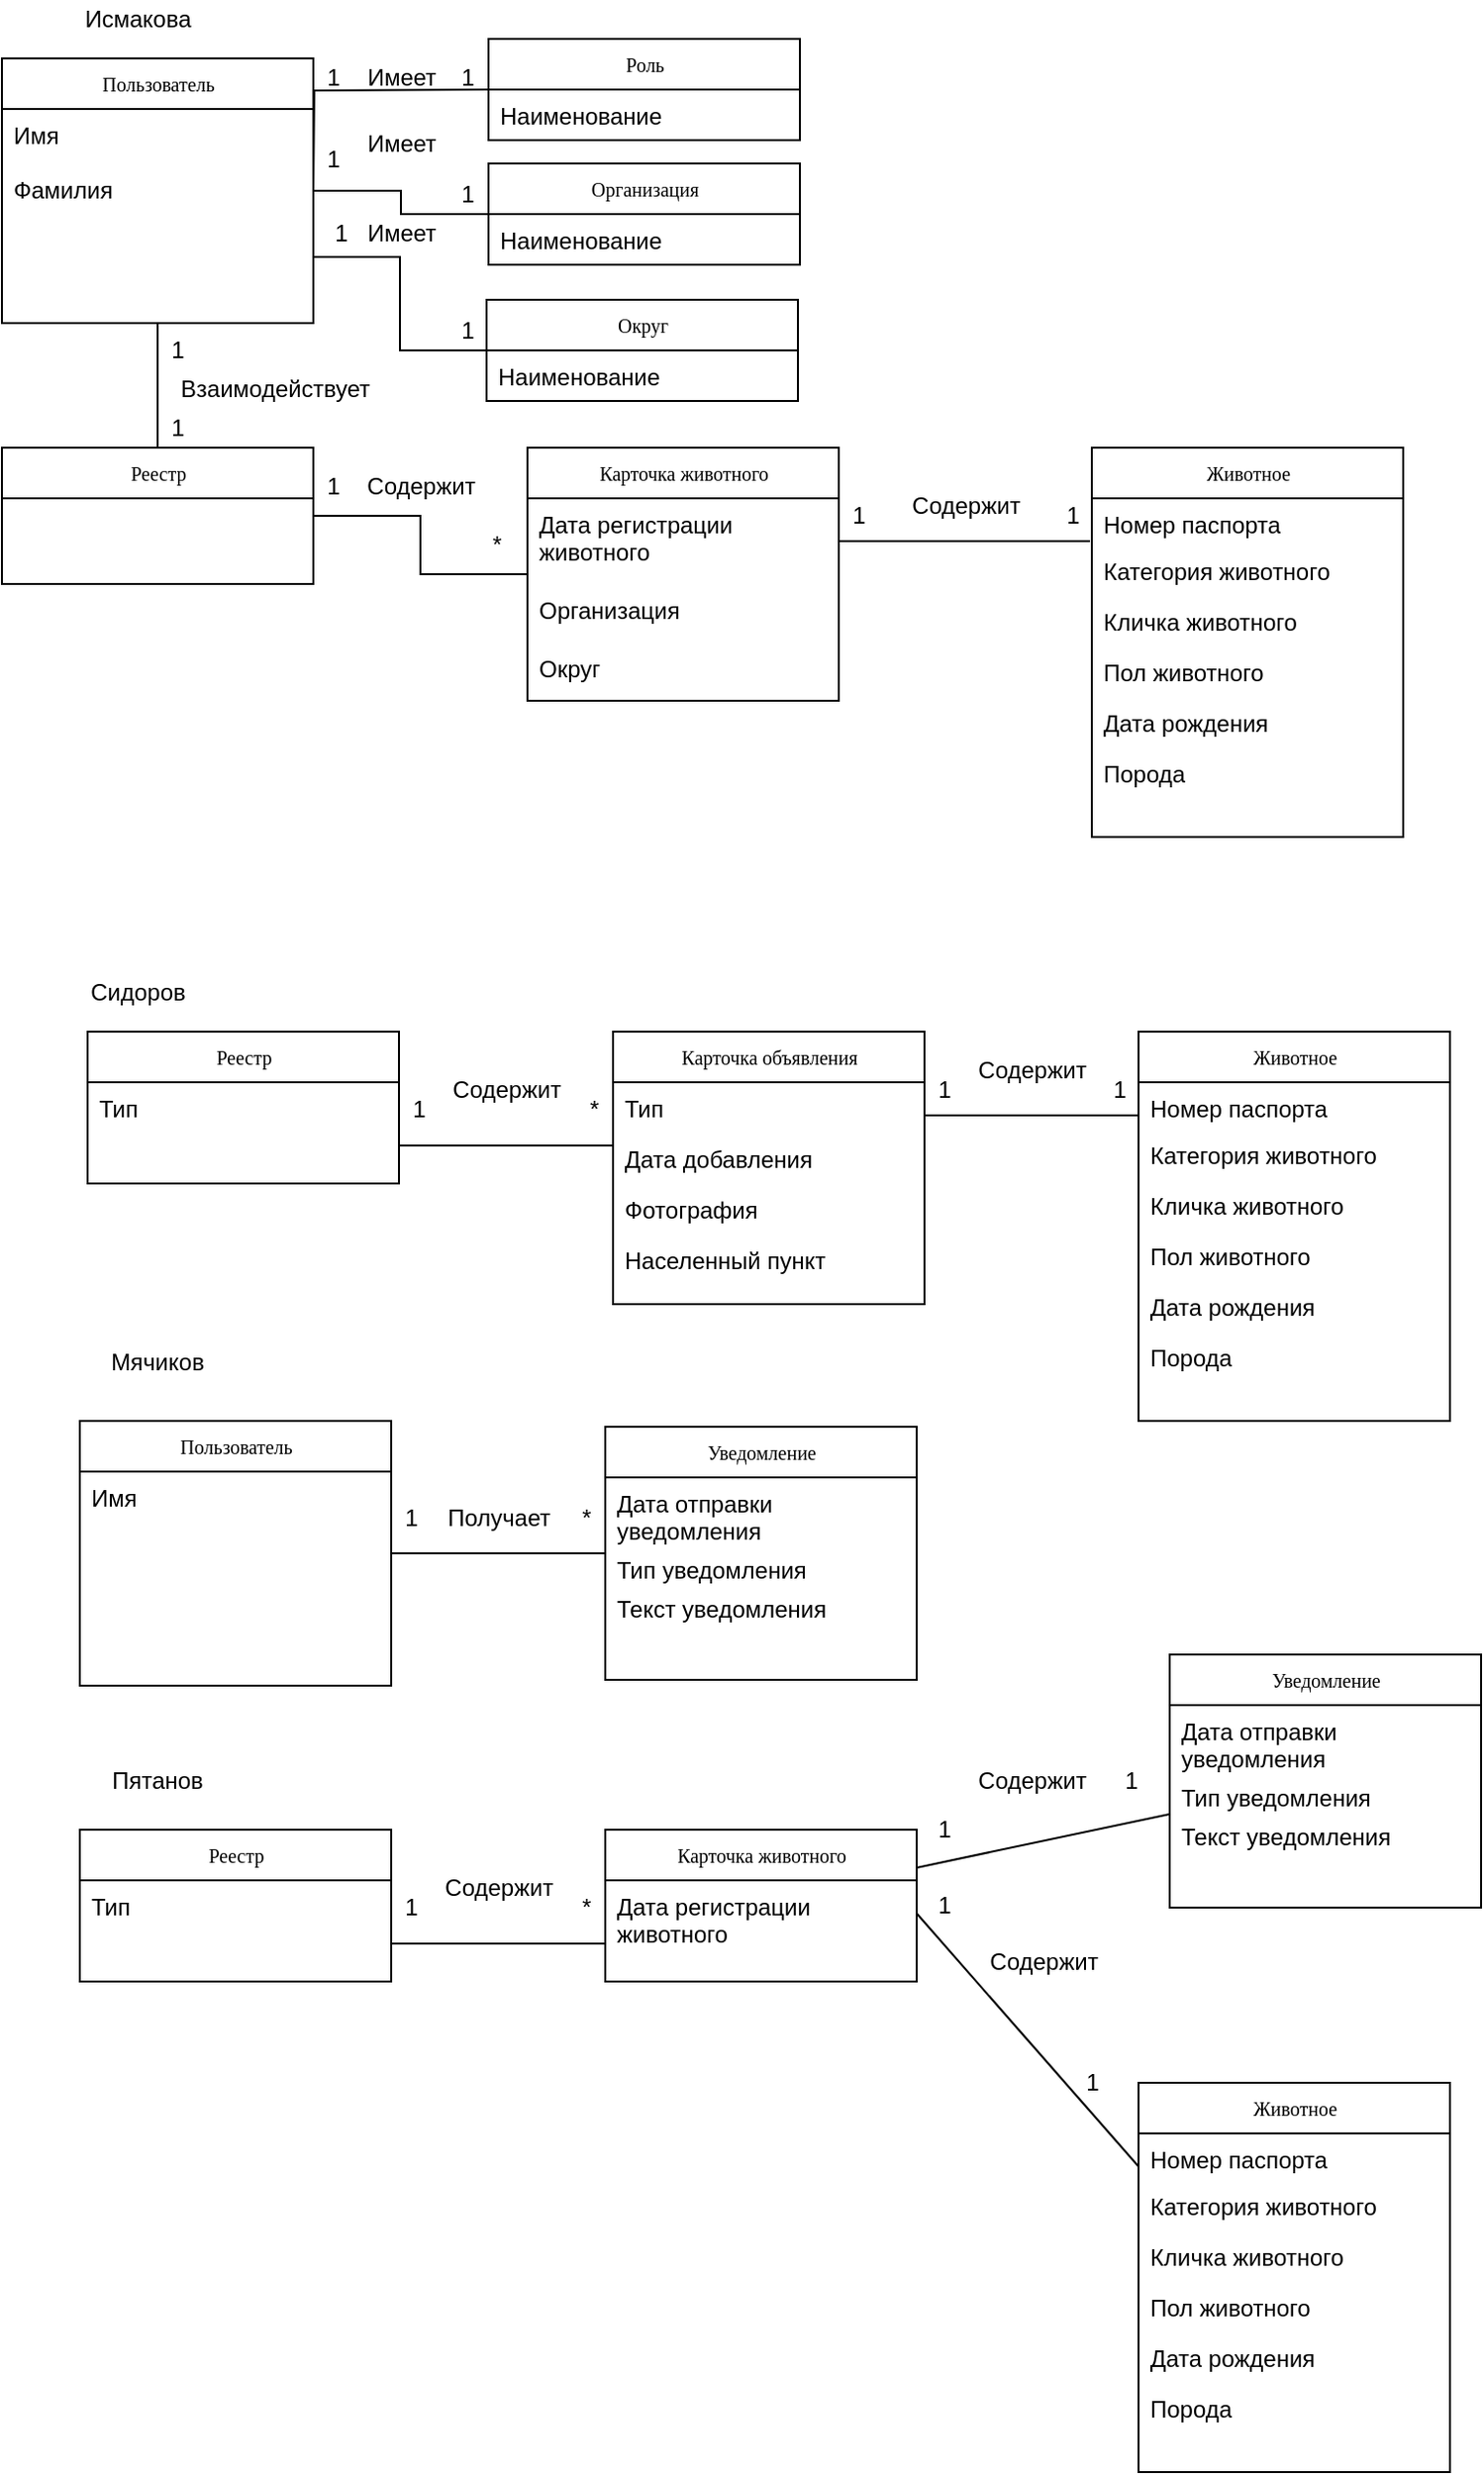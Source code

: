 <mxfile version="13.9.5" type="device" pages="5"><diagram id="ZOs3sQM6DUrxs5gVlSlg" name="лаба 2"><mxGraphModel dx="1357" dy="728" grid="1" gridSize="10" guides="1" tooltips="1" connect="1" arrows="1" fold="1" page="1" pageScale="1" pageWidth="827" pageHeight="1169" math="0" shadow="0"><root><mxCell id="tIlF0ONJJygvcNZJJKZ2-0"/><mxCell id="tIlF0ONJJygvcNZJJKZ2-1" parent="tIlF0ONJJygvcNZJJKZ2-0"/><mxCell id="tIlF0ONJJygvcNZJJKZ2-2" style="edgeStyle=orthogonalEdgeStyle;rounded=0;orthogonalLoop=1;jettySize=auto;html=1;entryX=0.5;entryY=0;entryDx=0;entryDy=0;endArrow=none;endFill=0;" parent="tIlF0ONJJygvcNZJJKZ2-1" source="tIlF0ONJJygvcNZJJKZ2-15" target="tIlF0ONJJygvcNZJJKZ2-12" edge="1"><mxGeometry relative="1" as="geometry"/></mxCell><mxCell id="tIlF0ONJJygvcNZJJKZ2-3" value="1" style="text;html=1;align=center;verticalAlign=middle;resizable=0;points=[];autosize=1;" parent="tIlF0ONJJygvcNZJJKZ2-1" vertex="1"><mxGeometry x="120" y="200" width="20" height="20" as="geometry"/></mxCell><mxCell id="tIlF0ONJJygvcNZJJKZ2-4" value="1" style="text;html=1;align=center;verticalAlign=middle;resizable=0;points=[];autosize=1;" parent="tIlF0ONJJygvcNZJJKZ2-1" vertex="1"><mxGeometry x="120" y="240" width="20" height="20" as="geometry"/></mxCell><mxCell id="tIlF0ONJJygvcNZJJKZ2-6" value="Взаимодействует" style="text;html=1;align=center;verticalAlign=middle;resizable=0;points=[];autosize=1;" parent="tIlF0ONJJygvcNZJJKZ2-1" vertex="1"><mxGeometry x="120" y="220" width="120" height="20" as="geometry"/></mxCell><mxCell id="tIlF0ONJJygvcNZJJKZ2-8" style="edgeStyle=orthogonalEdgeStyle;rounded=0;orthogonalLoop=1;jettySize=auto;html=1;entryX=1;entryY=0.5;entryDx=0;entryDy=0;endArrow=none;endFill=0;" parent="tIlF0ONJJygvcNZJJKZ2-1" edge="1"><mxGeometry relative="1" as="geometry"><mxPoint x="200" y="128" as="targetPoint"/><mxPoint x="290" y="76" as="sourcePoint"/></mxGeometry></mxCell><mxCell id="tIlF0ONJJygvcNZJJKZ2-9" value="1" style="text;html=1;align=center;verticalAlign=middle;resizable=0;points=[];autosize=1;" parent="tIlF0ONJJygvcNZJJKZ2-1" vertex="1"><mxGeometry x="200" y="60" width="20" height="20" as="geometry"/></mxCell><mxCell id="tIlF0ONJJygvcNZJJKZ2-10" value="1" style="text;html=1;align=center;verticalAlign=middle;resizable=0;points=[];autosize=1;" parent="tIlF0ONJJygvcNZJJKZ2-1" vertex="1"><mxGeometry x="269" y="60" width="20" height="20" as="geometry"/></mxCell><mxCell id="tIlF0ONJJygvcNZJJKZ2-11" value="Имеет" style="text;html=1;align=center;verticalAlign=middle;resizable=0;points=[];autosize=1;" parent="tIlF0ONJJygvcNZJJKZ2-1" vertex="1"><mxGeometry x="220" y="60" width="50" height="20" as="geometry"/></mxCell><mxCell id="tIlF0ONJJygvcNZJJKZ2-12" value="Реестр" style="swimlane;html=1;fontStyle=0;childLayout=stackLayout;horizontal=1;startSize=26;fillColor=none;horizontalStack=0;resizeParent=1;resizeLast=0;collapsible=1;marginBottom=0;swimlaneFillColor=#ffffff;rounded=0;shadow=0;comic=0;labelBackgroundColor=none;strokeWidth=1;fontFamily=Verdana;fontSize=10;align=center;" parent="tIlF0ONJJygvcNZJJKZ2-1" vertex="1"><mxGeometry x="40" y="260" width="160" height="70" as="geometry"/></mxCell><mxCell id="tIlF0ONJJygvcNZJJKZ2-15" value="Пользователь" style="swimlane;html=1;fontStyle=0;childLayout=stackLayout;horizontal=1;startSize=26;fillColor=none;horizontalStack=0;resizeParent=1;resizeLast=0;collapsible=1;marginBottom=0;swimlaneFillColor=#ffffff;rounded=0;shadow=0;comic=0;labelBackgroundColor=none;strokeWidth=1;fontFamily=Verdana;fontSize=10;align=center;" parent="tIlF0ONJJygvcNZJJKZ2-1" vertex="1"><mxGeometry x="40" y="60" width="160" height="136" as="geometry"/></mxCell><mxCell id="tIlF0ONJJygvcNZJJKZ2-16" value="Имя" style="text;html=1;strokeColor=none;fillColor=none;align=left;verticalAlign=top;spacingLeft=4;spacingRight=4;whiteSpace=wrap;overflow=hidden;rotatable=0;points=[[0,0.5],[1,0.5]];portConstraint=eastwest;" parent="tIlF0ONJJygvcNZJJKZ2-15" vertex="1"><mxGeometry y="26" width="160" height="28" as="geometry"/></mxCell><mxCell id="tIlF0ONJJygvcNZJJKZ2-17" value="Фамилия" style="text;html=1;strokeColor=none;fillColor=none;align=left;verticalAlign=top;spacingLeft=4;spacingRight=4;whiteSpace=wrap;overflow=hidden;rotatable=0;points=[[0,0.5],[1,0.5]];portConstraint=eastwest;" parent="tIlF0ONJJygvcNZJJKZ2-15" vertex="1"><mxGeometry y="54" width="160" height="28" as="geometry"/></mxCell><mxCell id="tIlF0ONJJygvcNZJJKZ2-19" value="Роль" style="swimlane;html=1;fontStyle=0;childLayout=stackLayout;horizontal=1;startSize=26;fillColor=none;horizontalStack=0;resizeParent=1;resizeLast=0;collapsible=1;marginBottom=0;swimlaneFillColor=#ffffff;rounded=0;shadow=0;comic=0;labelBackgroundColor=none;strokeWidth=1;fontFamily=Verdana;fontSize=10;align=center;" parent="tIlF0ONJJygvcNZJJKZ2-1" vertex="1"><mxGeometry x="290" y="50" width="160" height="52" as="geometry"/></mxCell><mxCell id="tIlF0ONJJygvcNZJJKZ2-20" value="Наименование" style="text;html=1;strokeColor=none;fillColor=none;align=left;verticalAlign=top;spacingLeft=4;spacingRight=4;whiteSpace=wrap;overflow=hidden;rotatable=0;points=[[0,0.5],[1,0.5]];portConstraint=eastwest;" parent="tIlF0ONJJygvcNZJJKZ2-19" vertex="1"><mxGeometry y="26" width="160" height="26" as="geometry"/></mxCell><mxCell id="tIlF0ONJJygvcNZJJKZ2-22" style="edgeStyle=none;rounded=0;orthogonalLoop=1;jettySize=auto;html=1;entryX=0;entryY=0.5;entryDx=0;entryDy=0;endArrow=none;endFill=0;" parent="tIlF0ONJJygvcNZJJKZ2-1" source="tIlF0ONJJygvcNZJJKZ2-50" target="tIlF0ONJJygvcNZJJKZ2-52" edge="1"><mxGeometry relative="1" as="geometry"/></mxCell><mxCell id="tIlF0ONJJygvcNZJJKZ2-23" value="1" style="text;html=1;align=center;verticalAlign=middle;resizable=0;points=[];autosize=1;" parent="tIlF0ONJJygvcNZJJKZ2-1" vertex="1"><mxGeometry x="240" y="800" width="20" height="20" as="geometry"/></mxCell><mxCell id="tIlF0ONJJygvcNZJJKZ2-24" value="*" style="text;html=1;align=center;verticalAlign=middle;resizable=0;points=[];autosize=1;" parent="tIlF0ONJJygvcNZJJKZ2-1" vertex="1"><mxGeometry x="330" y="800" width="20" height="20" as="geometry"/></mxCell><mxCell id="tIlF0ONJJygvcNZJJKZ2-25" value="Получает" style="text;html=1;align=center;verticalAlign=middle;resizable=0;points=[];autosize=1;" parent="tIlF0ONJJygvcNZJJKZ2-1" vertex="1"><mxGeometry x="260" y="800" width="70" height="20" as="geometry"/></mxCell><mxCell id="tIlF0ONJJygvcNZJJKZ2-26" style="rounded=0;orthogonalLoop=1;jettySize=auto;html=1;endArrow=none;endFill=0;entryX=1;entryY=0.75;entryDx=0;entryDy=0;exitX=0;exitY=0.75;exitDx=0;exitDy=0;" parent="tIlF0ONJJygvcNZJJKZ2-1" target="tIlF0ONJJygvcNZJJKZ2-56" edge="1"><mxGeometry relative="1" as="geometry"><mxPoint x="244" y="599" as="targetPoint"/><mxPoint x="354" y="618.5" as="sourcePoint"/></mxGeometry></mxCell><mxCell id="tIlF0ONJJygvcNZJJKZ2-27" style="edgeStyle=none;rounded=0;orthogonalLoop=1;jettySize=auto;html=1;entryX=0;entryY=0.708;entryDx=0;entryDy=0;endArrow=none;endFill=0;exitX=1;exitY=0.5;exitDx=0;exitDy=0;entryPerimeter=0;" parent="tIlF0ONJJygvcNZJJKZ2-1" target="tIlF0ONJJygvcNZJJKZ2-59" edge="1"><mxGeometry relative="1" as="geometry"><mxPoint x="514" y="603" as="sourcePoint"/></mxGeometry></mxCell><mxCell id="tIlF0ONJJygvcNZJJKZ2-28" value="1" style="text;html=1;align=center;verticalAlign=middle;resizable=0;points=[];autosize=1;" parent="tIlF0ONJJygvcNZJJKZ2-1" vertex="1"><mxGeometry x="244" y="590" width="20" height="20" as="geometry"/></mxCell><mxCell id="tIlF0ONJJygvcNZJJKZ2-29" value="*" style="text;html=1;align=center;verticalAlign=middle;resizable=0;points=[];autosize=1;" parent="tIlF0ONJJygvcNZJJKZ2-1" vertex="1"><mxGeometry x="334" y="590" width="20" height="20" as="geometry"/></mxCell><mxCell id="tIlF0ONJJygvcNZJJKZ2-30" value="Содержит" style="text;html=1;align=center;verticalAlign=middle;resizable=0;points=[];autosize=1;" parent="tIlF0ONJJygvcNZJJKZ2-1" vertex="1"><mxGeometry x="264" y="580" width="70" height="20" as="geometry"/></mxCell><mxCell id="tIlF0ONJJygvcNZJJKZ2-31" value="1" style="text;html=1;align=center;verticalAlign=middle;resizable=0;points=[];autosize=1;" parent="tIlF0ONJJygvcNZJJKZ2-1" vertex="1"><mxGeometry x="514" y="580" width="20" height="20" as="geometry"/></mxCell><mxCell id="tIlF0ONJJygvcNZJJKZ2-32" value="1" style="text;html=1;align=center;verticalAlign=middle;resizable=0;points=[];autosize=1;" parent="tIlF0ONJJygvcNZJJKZ2-1" vertex="1"><mxGeometry x="604" y="580" width="20" height="20" as="geometry"/></mxCell><mxCell id="tIlF0ONJJygvcNZJJKZ2-33" value="Содержит" style="text;html=1;align=center;verticalAlign=middle;resizable=0;points=[];autosize=1;" parent="tIlF0ONJJygvcNZJJKZ2-1" vertex="1"><mxGeometry x="534" y="570" width="70" height="20" as="geometry"/></mxCell><mxCell id="tIlF0ONJJygvcNZJJKZ2-34" value="Исмакова" style="text;html=1;strokeColor=none;fillColor=none;align=center;verticalAlign=middle;whiteSpace=wrap;rounded=0;" parent="tIlF0ONJJygvcNZJJKZ2-1" vertex="1"><mxGeometry x="90" y="30" width="40" height="20" as="geometry"/></mxCell><mxCell id="tIlF0ONJJygvcNZJJKZ2-35" value="Сидоров" style="text;html=1;strokeColor=none;fillColor=none;align=center;verticalAlign=middle;whiteSpace=wrap;rounded=0;" parent="tIlF0ONJJygvcNZJJKZ2-1" vertex="1"><mxGeometry x="90" y="530" width="40" height="20" as="geometry"/></mxCell><mxCell id="tIlF0ONJJygvcNZJJKZ2-36" value="Мячиков" style="text;html=1;strokeColor=none;fillColor=none;align=center;verticalAlign=middle;whiteSpace=wrap;rounded=0;" parent="tIlF0ONJJygvcNZJJKZ2-1" vertex="1"><mxGeometry x="100" y="720" width="40" height="20" as="geometry"/></mxCell><mxCell id="tIlF0ONJJygvcNZJJKZ2-37" style="rounded=0;orthogonalLoop=1;jettySize=auto;html=1;endArrow=none;endFill=0;entryX=1;entryY=0.75;entryDx=0;entryDy=0;exitX=0;exitY=0.75;exitDx=0;exitDy=0;" parent="tIlF0ONJJygvcNZJJKZ2-1" source="tIlF0ONJJygvcNZJJKZ2-72" target="tIlF0ONJJygvcNZJJKZ2-70" edge="1"><mxGeometry relative="1" as="geometry"><mxPoint x="240" y="1009" as="targetPoint"/></mxGeometry></mxCell><mxCell id="tIlF0ONJJygvcNZJJKZ2-38" style="edgeStyle=none;rounded=0;orthogonalLoop=1;jettySize=auto;html=1;entryX=0;entryY=0.708;entryDx=0;entryDy=0;endArrow=none;endFill=0;exitX=1;exitY=0.5;exitDx=0;exitDy=0;entryPerimeter=0;" parent="tIlF0ONJJygvcNZJJKZ2-1" source="tIlF0ONJJygvcNZJJKZ2-73" target="tIlF0ONJJygvcNZJJKZ2-75" edge="1"><mxGeometry relative="1" as="geometry"/></mxCell><mxCell id="tIlF0ONJJygvcNZJJKZ2-39" value="1" style="text;html=1;align=center;verticalAlign=middle;resizable=0;points=[];autosize=1;" parent="tIlF0ONJJygvcNZJJKZ2-1" vertex="1"><mxGeometry x="240" y="1000" width="20" height="20" as="geometry"/></mxCell><mxCell id="tIlF0ONJJygvcNZJJKZ2-40" value="*" style="text;html=1;align=center;verticalAlign=middle;resizable=0;points=[];autosize=1;" parent="tIlF0ONJJygvcNZJJKZ2-1" vertex="1"><mxGeometry x="330" y="1000" width="20" height="20" as="geometry"/></mxCell><mxCell id="tIlF0ONJJygvcNZJJKZ2-41" value="Содержит" style="text;html=1;align=center;verticalAlign=middle;resizable=0;points=[];autosize=1;" parent="tIlF0ONJJygvcNZJJKZ2-1" vertex="1"><mxGeometry x="260" y="990" width="70" height="20" as="geometry"/></mxCell><mxCell id="tIlF0ONJJygvcNZJJKZ2-42" value="1" style="text;html=1;align=center;verticalAlign=middle;resizable=0;points=[];autosize=1;" parent="tIlF0ONJJygvcNZJJKZ2-1" vertex="1"><mxGeometry x="514" y="960" width="20" height="20" as="geometry"/></mxCell><mxCell id="tIlF0ONJJygvcNZJJKZ2-43" value="1" style="text;html=1;align=center;verticalAlign=middle;resizable=0;points=[];autosize=1;" parent="tIlF0ONJJygvcNZJJKZ2-1" vertex="1"><mxGeometry x="610" y="935" width="20" height="20" as="geometry"/></mxCell><mxCell id="tIlF0ONJJygvcNZJJKZ2-44" value="Содержит" style="text;html=1;align=center;verticalAlign=middle;resizable=0;points=[];autosize=1;" parent="tIlF0ONJJygvcNZJJKZ2-1" vertex="1"><mxGeometry x="540" y="1028" width="70" height="20" as="geometry"/></mxCell><mxCell id="tIlF0ONJJygvcNZJJKZ2-45" style="rounded=0;orthogonalLoop=1;jettySize=auto;html=1;entryX=1;entryY=0.25;entryDx=0;entryDy=0;endArrow=none;endFill=0;" parent="tIlF0ONJJygvcNZJJKZ2-1" source="tIlF0ONJJygvcNZJJKZ2-81" target="tIlF0ONJJygvcNZJJKZ2-72" edge="1"><mxGeometry relative="1" as="geometry"/></mxCell><mxCell id="tIlF0ONJJygvcNZJJKZ2-46" value="Содержит" style="text;html=1;align=center;verticalAlign=middle;resizable=0;points=[];autosize=1;" parent="tIlF0ONJJygvcNZJJKZ2-1" vertex="1"><mxGeometry x="534" y="935" width="70" height="20" as="geometry"/></mxCell><mxCell id="tIlF0ONJJygvcNZJJKZ2-47" value="1" style="text;html=1;align=center;verticalAlign=middle;resizable=0;points=[];autosize=1;" parent="tIlF0ONJJygvcNZJJKZ2-1" vertex="1"><mxGeometry x="514" y="999" width="20" height="20" as="geometry"/></mxCell><mxCell id="tIlF0ONJJygvcNZJJKZ2-48" value="1" style="text;html=1;align=center;verticalAlign=middle;resizable=0;points=[];autosize=1;" parent="tIlF0ONJJygvcNZJJKZ2-1" vertex="1"><mxGeometry x="590" y="1090" width="20" height="20" as="geometry"/></mxCell><mxCell id="tIlF0ONJJygvcNZJJKZ2-49" value="Пятанов" style="text;html=1;strokeColor=none;fillColor=none;align=center;verticalAlign=middle;whiteSpace=wrap;rounded=0;" parent="tIlF0ONJJygvcNZJJKZ2-1" vertex="1"><mxGeometry x="100" y="935" width="40" height="20" as="geometry"/></mxCell><mxCell id="tIlF0ONJJygvcNZJJKZ2-50" value="Пользователь" style="swimlane;html=1;fontStyle=0;childLayout=stackLayout;horizontal=1;startSize=26;fillColor=none;horizontalStack=0;resizeParent=1;resizeLast=0;collapsible=1;marginBottom=0;swimlaneFillColor=#ffffff;rounded=0;shadow=0;comic=0;labelBackgroundColor=none;strokeWidth=1;fontFamily=Verdana;fontSize=10;align=center;" parent="tIlF0ONJJygvcNZJJKZ2-1" vertex="1"><mxGeometry x="80" y="760" width="160" height="136" as="geometry"/></mxCell><mxCell id="tIlF0ONJJygvcNZJJKZ2-51" value="Имя" style="text;html=1;strokeColor=none;fillColor=none;align=left;verticalAlign=top;spacingLeft=4;spacingRight=4;whiteSpace=wrap;overflow=hidden;rotatable=0;points=[[0,0.5],[1,0.5]];portConstraint=eastwest;" parent="tIlF0ONJJygvcNZJJKZ2-50" vertex="1"><mxGeometry y="26" width="160" height="28" as="geometry"/></mxCell><mxCell id="tIlF0ONJJygvcNZJJKZ2-52" value="Уведомление" style="swimlane;html=1;fontStyle=0;childLayout=stackLayout;horizontal=1;startSize=26;fillColor=none;horizontalStack=0;resizeParent=1;resizeLast=0;collapsible=1;marginBottom=0;swimlaneFillColor=#ffffff;rounded=0;shadow=0;comic=0;labelBackgroundColor=none;strokeWidth=1;fontFamily=Verdana;fontSize=10;align=center;" parent="tIlF0ONJJygvcNZJJKZ2-1" vertex="1"><mxGeometry x="350" y="763" width="160" height="130" as="geometry"/></mxCell><mxCell id="tIlF0ONJJygvcNZJJKZ2-53" value="Дата отправки уведомления" style="text;html=1;strokeColor=none;fillColor=none;align=left;verticalAlign=top;spacingLeft=4;spacingRight=4;whiteSpace=wrap;overflow=hidden;rotatable=0;points=[[0,0.5],[1,0.5]];portConstraint=eastwest;" parent="tIlF0ONJJygvcNZJJKZ2-52" vertex="1"><mxGeometry y="26" width="160" height="34" as="geometry"/></mxCell><mxCell id="tIlF0ONJJygvcNZJJKZ2-54" value="Тип уведомления" style="text;html=1;strokeColor=none;fillColor=none;align=left;verticalAlign=top;spacingLeft=4;spacingRight=4;whiteSpace=wrap;overflow=hidden;rotatable=0;points=[[0,0.5],[1,0.5]];portConstraint=eastwest;" parent="tIlF0ONJJygvcNZJJKZ2-52" vertex="1"><mxGeometry y="60" width="160" height="20" as="geometry"/></mxCell><mxCell id="tIlF0ONJJygvcNZJJKZ2-55" value="Текст уведомления" style="text;html=1;strokeColor=none;fillColor=none;align=left;verticalAlign=top;spacingLeft=4;spacingRight=4;whiteSpace=wrap;overflow=hidden;rotatable=0;points=[[0,0.5],[1,0.5]];portConstraint=eastwest;" parent="tIlF0ONJJygvcNZJJKZ2-52" vertex="1"><mxGeometry y="80" width="160" height="20" as="geometry"/></mxCell><mxCell id="tIlF0ONJJygvcNZJJKZ2-56" value="Реестр" style="swimlane;html=1;fontStyle=0;childLayout=stackLayout;horizontal=1;startSize=26;fillColor=none;horizontalStack=0;resizeParent=1;resizeLast=0;collapsible=1;marginBottom=0;swimlaneFillColor=#ffffff;rounded=0;shadow=0;comic=0;labelBackgroundColor=none;strokeWidth=1;fontFamily=Verdana;fontSize=10;align=center;" parent="tIlF0ONJJygvcNZJJKZ2-1" vertex="1"><mxGeometry x="84" y="560" width="160" height="78" as="geometry"/></mxCell><mxCell id="tIlF0ONJJygvcNZJJKZ2-57" value="Тип" style="text;html=1;strokeColor=none;fillColor=none;align=left;verticalAlign=top;spacingLeft=4;spacingRight=4;whiteSpace=wrap;overflow=hidden;rotatable=0;points=[[0,0.5],[1,0.5]];portConstraint=eastwest;" parent="tIlF0ONJJygvcNZJJKZ2-56" vertex="1"><mxGeometry y="26" width="160" height="26" as="geometry"/></mxCell><mxCell id="tIlF0ONJJygvcNZJJKZ2-58" value="Животное" style="swimlane;html=1;fontStyle=0;childLayout=stackLayout;horizontal=1;startSize=26;fillColor=none;horizontalStack=0;resizeParent=1;resizeLast=0;collapsible=1;marginBottom=0;swimlaneFillColor=#ffffff;rounded=0;shadow=0;comic=0;labelBackgroundColor=none;strokeWidth=1;fontFamily=Verdana;fontSize=10;align=center;" parent="tIlF0ONJJygvcNZJJKZ2-1" vertex="1"><mxGeometry x="624" y="560" width="160" height="200" as="geometry"/></mxCell><mxCell id="tIlF0ONJJygvcNZJJKZ2-59" value="Номер паспорта" style="text;html=1;strokeColor=none;fillColor=none;align=left;verticalAlign=top;spacingLeft=4;spacingRight=4;whiteSpace=wrap;overflow=hidden;rotatable=0;points=[[0,0.5],[1,0.5]];portConstraint=eastwest;" parent="tIlF0ONJJygvcNZJJKZ2-58" vertex="1"><mxGeometry y="26" width="160" height="24" as="geometry"/></mxCell><mxCell id="tIlF0ONJJygvcNZJJKZ2-60" value="Категория животного" style="text;html=1;strokeColor=none;fillColor=none;align=left;verticalAlign=top;spacingLeft=4;spacingRight=4;whiteSpace=wrap;overflow=hidden;rotatable=0;points=[[0,0.5],[1,0.5]];portConstraint=eastwest;" parent="tIlF0ONJJygvcNZJJKZ2-58" vertex="1"><mxGeometry y="50" width="160" height="26" as="geometry"/></mxCell><mxCell id="tIlF0ONJJygvcNZJJKZ2-61" value="Кличка животного" style="text;html=1;strokeColor=none;fillColor=none;align=left;verticalAlign=top;spacingLeft=4;spacingRight=4;whiteSpace=wrap;overflow=hidden;rotatable=0;points=[[0,0.5],[1,0.5]];portConstraint=eastwest;" parent="tIlF0ONJJygvcNZJJKZ2-58" vertex="1"><mxGeometry y="76" width="160" height="26" as="geometry"/></mxCell><mxCell id="tIlF0ONJJygvcNZJJKZ2-62" value="Пол животного" style="text;html=1;strokeColor=none;fillColor=none;align=left;verticalAlign=top;spacingLeft=4;spacingRight=4;whiteSpace=wrap;overflow=hidden;rotatable=0;points=[[0,0.5],[1,0.5]];portConstraint=eastwest;" parent="tIlF0ONJJygvcNZJJKZ2-58" vertex="1"><mxGeometry y="102" width="160" height="26" as="geometry"/></mxCell><mxCell id="tIlF0ONJJygvcNZJJKZ2-63" value="Дата рождения&lt;span style=&quot;color: rgba(0 , 0 , 0 , 0) ; font-family: monospace ; font-size: 0px&quot;&gt;%3CmxGraphModel%3E%3Croot%3E%3CmxCell%20id%3D%220%22%2F%3E%3CmxCell%20id%3D%221%22%20parent%3D%220%22%2F%3E%3CmxCell%20id%3D%222%22%20value%3D%22%2B%20field%3A%20type%22%20style%3D%22text%3Bhtml%3D1%3BstrokeColor%3Dnone%3BfillColor%3Dnone%3Balign%3Dleft%3BverticalAlign%3Dtop%3BspacingLeft%3D4%3BspacingRight%3D4%3BwhiteSpace%3Dwrap%3Boverflow%3Dhidden%3Brotatable%3D0%3Bpoints%3D%5B%5B0%2C0.5%5D%2C%5B1%2C0.5%5D%5D%3BportConstraint%3Deastwest%3B%22%20vertex%3D%221%22%20parent%3D%221%22%3E%3CmxGeometry%20x%3D%22120%22%20y%3D%22566%22%20width%3D%22160%22%20height%3D%2226%22%20as%3D%22geometry%22%2F%3E%3C%2FmxCell%3E%3C%2Froot%3E%3C%2FmxGraphModel%3E&lt;/span&gt;&lt;br&gt;&amp;nbsp;" style="text;html=1;strokeColor=none;fillColor=none;align=left;verticalAlign=top;spacingLeft=4;spacingRight=4;whiteSpace=wrap;overflow=hidden;rotatable=0;points=[[0,0.5],[1,0.5]];portConstraint=eastwest;" parent="tIlF0ONJJygvcNZJJKZ2-58" vertex="1"><mxGeometry y="128" width="160" height="26" as="geometry"/></mxCell><mxCell id="tIlF0ONJJygvcNZJJKZ2-64" value="Порода" style="text;html=1;strokeColor=none;fillColor=none;align=left;verticalAlign=top;spacingLeft=4;spacingRight=4;whiteSpace=wrap;overflow=hidden;rotatable=0;points=[[0,0.5],[1,0.5]];portConstraint=eastwest;" parent="tIlF0ONJJygvcNZJJKZ2-58" vertex="1"><mxGeometry y="154" width="160" height="26" as="geometry"/></mxCell><mxCell id="tIlF0ONJJygvcNZJJKZ2-65" value="Карточка объявления" style="swimlane;html=1;fontStyle=0;childLayout=stackLayout;horizontal=1;startSize=26;fillColor=none;horizontalStack=0;resizeParent=1;resizeLast=0;collapsible=1;marginBottom=0;swimlaneFillColor=#ffffff;rounded=0;shadow=0;comic=0;labelBackgroundColor=none;strokeWidth=1;fontFamily=Verdana;fontSize=10;align=center;" parent="tIlF0ONJJygvcNZJJKZ2-1" vertex="1"><mxGeometry x="354" y="560" width="160" height="140" as="geometry"/></mxCell><mxCell id="tIlF0ONJJygvcNZJJKZ2-66" value="Тип" style="text;html=1;strokeColor=none;fillColor=none;align=left;verticalAlign=top;spacingLeft=4;spacingRight=4;whiteSpace=wrap;overflow=hidden;rotatable=0;points=[[0,0.5],[1,0.5]];portConstraint=eastwest;" parent="tIlF0ONJJygvcNZJJKZ2-65" vertex="1"><mxGeometry y="26" width="160" height="26" as="geometry"/></mxCell><mxCell id="tIlF0ONJJygvcNZJJKZ2-67" value="Дата добавления" style="text;html=1;strokeColor=none;fillColor=none;align=left;verticalAlign=top;spacingLeft=4;spacingRight=4;whiteSpace=wrap;overflow=hidden;rotatable=0;points=[[0,0.5],[1,0.5]];portConstraint=eastwest;" parent="tIlF0ONJJygvcNZJJKZ2-65" vertex="1"><mxGeometry y="52" width="160" height="26" as="geometry"/></mxCell><mxCell id="tIlF0ONJJygvcNZJJKZ2-68" value="Фотография" style="text;html=1;strokeColor=none;fillColor=none;align=left;verticalAlign=top;spacingLeft=4;spacingRight=4;whiteSpace=wrap;overflow=hidden;rotatable=0;points=[[0,0.5],[1,0.5]];portConstraint=eastwest;" parent="tIlF0ONJJygvcNZJJKZ2-65" vertex="1"><mxGeometry y="78" width="160" height="26" as="geometry"/></mxCell><mxCell id="tIlF0ONJJygvcNZJJKZ2-69" value="Населенный пункт" style="text;html=1;strokeColor=none;fillColor=none;align=left;verticalAlign=top;spacingLeft=4;spacingRight=4;whiteSpace=wrap;overflow=hidden;rotatable=0;points=[[0,0.5],[1,0.5]];portConstraint=eastwest;" parent="tIlF0ONJJygvcNZJJKZ2-65" vertex="1"><mxGeometry y="104" width="160" height="26" as="geometry"/></mxCell><mxCell id="tIlF0ONJJygvcNZJJKZ2-70" value="Реестр" style="swimlane;html=1;fontStyle=0;childLayout=stackLayout;horizontal=1;startSize=26;fillColor=none;horizontalStack=0;resizeParent=1;resizeLast=0;collapsible=1;marginBottom=0;swimlaneFillColor=#ffffff;rounded=0;shadow=0;comic=0;labelBackgroundColor=none;strokeWidth=1;fontFamily=Verdana;fontSize=10;align=center;" parent="tIlF0ONJJygvcNZJJKZ2-1" vertex="1"><mxGeometry x="80" y="970" width="160" height="78" as="geometry"/></mxCell><mxCell id="tIlF0ONJJygvcNZJJKZ2-71" value="Тип" style="text;html=1;strokeColor=none;fillColor=none;align=left;verticalAlign=top;spacingLeft=4;spacingRight=4;whiteSpace=wrap;overflow=hidden;rotatable=0;points=[[0,0.5],[1,0.5]];portConstraint=eastwest;" parent="tIlF0ONJJygvcNZJJKZ2-70" vertex="1"><mxGeometry y="26" width="160" height="26" as="geometry"/></mxCell><mxCell id="tIlF0ONJJygvcNZJJKZ2-72" value="Карточка животного" style="swimlane;html=1;fontStyle=0;childLayout=stackLayout;horizontal=1;startSize=26;fillColor=none;horizontalStack=0;resizeParent=1;resizeLast=0;collapsible=1;marginBottom=0;swimlaneFillColor=#ffffff;rounded=0;shadow=0;comic=0;labelBackgroundColor=none;strokeWidth=1;fontFamily=Verdana;fontSize=10;align=center;" parent="tIlF0ONJJygvcNZJJKZ2-1" vertex="1"><mxGeometry x="350" y="970" width="160" height="78" as="geometry"/></mxCell><mxCell id="tIlF0ONJJygvcNZJJKZ2-73" value="Дата регистрации животного" style="text;html=1;strokeColor=none;fillColor=none;align=left;verticalAlign=top;spacingLeft=4;spacingRight=4;whiteSpace=wrap;overflow=hidden;rotatable=0;points=[[0,0.5],[1,0.5]];portConstraint=eastwest;" parent="tIlF0ONJJygvcNZJJKZ2-72" vertex="1"><mxGeometry y="26" width="160" height="34" as="geometry"/></mxCell><mxCell id="tIlF0ONJJygvcNZJJKZ2-74" value="Животное" style="swimlane;html=1;fontStyle=0;childLayout=stackLayout;horizontal=1;startSize=26;fillColor=none;horizontalStack=0;resizeParent=1;resizeLast=0;collapsible=1;marginBottom=0;swimlaneFillColor=#ffffff;rounded=0;shadow=0;comic=0;labelBackgroundColor=none;strokeWidth=1;fontFamily=Verdana;fontSize=10;align=center;" parent="tIlF0ONJJygvcNZJJKZ2-1" vertex="1"><mxGeometry x="624" y="1100" width="160" height="200" as="geometry"/></mxCell><mxCell id="tIlF0ONJJygvcNZJJKZ2-75" value="Номер паспорта" style="text;html=1;strokeColor=none;fillColor=none;align=left;verticalAlign=top;spacingLeft=4;spacingRight=4;whiteSpace=wrap;overflow=hidden;rotatable=0;points=[[0,0.5],[1,0.5]];portConstraint=eastwest;" parent="tIlF0ONJJygvcNZJJKZ2-74" vertex="1"><mxGeometry y="26" width="160" height="24" as="geometry"/></mxCell><mxCell id="tIlF0ONJJygvcNZJJKZ2-76" value="Категория животного" style="text;html=1;strokeColor=none;fillColor=none;align=left;verticalAlign=top;spacingLeft=4;spacingRight=4;whiteSpace=wrap;overflow=hidden;rotatable=0;points=[[0,0.5],[1,0.5]];portConstraint=eastwest;" parent="tIlF0ONJJygvcNZJJKZ2-74" vertex="1"><mxGeometry y="50" width="160" height="26" as="geometry"/></mxCell><mxCell id="tIlF0ONJJygvcNZJJKZ2-77" value="Кличка животного" style="text;html=1;strokeColor=none;fillColor=none;align=left;verticalAlign=top;spacingLeft=4;spacingRight=4;whiteSpace=wrap;overflow=hidden;rotatable=0;points=[[0,0.5],[1,0.5]];portConstraint=eastwest;" parent="tIlF0ONJJygvcNZJJKZ2-74" vertex="1"><mxGeometry y="76" width="160" height="26" as="geometry"/></mxCell><mxCell id="tIlF0ONJJygvcNZJJKZ2-78" value="Пол животного" style="text;html=1;strokeColor=none;fillColor=none;align=left;verticalAlign=top;spacingLeft=4;spacingRight=4;whiteSpace=wrap;overflow=hidden;rotatable=0;points=[[0,0.5],[1,0.5]];portConstraint=eastwest;" parent="tIlF0ONJJygvcNZJJKZ2-74" vertex="1"><mxGeometry y="102" width="160" height="26" as="geometry"/></mxCell><mxCell id="tIlF0ONJJygvcNZJJKZ2-79" value="Дата рождения&lt;span style=&quot;color: rgba(0 , 0 , 0 , 0) ; font-family: monospace ; font-size: 0px&quot;&gt;%3CmxGraphModel%3E%3Croot%3E%3CmxCell%20id%3D%220%22%2F%3E%3CmxCell%20id%3D%221%22%20parent%3D%220%22%2F%3E%3CmxCell%20id%3D%222%22%20value%3D%22%2B%20field%3A%20type%22%20style%3D%22text%3Bhtml%3D1%3BstrokeColor%3Dnone%3BfillColor%3Dnone%3Balign%3Dleft%3BverticalAlign%3Dtop%3BspacingLeft%3D4%3BspacingRight%3D4%3BwhiteSpace%3Dwrap%3Boverflow%3Dhidden%3Brotatable%3D0%3Bpoints%3D%5B%5B0%2C0.5%5D%2C%5B1%2C0.5%5D%5D%3BportConstraint%3Deastwest%3B%22%20vertex%3D%221%22%20parent%3D%221%22%3E%3CmxGeometry%20x%3D%22120%22%20y%3D%22566%22%20width%3D%22160%22%20height%3D%2226%22%20as%3D%22geometry%22%2F%3E%3C%2FmxCell%3E%3C%2Froot%3E%3C%2FmxGraphModel%3E&lt;/span&gt;&lt;br&gt;&amp;nbsp;" style="text;html=1;strokeColor=none;fillColor=none;align=left;verticalAlign=top;spacingLeft=4;spacingRight=4;whiteSpace=wrap;overflow=hidden;rotatable=0;points=[[0,0.5],[1,0.5]];portConstraint=eastwest;" parent="tIlF0ONJJygvcNZJJKZ2-74" vertex="1"><mxGeometry y="128" width="160" height="26" as="geometry"/></mxCell><mxCell id="tIlF0ONJJygvcNZJJKZ2-80" value="Порода" style="text;html=1;strokeColor=none;fillColor=none;align=left;verticalAlign=top;spacingLeft=4;spacingRight=4;whiteSpace=wrap;overflow=hidden;rotatable=0;points=[[0,0.5],[1,0.5]];portConstraint=eastwest;" parent="tIlF0ONJJygvcNZJJKZ2-74" vertex="1"><mxGeometry y="154" width="160" height="26" as="geometry"/></mxCell><mxCell id="tIlF0ONJJygvcNZJJKZ2-81" value="Уведомление" style="swimlane;html=1;fontStyle=0;childLayout=stackLayout;horizontal=1;startSize=26;fillColor=none;horizontalStack=0;resizeParent=1;resizeLast=0;collapsible=1;marginBottom=0;swimlaneFillColor=#ffffff;rounded=0;shadow=0;comic=0;labelBackgroundColor=none;strokeWidth=1;fontFamily=Verdana;fontSize=10;align=center;" parent="tIlF0ONJJygvcNZJJKZ2-1" vertex="1"><mxGeometry x="640" y="880" width="160" height="130" as="geometry"/></mxCell><mxCell id="tIlF0ONJJygvcNZJJKZ2-82" value="Дата отправки уведомления" style="text;html=1;strokeColor=none;fillColor=none;align=left;verticalAlign=top;spacingLeft=4;spacingRight=4;whiteSpace=wrap;overflow=hidden;rotatable=0;points=[[0,0.5],[1,0.5]];portConstraint=eastwest;" parent="tIlF0ONJJygvcNZJJKZ2-81" vertex="1"><mxGeometry y="26" width="160" height="34" as="geometry"/></mxCell><mxCell id="tIlF0ONJJygvcNZJJKZ2-83" value="Тип уведомления" style="text;html=1;strokeColor=none;fillColor=none;align=left;verticalAlign=top;spacingLeft=4;spacingRight=4;whiteSpace=wrap;overflow=hidden;rotatable=0;points=[[0,0.5],[1,0.5]];portConstraint=eastwest;" parent="tIlF0ONJJygvcNZJJKZ2-81" vertex="1"><mxGeometry y="60" width="160" height="20" as="geometry"/></mxCell><mxCell id="tIlF0ONJJygvcNZJJKZ2-84" value="Текст уведомления" style="text;html=1;strokeColor=none;fillColor=none;align=left;verticalAlign=top;spacingLeft=4;spacingRight=4;whiteSpace=wrap;overflow=hidden;rotatable=0;points=[[0,0.5],[1,0.5]];portConstraint=eastwest;" parent="tIlF0ONJJygvcNZJJKZ2-81" vertex="1"><mxGeometry y="80" width="160" height="20" as="geometry"/></mxCell><mxCell id="avquMy2J0uh-r_zS_-Ot-2" style="edgeStyle=orthogonalEdgeStyle;rounded=0;orthogonalLoop=1;jettySize=auto;html=1;entryX=1;entryY=0.5;entryDx=0;entryDy=0;endArrow=none;endFill=0;endSize=8;strokeWidth=1;" parent="tIlF0ONJJygvcNZJJKZ2-1" source="sOXzSdS9DP5Wxzt0dg89-0" target="tIlF0ONJJygvcNZJJKZ2-17" edge="1"><mxGeometry relative="1" as="geometry"/></mxCell><mxCell id="sOXzSdS9DP5Wxzt0dg89-0" value="Организация" style="swimlane;html=1;fontStyle=0;childLayout=stackLayout;horizontal=1;startSize=26;fillColor=none;horizontalStack=0;resizeParent=1;resizeLast=0;collapsible=1;marginBottom=0;swimlaneFillColor=#ffffff;rounded=0;shadow=0;comic=0;labelBackgroundColor=none;strokeWidth=1;fontFamily=Verdana;fontSize=10;align=center;" parent="tIlF0ONJJygvcNZJJKZ2-1" vertex="1"><mxGeometry x="290" y="114" width="160" height="52" as="geometry"/></mxCell><mxCell id="sOXzSdS9DP5Wxzt0dg89-1" value="Наименование" style="text;html=1;strokeColor=none;fillColor=none;align=left;verticalAlign=top;spacingLeft=4;spacingRight=4;whiteSpace=wrap;overflow=hidden;rotatable=0;points=[[0,0.5],[1,0.5]];portConstraint=eastwest;" parent="sOXzSdS9DP5Wxzt0dg89-0" vertex="1"><mxGeometry y="26" width="160" height="26" as="geometry"/></mxCell><mxCell id="IjUn4_WdujK7Os2tcCIE-3" value="Имеет" style="text;html=1;align=center;verticalAlign=middle;resizable=0;points=[];autosize=1;" parent="tIlF0ONJJygvcNZJJKZ2-1" vertex="1"><mxGeometry x="220" y="94" width="50" height="20" as="geometry"/></mxCell><mxCell id="IjUn4_WdujK7Os2tcCIE-4" value="1" style="text;html=1;align=center;verticalAlign=middle;resizable=0;points=[];autosize=1;" parent="tIlF0ONJJygvcNZJJKZ2-1" vertex="1"><mxGeometry x="200" y="102" width="20" height="20" as="geometry"/></mxCell><mxCell id="IjUn4_WdujK7Os2tcCIE-5" value="1" style="text;html=1;align=center;verticalAlign=middle;resizable=0;points=[];autosize=1;" parent="tIlF0ONJJygvcNZJJKZ2-1" vertex="1"><mxGeometry x="269" y="120" width="20" height="20" as="geometry"/></mxCell><mxCell id="avquMy2J0uh-r_zS_-Ot-3" style="edgeStyle=orthogonalEdgeStyle;rounded=0;orthogonalLoop=1;jettySize=auto;html=1;entryX=1;entryY=0.75;entryDx=0;entryDy=0;endArrow=none;endFill=0;endSize=8;strokeWidth=1;" parent="tIlF0ONJJygvcNZJJKZ2-1" source="avquMy2J0uh-r_zS_-Ot-0" target="tIlF0ONJJygvcNZJJKZ2-15" edge="1"><mxGeometry relative="1" as="geometry"/></mxCell><mxCell id="avquMy2J0uh-r_zS_-Ot-0" value="Округ" style="swimlane;html=1;fontStyle=0;childLayout=stackLayout;horizontal=1;startSize=26;fillColor=none;horizontalStack=0;resizeParent=1;resizeLast=0;collapsible=1;marginBottom=0;swimlaneFillColor=#ffffff;rounded=0;shadow=0;comic=0;labelBackgroundColor=none;strokeWidth=1;fontFamily=Verdana;fontSize=10;align=center;" parent="tIlF0ONJJygvcNZJJKZ2-1" vertex="1"><mxGeometry x="289" y="184" width="160" height="52" as="geometry"/></mxCell><mxCell id="avquMy2J0uh-r_zS_-Ot-1" value="Наименование" style="text;html=1;strokeColor=none;fillColor=none;align=left;verticalAlign=top;spacingLeft=4;spacingRight=4;whiteSpace=wrap;overflow=hidden;rotatable=0;points=[[0,0.5],[1,0.5]];portConstraint=eastwest;" parent="avquMy2J0uh-r_zS_-Ot-0" vertex="1"><mxGeometry y="26" width="160" height="26" as="geometry"/></mxCell><mxCell id="avquMy2J0uh-r_zS_-Ot-4" value="Имеет" style="text;html=1;align=center;verticalAlign=middle;resizable=0;points=[];autosize=1;" parent="tIlF0ONJJygvcNZJJKZ2-1" vertex="1"><mxGeometry x="220" y="140" width="50" height="20" as="geometry"/></mxCell><mxCell id="avquMy2J0uh-r_zS_-Ot-5" value="1" style="text;html=1;align=center;verticalAlign=middle;resizable=0;points=[];autosize=1;" parent="tIlF0ONJJygvcNZJJKZ2-1" vertex="1"><mxGeometry x="204" y="140" width="20" height="20" as="geometry"/></mxCell><mxCell id="avquMy2J0uh-r_zS_-Ot-7" value="1" style="text;html=1;align=center;verticalAlign=middle;resizable=0;points=[];autosize=1;" parent="tIlF0ONJJygvcNZJJKZ2-1" vertex="1"><mxGeometry x="269" y="190" width="20" height="20" as="geometry"/></mxCell><mxCell id="FDpJuPJiaJ_zMq2nafu2-1" style="edgeStyle=orthogonalEdgeStyle;rounded=0;orthogonalLoop=1;jettySize=auto;html=1;entryX=1;entryY=0.5;entryDx=0;entryDy=0;endArrow=none;endFill=0;endSize=8;strokeWidth=1;" parent="tIlF0ONJJygvcNZJJKZ2-1" source="FDpJuPJiaJ_zMq2nafu2-0" target="tIlF0ONJJygvcNZJJKZ2-12" edge="1"><mxGeometry relative="1" as="geometry"/></mxCell><mxCell id="FDpJuPJiaJ_zMq2nafu2-0" value="Карточка животного" style="swimlane;html=1;fontStyle=0;childLayout=stackLayout;horizontal=1;startSize=26;fillColor=none;horizontalStack=0;resizeParent=1;resizeLast=0;collapsible=1;marginBottom=0;swimlaneFillColor=#ffffff;rounded=0;shadow=0;comic=0;labelBackgroundColor=none;strokeWidth=1;fontFamily=Verdana;fontSize=10;align=center;" parent="tIlF0ONJJygvcNZJJKZ2-1" vertex="1"><mxGeometry x="310" y="260" width="160" height="130" as="geometry"/></mxCell><mxCell id="ZW5esynLVqkhQCOUqXvQ-0" value="Дата регистрации животного" style="text;html=1;strokeColor=none;fillColor=none;align=left;verticalAlign=top;spacingLeft=4;spacingRight=4;whiteSpace=wrap;overflow=hidden;rotatable=0;points=[[0,0.5],[1,0.5]];portConstraint=eastwest;" parent="FDpJuPJiaJ_zMq2nafu2-0" vertex="1"><mxGeometry y="26" width="160" height="44" as="geometry"/></mxCell><mxCell id="1_VhnD2yyQ7Jm4kJbHMn-0" value="Организация" style="text;html=1;strokeColor=none;fillColor=none;align=left;verticalAlign=top;spacingLeft=4;spacingRight=4;whiteSpace=wrap;overflow=hidden;rotatable=0;points=[[0,0.5],[1,0.5]];portConstraint=eastwest;" parent="FDpJuPJiaJ_zMq2nafu2-0" vertex="1"><mxGeometry y="70" width="160" height="30" as="geometry"/></mxCell><mxCell id="1_VhnD2yyQ7Jm4kJbHMn-1" value="Округ" style="text;html=1;strokeColor=none;fillColor=none;align=left;verticalAlign=top;spacingLeft=4;spacingRight=4;whiteSpace=wrap;overflow=hidden;rotatable=0;points=[[0,0.5],[1,0.5]];portConstraint=eastwest;" parent="FDpJuPJiaJ_zMq2nafu2-0" vertex="1"><mxGeometry y="100" width="160" height="30" as="geometry"/></mxCell><mxCell id="ZW5esynLVqkhQCOUqXvQ-1" value="Животное" style="swimlane;html=1;fontStyle=0;childLayout=stackLayout;horizontal=1;startSize=26;fillColor=none;horizontalStack=0;resizeParent=1;resizeLast=0;collapsible=1;marginBottom=0;swimlaneFillColor=#ffffff;rounded=0;shadow=0;comic=0;labelBackgroundColor=none;strokeWidth=1;fontFamily=Verdana;fontSize=10;align=center;" parent="tIlF0ONJJygvcNZJJKZ2-1" vertex="1"><mxGeometry x="600" y="260" width="160" height="200" as="geometry"/></mxCell><mxCell id="ZW5esynLVqkhQCOUqXvQ-2" value="Номер паспорта" style="text;html=1;strokeColor=none;fillColor=none;align=left;verticalAlign=top;spacingLeft=4;spacingRight=4;whiteSpace=wrap;overflow=hidden;rotatable=0;points=[[0,0.5],[1,0.5]];portConstraint=eastwest;" parent="ZW5esynLVqkhQCOUqXvQ-1" vertex="1"><mxGeometry y="26" width="160" height="24" as="geometry"/></mxCell><mxCell id="ZW5esynLVqkhQCOUqXvQ-3" value="Категория животного" style="text;html=1;strokeColor=none;fillColor=none;align=left;verticalAlign=top;spacingLeft=4;spacingRight=4;whiteSpace=wrap;overflow=hidden;rotatable=0;points=[[0,0.5],[1,0.5]];portConstraint=eastwest;" parent="ZW5esynLVqkhQCOUqXvQ-1" vertex="1"><mxGeometry y="50" width="160" height="26" as="geometry"/></mxCell><mxCell id="ZW5esynLVqkhQCOUqXvQ-4" value="Кличка животного" style="text;html=1;strokeColor=none;fillColor=none;align=left;verticalAlign=top;spacingLeft=4;spacingRight=4;whiteSpace=wrap;overflow=hidden;rotatable=0;points=[[0,0.5],[1,0.5]];portConstraint=eastwest;" parent="ZW5esynLVqkhQCOUqXvQ-1" vertex="1"><mxGeometry y="76" width="160" height="26" as="geometry"/></mxCell><mxCell id="ZW5esynLVqkhQCOUqXvQ-5" value="Пол животного" style="text;html=1;strokeColor=none;fillColor=none;align=left;verticalAlign=top;spacingLeft=4;spacingRight=4;whiteSpace=wrap;overflow=hidden;rotatable=0;points=[[0,0.5],[1,0.5]];portConstraint=eastwest;" parent="ZW5esynLVqkhQCOUqXvQ-1" vertex="1"><mxGeometry y="102" width="160" height="26" as="geometry"/></mxCell><mxCell id="ZW5esynLVqkhQCOUqXvQ-6" value="Дата рождения&lt;span style=&quot;color: rgba(0 , 0 , 0 , 0) ; font-family: monospace ; font-size: 0px&quot;&gt;%3CmxGraphModel%3E%3Croot%3E%3CmxCell%20id%3D%220%22%2F%3E%3CmxCell%20id%3D%221%22%20parent%3D%220%22%2F%3E%3CmxCell%20id%3D%222%22%20value%3D%22%2B%20field%3A%20type%22%20style%3D%22text%3Bhtml%3D1%3BstrokeColor%3Dnone%3BfillColor%3Dnone%3Balign%3Dleft%3BverticalAlign%3Dtop%3BspacingLeft%3D4%3BspacingRight%3D4%3BwhiteSpace%3Dwrap%3Boverflow%3Dhidden%3Brotatable%3D0%3Bpoints%3D%5B%5B0%2C0.5%5D%2C%5B1%2C0.5%5D%5D%3BportConstraint%3Deastwest%3B%22%20vertex%3D%221%22%20parent%3D%221%22%3E%3CmxGeometry%20x%3D%22120%22%20y%3D%22566%22%20width%3D%22160%22%20height%3D%2226%22%20as%3D%22geometry%22%2F%3E%3C%2FmxCell%3E%3C%2Froot%3E%3C%2FmxGraphModel%3E&lt;/span&gt;&lt;br&gt;&amp;nbsp;" style="text;html=1;strokeColor=none;fillColor=none;align=left;verticalAlign=top;spacingLeft=4;spacingRight=4;whiteSpace=wrap;overflow=hidden;rotatable=0;points=[[0,0.5],[1,0.5]];portConstraint=eastwest;" parent="ZW5esynLVqkhQCOUqXvQ-1" vertex="1"><mxGeometry y="128" width="160" height="26" as="geometry"/></mxCell><mxCell id="ZW5esynLVqkhQCOUqXvQ-7" value="Порода" style="text;html=1;strokeColor=none;fillColor=none;align=left;verticalAlign=top;spacingLeft=4;spacingRight=4;whiteSpace=wrap;overflow=hidden;rotatable=0;points=[[0,0.5],[1,0.5]];portConstraint=eastwest;" parent="ZW5esynLVqkhQCOUqXvQ-1" vertex="1"><mxGeometry y="154" width="160" height="26" as="geometry"/></mxCell><mxCell id="ZW5esynLVqkhQCOUqXvQ-9" style="edgeStyle=orthogonalEdgeStyle;rounded=0;orthogonalLoop=1;jettySize=auto;html=1;entryX=-0.006;entryY=0.917;entryDx=0;entryDy=0;entryPerimeter=0;endArrow=none;endFill=0;endSize=8;strokeWidth=1;" parent="tIlF0ONJJygvcNZJJKZ2-1" source="ZW5esynLVqkhQCOUqXvQ-0" target="ZW5esynLVqkhQCOUqXvQ-2" edge="1"><mxGeometry relative="1" as="geometry"/></mxCell><mxCell id="_KcL5fU3p7OStNg5tIdV-0" value="Содержит" style="text;html=1;align=center;verticalAlign=middle;resizable=0;points=[];autosize=1;" parent="tIlF0ONJJygvcNZJJKZ2-1" vertex="1"><mxGeometry x="220" y="270" width="70" height="20" as="geometry"/></mxCell><mxCell id="_KcL5fU3p7OStNg5tIdV-1" value="*" style="text;html=1;align=center;verticalAlign=middle;resizable=0;points=[];autosize=1;" parent="tIlF0ONJJygvcNZJJKZ2-1" vertex="1"><mxGeometry x="284" y="300" width="20" height="20" as="geometry"/></mxCell><mxCell id="_KcL5fU3p7OStNg5tIdV-2" value="1" style="text;html=1;align=center;verticalAlign=middle;resizable=0;points=[];autosize=1;" parent="tIlF0ONJJygvcNZJJKZ2-1" vertex="1"><mxGeometry x="200" y="270" width="20" height="20" as="geometry"/></mxCell><mxCell id="_KcL5fU3p7OStNg5tIdV-3" value="Содержит" style="text;html=1;align=center;verticalAlign=middle;resizable=0;points=[];autosize=1;" parent="tIlF0ONJJygvcNZJJKZ2-1" vertex="1"><mxGeometry x="500" y="280" width="70" height="20" as="geometry"/></mxCell><mxCell id="_KcL5fU3p7OStNg5tIdV-4" value="1" style="text;html=1;align=center;verticalAlign=middle;resizable=0;points=[];autosize=1;" parent="tIlF0ONJJygvcNZJJKZ2-1" vertex="1"><mxGeometry x="470" y="285" width="20" height="20" as="geometry"/></mxCell><mxCell id="_KcL5fU3p7OStNg5tIdV-5" value="1" style="text;html=1;align=center;verticalAlign=middle;resizable=0;points=[];autosize=1;" parent="tIlF0ONJJygvcNZJJKZ2-1" vertex="1"><mxGeometry x="580" y="285" width="20" height="20" as="geometry"/></mxCell></root></mxGraphModel></diagram><diagram id="m6L3eaOFhSiCE8QiY-CO" name="лаба_3"><mxGraphModel dx="1357" dy="728" grid="1" gridSize="10" guides="1" tooltips="1" connect="1" arrows="1" fold="1" page="1" pageScale="1" pageWidth="827" pageHeight="1169" math="0" shadow="0"><root><mxCell id="_v8bak9kI8NaJph0I5hA-0"/><mxCell id="_v8bak9kI8NaJph0I5hA-1" parent="_v8bak9kI8NaJph0I5hA-0"/><mxCell id="BwBtgHymzC0CTCVc91c2-0" value="alt" style="shape=umlFrame;whiteSpace=wrap;html=1;" parent="_v8bak9kI8NaJph0I5hA-1" vertex="1"><mxGeometry x="266" y="740" width="561" height="370" as="geometry"/></mxCell><mxCell id="bihDVDMBxWYgYfeDJ-h1-3" value="alt" style="shape=umlFrame;whiteSpace=wrap;html=1;" parent="_v8bak9kI8NaJph0I5hA-1" vertex="1"><mxGeometry x="20" y="200" width="800" height="370" as="geometry"/></mxCell><mxCell id="NkRzDd-faYMpwBnSD5BO-0" value=":RegistryController" style="rounded=0;whiteSpace=wrap;html=1;" parent="_v8bak9kI8NaJph0I5hA-1" vertex="1"><mxGeometry x="272.5" y="40" width="120" height="60" as="geometry"/></mxCell><mxCell id="NkRzDd-faYMpwBnSD5BO-3" value=":Пользователь" style="shape=umlActor;verticalLabelPosition=bottom;verticalAlign=top;html=1;outlineConnect=0;" parent="_v8bak9kI8NaJph0I5hA-1" vertex="1"><mxGeometry x="40" y="40" width="30" height="60" as="geometry"/></mxCell><mxCell id="C99ABI3N65PZyGBRaAVv-5" value="" style="html=1;points=[];perimeter=orthogonalPerimeter;" parent="_v8bak9kI8NaJph0I5hA-1" vertex="1"><mxGeometry x="327.5" y="250.21" width="10" height="69.79" as="geometry"/></mxCell><mxCell id="C99ABI3N65PZyGBRaAVv-6" style="edgeStyle=orthogonalEdgeStyle;rounded=0;orthogonalLoop=1;jettySize=auto;html=1;entryX=0.5;entryY=0;entryDx=0;entryDy=0;entryPerimeter=0;endArrow=none;endFill=0;dashed=1;" parent="_v8bak9kI8NaJph0I5hA-1" target="C99ABI3N65PZyGBRaAVv-7" edge="1"><mxGeometry relative="1" as="geometry"><mxPoint x="55" y="120" as="sourcePoint"/></mxGeometry></mxCell><mxCell id="C99ABI3N65PZyGBRaAVv-7" value="" style="html=1;points=[];perimeter=orthogonalPerimeter;" parent="_v8bak9kI8NaJph0I5hA-1" vertex="1"><mxGeometry x="50" y="250.21" width="10" height="70" as="geometry"/></mxCell><mxCell id="C99ABI3N65PZyGBRaAVv-9" value="&lt;span style=&quot;font-size: 12px ; text-align: left ; background-color: rgb(248 , 249 , 250)&quot;&gt;Open(idUser)&lt;/span&gt;" style="html=1;verticalAlign=bottom;endArrow=block;entryX=-0.016;entryY=-0.003;entryDx=0;entryDy=0;entryPerimeter=0;" parent="_v8bak9kI8NaJph0I5hA-1" target="C99ABI3N65PZyGBRaAVv-5" edge="1"><mxGeometry width="80" relative="1" as="geometry"><mxPoint x="60" y="250.21" as="sourcePoint"/><mxPoint x="326" y="252.21" as="targetPoint"/></mxGeometry></mxCell><mxCell id="C99ABI3N65PZyGBRaAVv-11" value="&lt;span style=&quot;text-align: left&quot;&gt;AvailableRecords[]&lt;/span&gt;" style="html=1;verticalAlign=bottom;endArrow=open;dashed=1;endSize=8;" parent="_v8bak9kI8NaJph0I5hA-1" edge="1"><mxGeometry relative="1" as="geometry"><mxPoint x="325" y="319.21" as="sourcePoint"/><mxPoint x="60" y="319.38" as="targetPoint"/></mxGeometry></mxCell><mxCell id="C99ABI3N65PZyGBRaAVv-14" value="alt" style="shape=umlFrame;whiteSpace=wrap;html=1;" parent="_v8bak9kI8NaJph0I5hA-1" vertex="1"><mxGeometry x="10" y="130" width="830" height="450" as="geometry"/></mxCell><mxCell id="C99ABI3N65PZyGBRaAVv-15" style="edgeStyle=orthogonalEdgeStyle;rounded=0;orthogonalLoop=1;jettySize=auto;html=1;endArrow=none;endFill=0;dashed=1;entryX=0.5;entryY=0.007;entryDx=0;entryDy=0;entryPerimeter=0;exitX=0.5;exitY=1;exitDx=0;exitDy=0;" parent="_v8bak9kI8NaJph0I5hA-1" source="NkRzDd-faYMpwBnSD5BO-0" target="C99ABI3N65PZyGBRaAVv-5" edge="1"><mxGeometry relative="1" as="geometry"><mxPoint x="332.5" y="170" as="sourcePoint"/><mxPoint x="332.5" y="250.21" as="targetPoint"/></mxGeometry></mxCell><mxCell id="C99ABI3N65PZyGBRaAVv-16" value="[Пользователь авторизован]" style="text;html=1;align=center;verticalAlign=middle;resizable=0;points=[];autosize=1;" parent="_v8bak9kI8NaJph0I5hA-1" vertex="1"><mxGeometry x="70" y="130" width="180" height="20" as="geometry"/></mxCell><mxCell id="SUEUj9_65dva-UGEIrfD-0" value=":Пользователь" style="shape=umlActor;verticalLabelPosition=bottom;verticalAlign=top;html=1;" parent="_v8bak9kI8NaJph0I5hA-1" vertex="1"><mxGeometry x="65" y="660" width="30" height="60" as="geometry"/></mxCell><mxCell id="SUEUj9_65dva-UGEIrfD-1" style="edgeStyle=orthogonalEdgeStyle;rounded=0;orthogonalLoop=1;jettySize=auto;html=1;entryX=0.5;entryY=0;entryDx=0;entryDy=0;entryPerimeter=0;endArrow=none;endFill=0;dashed=1;" parent="_v8bak9kI8NaJph0I5hA-1" source="SUEUj9_65dva-UGEIrfD-2" target="SUEUj9_65dva-UGEIrfD-7" edge="1"><mxGeometry relative="1" as="geometry"/></mxCell><mxCell id="SUEUj9_65dva-UGEIrfD-2" value="&lt;span&gt;:RegistryController&lt;/span&gt;" style="html=1;" parent="_v8bak9kI8NaJph0I5hA-1" vertex="1"><mxGeometry x="275" y="670" width="110" height="50" as="geometry"/></mxCell><mxCell id="SUEUj9_65dva-UGEIrfD-3" style="edgeStyle=orthogonalEdgeStyle;rounded=0;orthogonalLoop=1;jettySize=auto;html=1;dashed=1;endArrow=none;endFill=0;" parent="_v8bak9kI8NaJph0I5hA-1" source="SUEUj9_65dva-UGEIrfD-4" edge="1"><mxGeometry relative="1" as="geometry"><mxPoint x="80" y="740" as="targetPoint"/></mxGeometry></mxCell><mxCell id="SUEUj9_65dva-UGEIrfD-4" value="" style="html=1;points=[];perimeter=orthogonalPerimeter;" parent="_v8bak9kI8NaJph0I5hA-1" vertex="1"><mxGeometry x="75" y="780" width="10" height="70" as="geometry"/></mxCell><mxCell id="SUEUj9_65dva-UGEIrfD-5" value="&lt;span style=&quot;font-size: 12px ; text-align: left ; background-color: rgb(248 , 249 , 250)&quot;&gt;FilteredRecords[]&lt;/span&gt;" style="html=1;verticalAlign=bottom;endArrow=open;dashed=1;endFill=0;exitX=-0.148;exitY=0.922;exitDx=0;exitDy=0;exitPerimeter=0;entryX=1.138;entryY=0.938;entryDx=0;entryDy=0;entryPerimeter=0;" parent="_v8bak9kI8NaJph0I5hA-1" source="SUEUj9_65dva-UGEIrfD-7" target="SUEUj9_65dva-UGEIrfD-4" edge="1"><mxGeometry relative="1" as="geometry"><mxPoint x="165" y="838" as="sourcePoint"/><mxPoint x="95" y="838" as="targetPoint"/></mxGeometry></mxCell><mxCell id="SUEUj9_65dva-UGEIrfD-6" value="&lt;span style=&quot;font-size: 12px ; text-align: left ; background-color: rgb(248 , 249 , 250)&quot;&gt;Filter(idUser&lt;/span&gt;&lt;span style=&quot;font-size: 12px ; text-align: left ; background-color: rgb(248 , 249 , 250)&quot;&gt;, filter[]&lt;/span&gt;&lt;span style=&quot;font-size: 12px ; text-align: left ; background-color: rgb(248 , 249 , 250)&quot;&gt;)&lt;/span&gt;" style="html=1;verticalAlign=bottom;endArrow=block;endSize=8;endFill=1;exitX=1.1;exitY=0.017;exitDx=0;exitDy=0;exitPerimeter=0;entryX=-0.052;entryY=0.011;entryDx=0;entryDy=0;entryPerimeter=0;" parent="_v8bak9kI8NaJph0I5hA-1" source="SUEUj9_65dva-UGEIrfD-4" target="SUEUj9_65dva-UGEIrfD-7" edge="1"><mxGeometry relative="1" as="geometry"><mxPoint x="325" y="779" as="targetPoint"/><mxPoint x="80" y="920" as="sourcePoint"/></mxGeometry></mxCell><mxCell id="p8CWafdbf00MQT_UwQkS-23" style="edgeStyle=orthogonalEdgeStyle;rounded=0;orthogonalLoop=1;jettySize=auto;html=1;dashed=1;endArrow=none;endFill=0;strokeWidth=1;" parent="_v8bak9kI8NaJph0I5hA-1" source="SUEUj9_65dva-UGEIrfD-7" target="p8CWafdbf00MQT_UwQkS-14" edge="1"><mxGeometry relative="1" as="geometry"/></mxCell><mxCell id="SUEUj9_65dva-UGEIrfD-7" value="" style="html=1;points=[];perimeter=orthogonalPerimeter;" parent="_v8bak9kI8NaJph0I5hA-1" vertex="1"><mxGeometry x="325" y="780" width="10" height="70" as="geometry"/></mxCell><mxCell id="SUEUj9_65dva-UGEIrfD-16" style="edgeStyle=orthogonalEdgeStyle;rounded=0;orthogonalLoop=1;jettySize=auto;html=1;entryX=0.5;entryY=0;entryDx=0;entryDy=0;entryPerimeter=0;endArrow=none;endFill=0;dashed=1;" parent="_v8bak9kI8NaJph0I5hA-1" source="SUEUj9_65dva-UGEIrfD-17" target="SUEUj9_65dva-UGEIrfD-18" edge="1"><mxGeometry relative="1" as="geometry"/></mxCell><mxCell id="SUEUj9_65dva-UGEIrfD-17" value=":Registry" style="html=1;" parent="_v8bak9kI8NaJph0I5hA-1" vertex="1"><mxGeometry x="455" y="670" width="110" height="50" as="geometry"/></mxCell><mxCell id="p8CWafdbf00MQT_UwQkS-24" style="edgeStyle=orthogonalEdgeStyle;rounded=0;orthogonalLoop=1;jettySize=auto;html=1;dashed=1;endArrow=none;endFill=0;strokeWidth=1;" parent="_v8bak9kI8NaJph0I5hA-1" source="SUEUj9_65dva-UGEIrfD-18" target="p8CWafdbf00MQT_UwQkS-16" edge="1"><mxGeometry relative="1" as="geometry"/></mxCell><mxCell id="SUEUj9_65dva-UGEIrfD-18" value="" style="html=1;points=[];perimeter=orthogonalPerimeter;" parent="_v8bak9kI8NaJph0I5hA-1" vertex="1"><mxGeometry x="505" y="780" width="10" height="50" as="geometry"/></mxCell><mxCell id="8WfJmE-8wTBx16-VD_Ge-0" style="edgeStyle=orthogonalEdgeStyle;rounded=0;orthogonalLoop=1;jettySize=auto;html=1;entryX=0.5;entryY=0;entryDx=0;entryDy=0;entryPerimeter=0;endArrow=none;endFill=0;dashed=1;" parent="_v8bak9kI8NaJph0I5hA-1" source="8WfJmE-8wTBx16-VD_Ge-1" target="8WfJmE-8wTBx16-VD_Ge-2" edge="1"><mxGeometry relative="1" as="geometry"/></mxCell><mxCell id="8WfJmE-8wTBx16-VD_Ge-1" value=":Registry" style="html=1;" parent="_v8bak9kI8NaJph0I5hA-1" vertex="1"><mxGeometry x="470" y="40" width="110" height="50" as="geometry"/></mxCell><mxCell id="8WfJmE-8wTBx16-VD_Ge-2" value="" style="html=1;points=[];perimeter=orthogonalPerimeter;" parent="_v8bak9kI8NaJph0I5hA-1" vertex="1"><mxGeometry x="520" y="250" width="10" height="70" as="geometry"/></mxCell><mxCell id="8WfJmE-8wTBx16-VD_Ge-3" value="&lt;span style=&quot;font-size: 12px ; text-align: left ; background-color: rgb(248 , 249 , 250)&quot;&gt;GetLists(idUser)&lt;/span&gt;" style="html=1;verticalAlign=bottom;endArrow=block;entryX=-0.167;entryY=-0.002;entryDx=0;entryDy=0;entryPerimeter=0;" parent="_v8bak9kI8NaJph0I5hA-1" target="8WfJmE-8wTBx16-VD_Ge-2" edge="1"><mxGeometry width="80" relative="1" as="geometry"><mxPoint x="337.5" y="250.42" as="sourcePoint"/><mxPoint x="604.84" y="250.21" as="targetPoint"/></mxGeometry></mxCell><mxCell id="U_KfB0WTMjJzclVedR6X-0" style="edgeStyle=orthogonalEdgeStyle;rounded=0;orthogonalLoop=1;jettySize=auto;html=1;entryX=0.5;entryY=0;entryDx=0;entryDy=0;entryPerimeter=0;endArrow=none;endFill=0;dashed=1;" parent="_v8bak9kI8NaJph0I5hA-1" source="U_KfB0WTMjJzclVedR6X-1" target="U_KfB0WTMjJzclVedR6X-2" edge="1"><mxGeometry relative="1" as="geometry"/></mxCell><mxCell id="U_KfB0WTMjJzclVedR6X-1" value="&lt;span&gt;item[i] Card&lt;/span&gt;" style="html=1;" parent="_v8bak9kI8NaJph0I5hA-1" vertex="1"><mxGeometry x="740" y="40.21" width="110" height="50" as="geometry"/></mxCell><mxCell id="DxU3Pj3QKxiFvml2SMqS-11" style="edgeStyle=orthogonalEdgeStyle;rounded=0;orthogonalLoop=1;jettySize=auto;html=1;dashed=1;endArrow=none;endFill=0;" parent="_v8bak9kI8NaJph0I5hA-1" source="U_KfB0WTMjJzclVedR6X-2" target="edj9CyFqr72Cgz5SR6kO-4" edge="1"><mxGeometry relative="1" as="geometry"/></mxCell><mxCell id="U_KfB0WTMjJzclVedR6X-2" value="" style="html=1;points=[];perimeter=orthogonalPerimeter;" parent="_v8bak9kI8NaJph0I5hA-1" vertex="1"><mxGeometry x="790" y="250.21" width="10" height="70" as="geometry"/></mxCell><mxCell id="av-DEUT2Fyy3AtC5Isgm-0" value="&lt;div style=&quot;text-align: left&quot;&gt;AvailableRecords[]&lt;br&gt;&lt;/div&gt;" style="html=1;verticalAlign=bottom;endArrow=open;dashed=1;endSize=8;entryX=1.048;entryY=0.982;entryDx=0;entryDy=0;entryPerimeter=0;" parent="_v8bak9kI8NaJph0I5hA-1" edge="1"><mxGeometry relative="1" as="geometry"><mxPoint x="519" y="319" as="sourcePoint"/><mxPoint x="339.0" y="319.13" as="targetPoint"/></mxGeometry></mxCell><mxCell id="T-4TfXsTyDdePo9LMOPS-1" value="&lt;span style=&quot;font-size: 12px ; text-align: left ; background-color: rgb(248 , 249 , 250)&quot;&gt;CardList []&lt;/span&gt;" style="html=1;verticalAlign=bottom;endArrow=open;dashed=1;endFill=0;" parent="_v8bak9kI8NaJph0I5hA-1" edge="1"><mxGeometry relative="1" as="geometry"><mxPoint x="507" y="820" as="sourcePoint"/><mxPoint x="337" y="820" as="targetPoint"/></mxGeometry></mxCell><mxCell id="bZ2jQv8eZcKl1h54vZTB-0" value="Просмотр/поиск записей реестра" style="text;html=1;align=center;verticalAlign=middle;resizable=0;points=[];autosize=1;" parent="_v8bak9kI8NaJph0I5hA-1" vertex="1"><mxGeometry x="30" width="210" height="20" as="geometry"/></mxCell><mxCell id="F608euera9Hrv-M9yzU_-0" value="Фильтрация реестра" style="text;html=1;align=center;verticalAlign=middle;resizable=0;points=[];autosize=1;" parent="_v8bak9kI8NaJph0I5hA-1" vertex="1"><mxGeometry x="20" y="620" width="130" height="20" as="geometry"/></mxCell><mxCell id="ZUXPrLBx6_KZHdGku223-0" value="Сортировка реестра" style="text;html=1;align=center;verticalAlign=middle;resizable=0;points=[];autosize=1;" parent="_v8bak9kI8NaJph0I5hA-1" vertex="1"><mxGeometry x="30" y="1120" width="130" height="20" as="geometry"/></mxCell><mxCell id="N3q5Mdd31jjYvlzu3zg4-1" value="[i:1...n]&lt;span style=&quot;text-align: left&quot;&gt;&amp;nbsp;CheckRecordByOrganisation(idOrg)&lt;/span&gt;" style="text;html=1;align=center;verticalAlign=middle;resizable=0;points=[];autosize=1;" parent="_v8bak9kI8NaJph0I5hA-1" vertex="1"><mxGeometry x="520" y="860" width="250" height="20" as="geometry"/></mxCell><mxCell id="DxU3Pj3QKxiFvml2SMqS-10" style="edgeStyle=orthogonalEdgeStyle;rounded=0;orthogonalLoop=1;jettySize=auto;html=1;dashed=1;endArrow=none;endFill=0;" parent="_v8bak9kI8NaJph0I5hA-1" source="edj9CyFqr72Cgz5SR6kO-2" target="DxU3Pj3QKxiFvml2SMqS-0" edge="1"><mxGeometry relative="1" as="geometry"/></mxCell><mxCell id="edj9CyFqr72Cgz5SR6kO-2" value="" style="html=1;points=[];perimeter=orthogonalPerimeter;" parent="_v8bak9kI8NaJph0I5hA-1" vertex="1"><mxGeometry x="520" y="361.42" width="10" height="70" as="geometry"/></mxCell><mxCell id="edj9CyFqr72Cgz5SR6kO-3" style="edgeStyle=orthogonalEdgeStyle;rounded=0;orthogonalLoop=1;jettySize=auto;html=1;endArrow=none;endFill=0;dashed=1;entryX=0.5;entryY=0.007;entryDx=0;entryDy=0;entryPerimeter=0;exitX=0.5;exitY=0.986;exitDx=0;exitDy=0;exitPerimeter=0;" parent="_v8bak9kI8NaJph0I5hA-1" source="8WfJmE-8wTBx16-VD_Ge-2" target="edj9CyFqr72Cgz5SR6kO-2" edge="1"><mxGeometry relative="1" as="geometry"><mxPoint x="525.5" y="341.21" as="sourcePoint"/><mxPoint x="525" y="361.42" as="targetPoint"/></mxGeometry></mxCell><mxCell id="DxU3Pj3QKxiFvml2SMqS-9" style="edgeStyle=orthogonalEdgeStyle;rounded=0;orthogonalLoop=1;jettySize=auto;html=1;dashed=1;endArrow=none;endFill=0;" parent="_v8bak9kI8NaJph0I5hA-1" source="edj9CyFqr72Cgz5SR6kO-4" target="DxU3Pj3QKxiFvml2SMqS-1" edge="1"><mxGeometry relative="1" as="geometry"/></mxCell><mxCell id="edj9CyFqr72Cgz5SR6kO-4" value="" style="html=1;points=[];perimeter=orthogonalPerimeter;" parent="_v8bak9kI8NaJph0I5hA-1" vertex="1"><mxGeometry x="790" y="361.21" width="10" height="70" as="geometry"/></mxCell><mxCell id="DxU3Pj3QKxiFvml2SMqS-7" style="edgeStyle=orthogonalEdgeStyle;rounded=0;orthogonalLoop=1;jettySize=auto;html=1;endArrow=none;endFill=0;dashed=1;" parent="_v8bak9kI8NaJph0I5hA-1" source="W9fpLibs9J_08RJXGfuF-0" target="DxU3Pj3QKxiFvml2SMqS-2" edge="1"><mxGeometry relative="1" as="geometry"/></mxCell><mxCell id="W9fpLibs9J_08RJXGfuF-0" value="" style="html=1;points=[];perimeter=orthogonalPerimeter;" parent="_v8bak9kI8NaJph0I5hA-1" vertex="1"><mxGeometry x="327.5" y="361.21" width="10" height="70" as="geometry"/></mxCell><mxCell id="W9fpLibs9J_08RJXGfuF-1" style="edgeStyle=orthogonalEdgeStyle;rounded=0;orthogonalLoop=1;jettySize=auto;html=1;endArrow=none;endFill=0;dashed=1;entryX=0.5;entryY=0.007;entryDx=0;entryDy=0;entryPerimeter=0;exitX=0.45;exitY=1.014;exitDx=0;exitDy=0;exitPerimeter=0;" parent="_v8bak9kI8NaJph0I5hA-1" source="C99ABI3N65PZyGBRaAVv-5" target="W9fpLibs9J_08RJXGfuF-0" edge="1"><mxGeometry relative="1" as="geometry"><mxPoint x="333" y="341" as="sourcePoint"/><mxPoint x="332.5" y="361.21" as="targetPoint"/></mxGeometry></mxCell><mxCell id="9HbO6Apb6KFTGTX2Lf-n-0" value="&lt;span style=&quot;font-size: 12px ; text-align: left ; background-color: rgb(248 , 249 , 250)&quot;&gt;GetListByOrganisation(idUser)&lt;/span&gt;" style="html=1;verticalAlign=bottom;endArrow=block;entryX=-0.167;entryY=-0.002;entryDx=0;entryDy=0;entryPerimeter=0;" parent="_v8bak9kI8NaJph0I5hA-1" edge="1"><mxGeometry width="80" relative="1" as="geometry"><mxPoint x="339" y="361.98" as="sourcePoint"/><mxPoint x="519.83" y="361.42" as="targetPoint"/></mxGeometry></mxCell><mxCell id="kFXQEPwO4EjvTchcPXQn-0" value="&lt;span style=&quot;font-size: 12px ; background-color: rgb(248 , 249 , 250)&quot;&gt;[i:1...n]&lt;/span&gt;&lt;span style=&quot;font-size: 12px ; background-color: rgb(248 , 249 , 250) ; text-align: left&quot;&gt;&amp;nbsp;CheckRecordByOrganisation(idOrg)&lt;/span&gt;" style="html=1;verticalAlign=bottom;endArrow=block;exitX=1.047;exitY=-0.003;exitDx=0;exitDy=0;exitPerimeter=0;entryX=-0.051;entryY=-0.005;entryDx=0;entryDy=0;entryPerimeter=0;" parent="_v8bak9kI8NaJph0I5hA-1" edge="1"><mxGeometry width="80" relative="1" as="geometry"><mxPoint x="530" y="361.42" as="sourcePoint"/><mxPoint x="789.02" y="361.49" as="targetPoint"/></mxGeometry></mxCell><mxCell id="9OcBca6Raax5Ug0kTR7w-1" value="&lt;span style=&quot;font-size: 12px ; text-align: left ; background-color: rgb(248 , 249 , 250)&quot;&gt;&amp;nbsp;isAvailable: bool&lt;/span&gt;" style="html=1;verticalAlign=bottom;endArrow=open;dashed=1;endSize=8;entryX=1.048;entryY=0.982;entryDx=0;entryDy=0;entryPerimeter=0;" parent="_v8bak9kI8NaJph0I5hA-1" edge="1"><mxGeometry relative="1" as="geometry"><mxPoint x="790" y="430.47" as="sourcePoint"/><mxPoint x="530.48" y="430.21" as="targetPoint"/></mxGeometry></mxCell><mxCell id="9OcBca6Raax5Ug0kTR7w-2" value="&lt;div style=&quot;text-align: left&quot;&gt;AvailableRecords[]&lt;/div&gt;" style="html=1;verticalAlign=bottom;endArrow=open;dashed=1;endSize=8;entryX=1.048;entryY=0.982;entryDx=0;entryDy=0;entryPerimeter=0;" parent="_v8bak9kI8NaJph0I5hA-1" edge="1"><mxGeometry relative="1" as="geometry"><mxPoint x="520" y="430.21" as="sourcePoint"/><mxPoint x="340.0" y="430.34" as="targetPoint"/></mxGeometry></mxCell><mxCell id="DxU3Pj3QKxiFvml2SMqS-0" value="" style="html=1;points=[];perimeter=orthogonalPerimeter;" parent="_v8bak9kI8NaJph0I5hA-1" vertex="1"><mxGeometry x="520" y="470.21" width="10" height="70" as="geometry"/></mxCell><mxCell id="DxU3Pj3QKxiFvml2SMqS-1" value="" style="html=1;points=[];perimeter=orthogonalPerimeter;" parent="_v8bak9kI8NaJph0I5hA-1" vertex="1"><mxGeometry x="790" y="470" width="10" height="70" as="geometry"/></mxCell><mxCell id="DxU3Pj3QKxiFvml2SMqS-2" value="" style="html=1;points=[];perimeter=orthogonalPerimeter;" parent="_v8bak9kI8NaJph0I5hA-1" vertex="1"><mxGeometry x="327.5" y="470" width="10" height="70" as="geometry"/></mxCell><mxCell id="DxU3Pj3QKxiFvml2SMqS-3" value="&lt;span style=&quot;font-size: 12px ; text-align: left ; background-color: rgb(248 , 249 , 250)&quot;&gt;GetListByDistrict(idUser)&lt;/span&gt;" style="html=1;verticalAlign=bottom;endArrow=block;entryX=-0.167;entryY=-0.002;entryDx=0;entryDy=0;entryPerimeter=0;" parent="_v8bak9kI8NaJph0I5hA-1" edge="1"><mxGeometry width="80" relative="1" as="geometry"><mxPoint x="339" y="470.77" as="sourcePoint"/><mxPoint x="519.83" y="470.21" as="targetPoint"/></mxGeometry></mxCell><mxCell id="DxU3Pj3QKxiFvml2SMqS-4" value="&lt;span style=&quot;font-size: 12px ; background-color: rgb(248 , 249 , 250)&quot;&gt;&amp;nbsp;[i:1...n]&amp;nbsp;&lt;/span&gt;&lt;span style=&quot;font-size: 12px ; background-color: rgb(248 , 249 , 250) ; text-align: left&quot;&gt;CheckRecordByDistrict(idDist)&lt;/span&gt;" style="html=1;verticalAlign=bottom;endArrow=block;exitX=1.047;exitY=-0.003;exitDx=0;exitDy=0;exitPerimeter=0;entryX=-0.051;entryY=-0.005;entryDx=0;entryDy=0;entryPerimeter=0;" parent="_v8bak9kI8NaJph0I5hA-1" edge="1"><mxGeometry width="80" relative="1" as="geometry"><mxPoint x="530" y="470.21" as="sourcePoint"/><mxPoint x="789.02" y="470.28" as="targetPoint"/></mxGeometry></mxCell><mxCell id="DxU3Pj3QKxiFvml2SMqS-5" value="&lt;span style=&quot;font-size: 12px ; text-align: left ; background-color: rgb(248 , 249 , 250)&quot;&gt;&amp;nbsp;isAvailable: bool&lt;/span&gt;" style="html=1;verticalAlign=bottom;endArrow=open;dashed=1;endSize=8;entryX=1.048;entryY=0.982;entryDx=0;entryDy=0;entryPerimeter=0;" parent="_v8bak9kI8NaJph0I5hA-1" edge="1"><mxGeometry relative="1" as="geometry"><mxPoint x="790" y="539.26" as="sourcePoint"/><mxPoint x="530.48" y="539.0" as="targetPoint"/></mxGeometry></mxCell><mxCell id="DxU3Pj3QKxiFvml2SMqS-6" value="&lt;div style=&quot;text-align: left&quot;&gt;AvailableRecords[]&lt;/div&gt;" style="html=1;verticalAlign=bottom;endArrow=open;dashed=1;endSize=8;entryX=1.048;entryY=0.982;entryDx=0;entryDy=0;entryPerimeter=0;" parent="_v8bak9kI8NaJph0I5hA-1" edge="1"><mxGeometry relative="1" as="geometry"><mxPoint x="520" y="539.0" as="sourcePoint"/><mxPoint x="340.0" y="539.13" as="targetPoint"/></mxGeometry></mxCell><mxCell id="1Pg02z3QIASDj61hFpn8-2" style="edgeStyle=orthogonalEdgeStyle;rounded=0;orthogonalLoop=1;jettySize=auto;html=1;dashed=1;endArrow=none;endFill=0;" parent="_v8bak9kI8NaJph0I5hA-1" source="1Pg02z3QIASDj61hFpn8-1" target="C99ABI3N65PZyGBRaAVv-7" edge="1"><mxGeometry relative="1" as="geometry"/></mxCell><mxCell id="1Pg02z3QIASDj61hFpn8-1" value="" style="html=1;points=[];perimeter=orthogonalPerimeter;" parent="_v8bak9kI8NaJph0I5hA-1" vertex="1"><mxGeometry x="50" y="361.21" width="10" height="70" as="geometry"/></mxCell><mxCell id="1Pg02z3QIASDj61hFpn8-4" style="edgeStyle=orthogonalEdgeStyle;rounded=0;orthogonalLoop=1;jettySize=auto;html=1;dashed=1;endArrow=none;endFill=0;" parent="_v8bak9kI8NaJph0I5hA-1" source="1Pg02z3QIASDj61hFpn8-3" target="1Pg02z3QIASDj61hFpn8-1" edge="1"><mxGeometry relative="1" as="geometry"/></mxCell><mxCell id="1Pg02z3QIASDj61hFpn8-3" value="" style="html=1;points=[];perimeter=orthogonalPerimeter;" parent="_v8bak9kI8NaJph0I5hA-1" vertex="1"><mxGeometry x="50" y="470.21" width="10" height="70" as="geometry"/></mxCell><mxCell id="1Pg02z3QIASDj61hFpn8-5" value="&lt;span style=&quot;font-size: 12px ; text-align: left ; background-color: rgb(248 , 249 , 250)&quot;&gt;Open(idUser)&lt;/span&gt;" style="html=1;verticalAlign=bottom;endArrow=block;entryX=-0.016;entryY=-0.003;entryDx=0;entryDy=0;entryPerimeter=0;" parent="_v8bak9kI8NaJph0I5hA-1" edge="1"><mxGeometry width="80" relative="1" as="geometry"><mxPoint x="60" y="361.63" as="sourcePoint"/><mxPoint x="327.34" y="361.421" as="targetPoint"/></mxGeometry></mxCell><mxCell id="1Pg02z3QIASDj61hFpn8-6" value="&lt;span style=&quot;font-size: 12px ; text-align: left ; background-color: rgb(248 , 249 , 250)&quot;&gt;Open(idUser)&lt;/span&gt;" style="html=1;verticalAlign=bottom;endArrow=block;entryX=-0.016;entryY=-0.003;entryDx=0;entryDy=0;entryPerimeter=0;" parent="_v8bak9kI8NaJph0I5hA-1" edge="1"><mxGeometry width="80" relative="1" as="geometry"><mxPoint x="60" y="470.42" as="sourcePoint"/><mxPoint x="327.34" y="470.211" as="targetPoint"/></mxGeometry></mxCell><mxCell id="1Pg02z3QIASDj61hFpn8-7" value="&lt;span style=&quot;text-align: left&quot;&gt;AvailableRecords[]&lt;/span&gt;" style="html=1;verticalAlign=bottom;endArrow=open;dashed=1;endSize=8;" parent="_v8bak9kI8NaJph0I5hA-1" edge="1"><mxGeometry relative="1" as="geometry"><mxPoint x="325" y="430.21" as="sourcePoint"/><mxPoint x="60" y="430.38" as="targetPoint"/></mxGeometry></mxCell><mxCell id="1Pg02z3QIASDj61hFpn8-8" value="&lt;span style=&quot;text-align: left&quot;&gt;AvailableRecords[]&lt;/span&gt;" style="html=1;verticalAlign=bottom;endArrow=open;dashed=1;endSize=8;" parent="_v8bak9kI8NaJph0I5hA-1" edge="1"><mxGeometry relative="1" as="geometry"><mxPoint x="325" y="540.21" as="sourcePoint"/><mxPoint x="60" y="540.38" as="targetPoint"/></mxGeometry></mxCell><mxCell id="_hbloatS-jCyDcEn-5hu-0" value="&lt;div style=&quot;text-align: left&quot;&gt;CardList []&lt;/div&gt;" style="html=1;verticalAlign=bottom;endArrow=open;dashed=1;endSize=8;entryX=1.048;entryY=0.982;entryDx=0;entryDy=0;entryPerimeter=0;exitX=-0.1;exitY=0.983;exitDx=0;exitDy=0;exitPerimeter=0;" parent="_v8bak9kI8NaJph0I5hA-1" source="U_KfB0WTMjJzclVedR6X-2" edge="1"><mxGeometry relative="1" as="geometry"><mxPoint x="710" y="319" as="sourcePoint"/><mxPoint x="530.0" y="319.13" as="targetPoint"/></mxGeometry></mxCell><mxCell id="bihDVDMBxWYgYfeDJ-h1-4" value="" style="endArrow=none;dashed=1;html=1;strokeWidth=1;entryX=1.001;entryY=0.381;entryDx=0;entryDy=0;entryPerimeter=0;" parent="_v8bak9kI8NaJph0I5hA-1" target="bihDVDMBxWYgYfeDJ-h1-3" edge="1"><mxGeometry width="50" height="50" relative="1" as="geometry"><mxPoint x="20" y="341" as="sourcePoint"/><mxPoint x="470" y="310" as="targetPoint"/></mxGeometry></mxCell><mxCell id="bihDVDMBxWYgYfeDJ-h1-5" value="" style="endArrow=none;dashed=1;html=1;strokeWidth=1;exitX=-0.005;exitY=0.386;exitDx=0;exitDy=0;exitPerimeter=0;" parent="_v8bak9kI8NaJph0I5hA-1" edge="1"><mxGeometry width="50" height="50" relative="1" as="geometry"><mxPoint x="22.6" y="441.85" as="sourcePoint"/><mxPoint x="820" y="440" as="targetPoint"/></mxGeometry></mxCell><mxCell id="bihDVDMBxWYgYfeDJ-h1-6" value="[Выбран метод]" style="text;html=1;align=center;verticalAlign=middle;resizable=0;points=[];autosize=1;" parent="_v8bak9kI8NaJph0I5hA-1" vertex="1"><mxGeometry x="119" y="200" width="100" height="20" as="geometry"/></mxCell><mxCell id="yK7LLcGc6PcDYxC96Zc0-18" style="edgeStyle=orthogonalEdgeStyle;rounded=0;orthogonalLoop=1;jettySize=auto;html=1;dashed=1;endArrow=none;endFill=0;endSize=8;strokeWidth=1;" parent="_v8bak9kI8NaJph0I5hA-1" source="p8CWafdbf00MQT_UwQkS-14" target="yK7LLcGc6PcDYxC96Zc0-10" edge="1"><mxGeometry relative="1" as="geometry"/></mxCell><mxCell id="p8CWafdbf00MQT_UwQkS-14" value="" style="html=1;points=[];perimeter=orthogonalPerimeter;" parent="_v8bak9kI8NaJph0I5hA-1" vertex="1"><mxGeometry x="325" y="880" width="10" height="80" as="geometry"/></mxCell><mxCell id="yK7LLcGc6PcDYxC96Zc0-19" style="edgeStyle=orthogonalEdgeStyle;rounded=0;orthogonalLoop=1;jettySize=auto;html=1;dashed=1;endArrow=none;endFill=0;endSize=8;strokeWidth=1;" parent="_v8bak9kI8NaJph0I5hA-1" source="p8CWafdbf00MQT_UwQkS-16" target="yK7LLcGc6PcDYxC96Zc0-12" edge="1"><mxGeometry relative="1" as="geometry"/></mxCell><mxCell id="p8CWafdbf00MQT_UwQkS-16" value="" style="html=1;points=[];perimeter=orthogonalPerimeter;" parent="_v8bak9kI8NaJph0I5hA-1" vertex="1"><mxGeometry x="505" y="880" width="10" height="50" as="geometry"/></mxCell><mxCell id="p8CWafdbf00MQT_UwQkS-17" value="&lt;span style=&quot;font-size: 12px ; text-align: left ; background-color: rgb(248 , 249 , 250)&quot;&gt;&amp;nbsp;Filter(idUser)&lt;/span&gt;" style="html=1;verticalAlign=bottom;endArrow=block;endSize=8;endFill=1;exitX=1;exitY=0.743;exitDx=0;exitDy=0;exitPerimeter=0;rounded=0;entryX=0.9;entryY=0.986;entryDx=0;entryDy=0;entryPerimeter=0;" parent="_v8bak9kI8NaJph0I5hA-1" source="SUEUj9_65dva-UGEIrfD-7" target="SUEUj9_65dva-UGEIrfD-7" edge="1"><mxGeometry x="0.148" y="31" relative="1" as="geometry"><mxPoint x="337" y="910" as="targetPoint"/><mxPoint x="335" y="881.3" as="sourcePoint"/><Array as="points"><mxPoint x="380" y="832"/><mxPoint x="380" y="849"/></Array><mxPoint as="offset"/></mxGeometry></mxCell><mxCell id="p8CWafdbf00MQT_UwQkS-18" value="&lt;span style=&quot;text-align: left&quot;&gt;AvailableRecords[]&lt;/span&gt;" style="html=1;verticalAlign=bottom;endArrow=open;dashed=1;endFill=0;exitX=-0.148;exitY=0.922;exitDx=0;exitDy=0;exitPerimeter=0;" parent="_v8bak9kI8NaJph0I5hA-1" edge="1"><mxGeometry relative="1" as="geometry"><mxPoint x="504.64" y="929" as="sourcePoint"/><mxPoint x="335" y="930" as="targetPoint"/></mxGeometry></mxCell><mxCell id="yK7LLcGc6PcDYxC96Zc0-3" style="edgeStyle=orthogonalEdgeStyle;rounded=0;orthogonalLoop=1;jettySize=auto;html=1;dashed=1;endArrow=none;endFill=0;strokeWidth=1;" parent="_v8bak9kI8NaJph0I5hA-1" source="yK7LLcGc6PcDYxC96Zc0-0" target="yK7LLcGc6PcDYxC96Zc0-2" edge="1"><mxGeometry relative="1" as="geometry"/></mxCell><mxCell id="yK7LLcGc6PcDYxC96Zc0-0" value="&lt;span&gt;item[i] Card&lt;/span&gt;" style="html=1;" parent="_v8bak9kI8NaJph0I5hA-1" vertex="1"><mxGeometry x="730" y="670" width="110" height="50" as="geometry"/></mxCell><mxCell id="yK7LLcGc6PcDYxC96Zc0-5" style="edgeStyle=orthogonalEdgeStyle;rounded=0;orthogonalLoop=1;jettySize=auto;html=1;dashed=1;endArrow=none;endFill=0;strokeWidth=1;" parent="_v8bak9kI8NaJph0I5hA-1" source="yK7LLcGc6PcDYxC96Zc0-2" target="yK7LLcGc6PcDYxC96Zc0-4" edge="1"><mxGeometry relative="1" as="geometry"/></mxCell><mxCell id="yK7LLcGc6PcDYxC96Zc0-2" value="" style="html=1;points=[];perimeter=orthogonalPerimeter;" parent="_v8bak9kI8NaJph0I5hA-1" vertex="1"><mxGeometry x="780" y="780" width="10" height="50" as="geometry"/></mxCell><mxCell id="yK7LLcGc6PcDYxC96Zc0-20" style="edgeStyle=orthogonalEdgeStyle;rounded=0;orthogonalLoop=1;jettySize=auto;html=1;dashed=1;endArrow=none;endFill=0;endSize=8;strokeWidth=1;" parent="_v8bak9kI8NaJph0I5hA-1" source="yK7LLcGc6PcDYxC96Zc0-4" target="yK7LLcGc6PcDYxC96Zc0-16" edge="1"><mxGeometry relative="1" as="geometry"/></mxCell><mxCell id="yK7LLcGc6PcDYxC96Zc0-4" value="" style="html=1;points=[];perimeter=orthogonalPerimeter;" parent="_v8bak9kI8NaJph0I5hA-1" vertex="1"><mxGeometry x="780" y="880" width="10" height="50" as="geometry"/></mxCell><mxCell id="yK7LLcGc6PcDYxC96Zc0-10" value="" style="html=1;points=[];perimeter=orthogonalPerimeter;" parent="_v8bak9kI8NaJph0I5hA-1" vertex="1"><mxGeometry x="325" y="1010" width="10" height="80" as="geometry"/></mxCell><mxCell id="yK7LLcGc6PcDYxC96Zc0-12" value="" style="html=1;points=[];perimeter=orthogonalPerimeter;" parent="_v8bak9kI8NaJph0I5hA-1" vertex="1"><mxGeometry x="505" y="1010" width="10" height="50" as="geometry"/></mxCell><mxCell id="yK7LLcGc6PcDYxC96Zc0-14" value="&lt;span style=&quot;text-align: left&quot;&gt;AvailableRecords[]&lt;/span&gt;" style="html=1;verticalAlign=bottom;endArrow=open;dashed=1;endFill=0;exitX=-0.148;exitY=0.922;exitDx=0;exitDy=0;exitPerimeter=0;" parent="_v8bak9kI8NaJph0I5hA-1" edge="1"><mxGeometry relative="1" as="geometry"><mxPoint x="504.64" y="1059" as="sourcePoint"/><mxPoint x="335" y="1060" as="targetPoint"/></mxGeometry></mxCell><mxCell id="yK7LLcGc6PcDYxC96Zc0-16" value="" style="html=1;points=[];perimeter=orthogonalPerimeter;" parent="_v8bak9kI8NaJph0I5hA-1" vertex="1"><mxGeometry x="780" y="1010" width="10" height="50" as="geometry"/></mxCell><mxCell id="yK7LLcGc6PcDYxC96Zc0-21" style="edgeStyle=orthogonalEdgeStyle;rounded=0;orthogonalLoop=1;jettySize=auto;html=1;entryX=0;entryY=0.06;entryDx=0;entryDy=0;entryPerimeter=0;endArrow=block;endFill=1;strokeWidth=1;endSize=8;exitX=0.9;exitY=0.06;exitDx=0;exitDy=0;exitPerimeter=0;" parent="_v8bak9kI8NaJph0I5hA-1" edge="1"><mxGeometry relative="1" as="geometry"><mxPoint x="515" y="880" as="sourcePoint"/><mxPoint x="781" y="880" as="targetPoint"/></mxGeometry></mxCell><mxCell id="yK7LLcGc6PcDYxC96Zc0-22" style="edgeStyle=orthogonalEdgeStyle;rounded=0;orthogonalLoop=1;jettySize=auto;html=1;entryX=0;entryY=0.06;entryDx=0;entryDy=0;entryPerimeter=0;endArrow=block;endFill=1;strokeWidth=1;endSize=8;exitX=0.9;exitY=0.06;exitDx=0;exitDy=0;exitPerimeter=0;" parent="_v8bak9kI8NaJph0I5hA-1" edge="1"><mxGeometry relative="1" as="geometry"><mxPoint x="514" y="1010" as="sourcePoint"/><mxPoint x="780" y="1010" as="targetPoint"/></mxGeometry></mxCell><mxCell id="yK7LLcGc6PcDYxC96Zc0-23" value="[i:1...n]&amp;nbsp;&lt;span style=&quot;text-align: left&quot;&gt;CheckRecordByDistrict(idDist)&lt;/span&gt;" style="text;html=1;align=center;verticalAlign=middle;resizable=0;points=[];autosize=1;" parent="_v8bak9kI8NaJph0I5hA-1" vertex="1"><mxGeometry x="535" y="990" width="220" height="20" as="geometry"/></mxCell><mxCell id="GxOZFo8kKR6nbLE2RkQe-0" value="&lt;span style=&quot;font-size: 12px ; text-align: left ; background-color: rgb(248 , 249 , 250)&quot;&gt;CardList []&lt;/span&gt;" style="html=1;verticalAlign=bottom;endArrow=open;dashed=1;endFill=0;exitX=-0.148;exitY=0.922;exitDx=0;exitDy=0;exitPerimeter=0;entryX=0.996;entryY=1.003;entryDx=0;entryDy=0;entryPerimeter=0;" parent="_v8bak9kI8NaJph0I5hA-1" target="SUEUj9_65dva-UGEIrfD-18" edge="1"><mxGeometry relative="1" as="geometry"><mxPoint x="780.0" y="829" as="sourcePoint"/><mxPoint x="610.36" y="830" as="targetPoint"/></mxGeometry></mxCell><mxCell id="GxOZFo8kKR6nbLE2RkQe-1" value="&lt;span style=&quot;font-size: 12px ; text-align: left ; background-color: rgb(248 , 249 , 250)&quot;&gt;isAvailable: bool&lt;/span&gt;" style="html=1;verticalAlign=bottom;endArrow=open;dashed=1;endFill=0;exitX=-0.148;exitY=0.922;exitDx=0;exitDy=0;exitPerimeter=0;entryX=0.996;entryY=1.003;entryDx=0;entryDy=0;entryPerimeter=0;" parent="_v8bak9kI8NaJph0I5hA-1" edge="1"><mxGeometry relative="1" as="geometry"><mxPoint x="780" y="928.85" as="sourcePoint"/><mxPoint x="514.96" y="930.0" as="targetPoint"/></mxGeometry></mxCell><mxCell id="GxOZFo8kKR6nbLE2RkQe-2" value="&lt;span style=&quot;font-size: 12px ; text-align: left ; background-color: rgb(248 , 249 , 250)&quot;&gt;isAvailable: bool&lt;/span&gt;" style="html=1;verticalAlign=bottom;endArrow=open;dashed=1;endFill=0;exitX=-0.148;exitY=0.922;exitDx=0;exitDy=0;exitPerimeter=0;entryX=0.996;entryY=1.003;entryDx=0;entryDy=0;entryPerimeter=0;" parent="_v8bak9kI8NaJph0I5hA-1" edge="1"><mxGeometry relative="1" as="geometry"><mxPoint x="777.52" y="1060" as="sourcePoint"/><mxPoint x="512.48" y="1061.15" as="targetPoint"/></mxGeometry></mxCell><mxCell id="OTKSHhsGgLETap4NcCvz-0" value="&lt;div style=&quot;text-align: left&quot;&gt;&lt;span style=&quot;font-size: 12px ; background-color: rgb(248 , 249 , 250)&quot;&gt;GetLists(idUser)&lt;/span&gt;&lt;/div&gt;" style="html=1;verticalAlign=bottom;endArrow=block;endSize=8;endFill=1;exitX=1.1;exitY=0.017;exitDx=0;exitDy=0;exitPerimeter=0;" parent="_v8bak9kI8NaJph0I5hA-1" edge="1"><mxGeometry relative="1" as="geometry"><mxPoint x="509" y="780" as="targetPoint"/><mxPoint x="334" y="780.42" as="sourcePoint"/></mxGeometry></mxCell><mxCell id="OTKSHhsGgLETap4NcCvz-1" value="&lt;span style=&quot;font-size: 12px ; text-align: left ; background-color: rgb(248 , 249 , 250)&quot;&gt;GetListByOrganisation(idUser)&lt;/span&gt;" style="html=1;verticalAlign=bottom;endArrow=block;" parent="_v8bak9kI8NaJph0I5hA-1" edge="1"><mxGeometry width="80" relative="1" as="geometry"><mxPoint x="337.17" y="882.56" as="sourcePoint"/><mxPoint x="503" y="882" as="targetPoint"/></mxGeometry></mxCell><mxCell id="OTKSHhsGgLETap4NcCvz-2" value="&lt;span style=&quot;font-size: 12px ; text-align: left ; background-color: rgb(248 , 249 , 250)&quot;&gt;&amp;nbsp;Filter(idUser,&amp;nbsp;&lt;/span&gt;&lt;span style=&quot;text-align: left&quot;&gt;AvailableRecords[]&lt;/span&gt;&lt;span style=&quot;font-size: 12px ; text-align: left ; background-color: rgb(248 , 249 , 250)&quot;&gt;)&lt;/span&gt;" style="html=1;verticalAlign=bottom;endArrow=block;endSize=8;endFill=1;exitX=1;exitY=0.743;exitDx=0;exitDy=0;exitPerimeter=0;rounded=0;entryX=0.9;entryY=0.986;entryDx=0;entryDy=0;entryPerimeter=0;" parent="_v8bak9kI8NaJph0I5hA-1" edge="1"><mxGeometry x="0.148" y="89" relative="1" as="geometry"><mxPoint x="335" y="960" as="targetPoint"/><mxPoint x="336" y="942.99" as="sourcePoint"/><Array as="points"><mxPoint x="381" y="942.98"/><mxPoint x="381" y="959.98"/></Array><mxPoint x="89" y="-89" as="offset"/></mxGeometry></mxCell><mxCell id="OTKSHhsGgLETap4NcCvz-3" value="&lt;span style=&quot;color: rgb(0 , 0 , 0) ; font-family: &amp;#34;helvetica&amp;#34; ; font-size: 12px ; font-style: normal ; font-weight: 400 ; letter-spacing: normal ; text-align: left ; text-indent: 0px ; text-transform: none ; word-spacing: 0px ; background-color: rgb(248 , 249 , 250) ; display: inline ; float: none&quot;&gt;&amp;nbsp;Filter(idUser, CardList [])&lt;/span&gt;" style="text;html=1;align=center;verticalAlign=middle;resizable=0;points=[];autosize=1;" parent="_v8bak9kI8NaJph0I5hA-1" vertex="1"><mxGeometry x="350" y="830" width="150" height="20" as="geometry"/></mxCell><mxCell id="OTKSHhsGgLETap4NcCvz-5" value="&lt;span style=&quot;font-size: 12px ; text-align: left ; background-color: rgb(248 , 249 , 250)&quot;&gt;&amp;nbsp;Filter(idUser,&amp;nbsp;&lt;/span&gt;&lt;span style=&quot;text-align: left&quot;&gt;AvailableRecords[]&lt;/span&gt;&lt;span style=&quot;font-size: 12px ; text-align: left ; background-color: rgb(248 , 249 , 250)&quot;&gt;)&lt;/span&gt;" style="html=1;verticalAlign=bottom;endArrow=block;endSize=8;endFill=1;exitX=1;exitY=0.743;exitDx=0;exitDy=0;exitPerimeter=0;rounded=0;entryX=0.9;entryY=0.986;entryDx=0;entryDy=0;entryPerimeter=0;" parent="_v8bak9kI8NaJph0I5hA-1" edge="1"><mxGeometry x="0.148" y="89" relative="1" as="geometry"><mxPoint x="335" y="1090" as="targetPoint"/><mxPoint x="336" y="1072.99" as="sourcePoint"/><Array as="points"><mxPoint x="381" y="1072.98"/><mxPoint x="381" y="1089.98"/></Array><mxPoint x="89" y="-89" as="offset"/></mxGeometry></mxCell><mxCell id="OTKSHhsGgLETap4NcCvz-6" value="&lt;span style=&quot;font-size: 12px ; text-align: left ; background-color: rgb(248 , 249 , 250)&quot;&gt;GetListByDistrict(idUser)&lt;/span&gt;" style="html=1;verticalAlign=bottom;endArrow=block;" parent="_v8bak9kI8NaJph0I5hA-1" edge="1"><mxGeometry width="80" relative="1" as="geometry"><mxPoint x="335.0" y="1010.56" as="sourcePoint"/><mxPoint x="510" y="1010" as="targetPoint"/></mxGeometry></mxCell><mxCell id="OTKSHhsGgLETap4NcCvz-7" value="" style="endArrow=none;dashed=1;html=1;strokeWidth=1;exitX=-0.002;exitY=0.319;exitDx=0;exitDy=0;exitPerimeter=0;entryX=1.002;entryY=0.316;entryDx=0;entryDy=0;entryPerimeter=0;" parent="_v8bak9kI8NaJph0I5hA-1" source="BwBtgHymzC0CTCVc91c2-0" target="BwBtgHymzC0CTCVc91c2-0" edge="1"><mxGeometry width="50" height="50" relative="1" as="geometry"><mxPoint x="460" y="880" as="sourcePoint"/><mxPoint x="510" y="830" as="targetPoint"/></mxGeometry></mxCell><mxCell id="OTKSHhsGgLETap4NcCvz-8" value="" style="endArrow=none;dashed=1;html=1;strokeWidth=1;exitX=-0.002;exitY=0.319;exitDx=0;exitDy=0;exitPerimeter=0;entryX=1.002;entryY=0.316;entryDx=0;entryDy=0;entryPerimeter=0;" parent="_v8bak9kI8NaJph0I5hA-1" edge="1"><mxGeometry width="50" height="50" relative="1" as="geometry"><mxPoint x="265.998" y="981.11" as="sourcePoint"/><mxPoint x="829.242" y="980.0" as="targetPoint"/></mxGeometry></mxCell><mxCell id="OTKSHhsGgLETap4NcCvz-9" value="[Выбран метод]" style="text;html=1;align=center;verticalAlign=middle;resizable=0;points=[];autosize=1;" parent="_v8bak9kI8NaJph0I5hA-1" vertex="1"><mxGeometry x="335" y="740" width="100" height="20" as="geometry"/></mxCell><mxCell id="OTKSHhsGgLETap4NcCvz-10" value="alt" style="shape=umlFrame;whiteSpace=wrap;html=1;" parent="_v8bak9kI8NaJph0I5hA-1" vertex="1"><mxGeometry x="276" y="1230" width="561" height="370" as="geometry"/></mxCell><mxCell id="OTKSHhsGgLETap4NcCvz-11" value=":Пользователь" style="shape=umlActor;verticalLabelPosition=bottom;verticalAlign=top;html=1;" parent="_v8bak9kI8NaJph0I5hA-1" vertex="1"><mxGeometry x="65" y="1150" width="30" height="60" as="geometry"/></mxCell><mxCell id="OTKSHhsGgLETap4NcCvz-12" style="edgeStyle=orthogonalEdgeStyle;rounded=0;orthogonalLoop=1;jettySize=auto;html=1;entryX=0.5;entryY=0;entryDx=0;entryDy=0;entryPerimeter=0;endArrow=none;endFill=0;dashed=1;" parent="_v8bak9kI8NaJph0I5hA-1" source="OTKSHhsGgLETap4NcCvz-13" target="OTKSHhsGgLETap4NcCvz-19" edge="1"><mxGeometry relative="1" as="geometry"/></mxCell><mxCell id="OTKSHhsGgLETap4NcCvz-13" value="&lt;span&gt;:RegistryController&lt;/span&gt;" style="html=1;" parent="_v8bak9kI8NaJph0I5hA-1" vertex="1"><mxGeometry x="285" y="1160" width="110" height="50" as="geometry"/></mxCell><mxCell id="OTKSHhsGgLETap4NcCvz-14" style="edgeStyle=orthogonalEdgeStyle;rounded=0;orthogonalLoop=1;jettySize=auto;html=1;dashed=1;endArrow=none;endFill=0;" parent="_v8bak9kI8NaJph0I5hA-1" source="OTKSHhsGgLETap4NcCvz-15" edge="1"><mxGeometry relative="1" as="geometry"><mxPoint x="80" y="1230" as="targetPoint"/></mxGeometry></mxCell><mxCell id="OTKSHhsGgLETap4NcCvz-15" value="" style="html=1;points=[];perimeter=orthogonalPerimeter;" parent="_v8bak9kI8NaJph0I5hA-1" vertex="1"><mxGeometry x="75" y="1270" width="10" height="70" as="geometry"/></mxCell><mxCell id="OTKSHhsGgLETap4NcCvz-16" value="&lt;span style=&quot;font-size: 12px ; text-align: left ; background-color: rgb(248 , 249 , 250)&quot;&gt;SortedRecords[]&lt;/span&gt;" style="html=1;verticalAlign=bottom;endArrow=open;dashed=1;endFill=0;exitX=-0.148;exitY=0.922;exitDx=0;exitDy=0;exitPerimeter=0;entryX=1.138;entryY=0.938;entryDx=0;entryDy=0;entryPerimeter=0;" parent="_v8bak9kI8NaJph0I5hA-1" source="OTKSHhsGgLETap4NcCvz-19" target="OTKSHhsGgLETap4NcCvz-15" edge="1"><mxGeometry relative="1" as="geometry"><mxPoint x="175" y="1328" as="sourcePoint"/><mxPoint x="105" y="1328" as="targetPoint"/></mxGeometry></mxCell><mxCell id="OTKSHhsGgLETap4NcCvz-17" value="&lt;span style=&quot;font-size: 12px ; text-align: left ; background-color: rgb(248 , 249 , 250)&quot;&gt;Sort(&lt;/span&gt;&lt;span style=&quot;font-size: 12px ; text-align: left ; background-color: rgb(248 , 249 , 250)&quot;&gt;i&lt;/span&gt;&lt;span style=&quot;font-size: 12px ; background-color: rgb(248 , 249 , 250)&quot;&gt;dUser, sortBy, sortOrder&lt;/span&gt;&lt;span style=&quot;font-size: 12px ; text-align: left ; background-color: rgb(248 , 249 , 250)&quot;&gt;)&lt;/span&gt;" style="html=1;verticalAlign=bottom;endArrow=block;endSize=8;endFill=1;exitX=1.1;exitY=0.017;exitDx=0;exitDy=0;exitPerimeter=0;entryX=-0.052;entryY=0.011;entryDx=0;entryDy=0;entryPerimeter=0;" parent="_v8bak9kI8NaJph0I5hA-1" source="OTKSHhsGgLETap4NcCvz-15" target="OTKSHhsGgLETap4NcCvz-19" edge="1"><mxGeometry x="-0.243" relative="1" as="geometry"><mxPoint x="335" y="1269" as="targetPoint"/><mxPoint x="90" y="1410" as="sourcePoint"/><mxPoint as="offset"/></mxGeometry></mxCell><mxCell id="OTKSHhsGgLETap4NcCvz-18" style="edgeStyle=orthogonalEdgeStyle;rounded=0;orthogonalLoop=1;jettySize=auto;html=1;dashed=1;endArrow=none;endFill=0;strokeWidth=1;" parent="_v8bak9kI8NaJph0I5hA-1" source="OTKSHhsGgLETap4NcCvz-19" target="OTKSHhsGgLETap4NcCvz-28" edge="1"><mxGeometry relative="1" as="geometry"/></mxCell><mxCell id="OTKSHhsGgLETap4NcCvz-19" value="" style="html=1;points=[];perimeter=orthogonalPerimeter;" parent="_v8bak9kI8NaJph0I5hA-1" vertex="1"><mxGeometry x="335" y="1270" width="10" height="70" as="geometry"/></mxCell><mxCell id="OTKSHhsGgLETap4NcCvz-20" style="edgeStyle=orthogonalEdgeStyle;rounded=0;orthogonalLoop=1;jettySize=auto;html=1;entryX=0.5;entryY=0;entryDx=0;entryDy=0;entryPerimeter=0;endArrow=none;endFill=0;dashed=1;" parent="_v8bak9kI8NaJph0I5hA-1" source="OTKSHhsGgLETap4NcCvz-21" target="OTKSHhsGgLETap4NcCvz-23" edge="1"><mxGeometry relative="1" as="geometry"/></mxCell><mxCell id="OTKSHhsGgLETap4NcCvz-21" value=":Registry" style="html=1;" parent="_v8bak9kI8NaJph0I5hA-1" vertex="1"><mxGeometry x="465" y="1160" width="110" height="50" as="geometry"/></mxCell><mxCell id="OTKSHhsGgLETap4NcCvz-22" style="edgeStyle=orthogonalEdgeStyle;rounded=0;orthogonalLoop=1;jettySize=auto;html=1;dashed=1;endArrow=none;endFill=0;strokeWidth=1;" parent="_v8bak9kI8NaJph0I5hA-1" source="OTKSHhsGgLETap4NcCvz-23" target="OTKSHhsGgLETap4NcCvz-30" edge="1"><mxGeometry relative="1" as="geometry"/></mxCell><mxCell id="OTKSHhsGgLETap4NcCvz-23" value="" style="html=1;points=[];perimeter=orthogonalPerimeter;" parent="_v8bak9kI8NaJph0I5hA-1" vertex="1"><mxGeometry x="515" y="1270" width="10" height="50" as="geometry"/></mxCell><mxCell id="OTKSHhsGgLETap4NcCvz-24" value="&lt;span style=&quot;font-size: 12px ; text-align: left ; background-color: rgb(248 , 249 , 250)&quot;&gt;CardList []&lt;/span&gt;" style="html=1;verticalAlign=bottom;endArrow=open;dashed=1;endFill=0;" parent="_v8bak9kI8NaJph0I5hA-1" edge="1"><mxGeometry relative="1" as="geometry"><mxPoint x="517" y="1310" as="sourcePoint"/><mxPoint x="347" y="1310" as="targetPoint"/></mxGeometry></mxCell><mxCell id="OTKSHhsGgLETap4NcCvz-26" value="[i:1...n]&lt;span style=&quot;text-align: left&quot;&gt;&amp;nbsp;CheckRecordByOrganisation(idOrg)&lt;/span&gt;" style="text;html=1;align=center;verticalAlign=middle;resizable=0;points=[];autosize=1;" parent="_v8bak9kI8NaJph0I5hA-1" vertex="1"><mxGeometry x="530" y="1350" width="250" height="20" as="geometry"/></mxCell><mxCell id="OTKSHhsGgLETap4NcCvz-27" style="edgeStyle=orthogonalEdgeStyle;rounded=0;orthogonalLoop=1;jettySize=auto;html=1;dashed=1;endArrow=none;endFill=0;endSize=8;strokeWidth=1;" parent="_v8bak9kI8NaJph0I5hA-1" source="OTKSHhsGgLETap4NcCvz-28" target="OTKSHhsGgLETap4NcCvz-39" edge="1"><mxGeometry relative="1" as="geometry"/></mxCell><mxCell id="OTKSHhsGgLETap4NcCvz-28" value="" style="html=1;points=[];perimeter=orthogonalPerimeter;" parent="_v8bak9kI8NaJph0I5hA-1" vertex="1"><mxGeometry x="335" y="1370" width="10" height="80" as="geometry"/></mxCell><mxCell id="OTKSHhsGgLETap4NcCvz-29" style="edgeStyle=orthogonalEdgeStyle;rounded=0;orthogonalLoop=1;jettySize=auto;html=1;dashed=1;endArrow=none;endFill=0;endSize=8;strokeWidth=1;" parent="_v8bak9kI8NaJph0I5hA-1" source="OTKSHhsGgLETap4NcCvz-30" target="OTKSHhsGgLETap4NcCvz-40" edge="1"><mxGeometry relative="1" as="geometry"/></mxCell><mxCell id="OTKSHhsGgLETap4NcCvz-30" value="" style="html=1;points=[];perimeter=orthogonalPerimeter;" parent="_v8bak9kI8NaJph0I5hA-1" vertex="1"><mxGeometry x="515" y="1370" width="10" height="50" as="geometry"/></mxCell><mxCell id="OTKSHhsGgLETap4NcCvz-31" value="&lt;span style=&quot;font-size: 12px ; text-align: left ; background-color: rgb(248 , 249 , 250)&quot;&gt;&amp;nbsp;Filter(idUser)&lt;/span&gt;" style="html=1;verticalAlign=bottom;endArrow=block;endSize=8;endFill=1;exitX=1;exitY=0.743;exitDx=0;exitDy=0;exitPerimeter=0;rounded=0;entryX=0.9;entryY=0.986;entryDx=0;entryDy=0;entryPerimeter=0;" parent="_v8bak9kI8NaJph0I5hA-1" source="OTKSHhsGgLETap4NcCvz-19" target="OTKSHhsGgLETap4NcCvz-19" edge="1"><mxGeometry x="0.148" y="31" relative="1" as="geometry"><mxPoint x="347" y="1400" as="targetPoint"/><mxPoint x="345" y="1371.3" as="sourcePoint"/><Array as="points"><mxPoint x="390" y="1322"/><mxPoint x="390" y="1339"/></Array><mxPoint as="offset"/></mxGeometry></mxCell><mxCell id="OTKSHhsGgLETap4NcCvz-32" value="&lt;span style=&quot;text-align: left&quot;&gt;AvailableRecords[]&lt;/span&gt;" style="html=1;verticalAlign=bottom;endArrow=open;dashed=1;endFill=0;exitX=-0.148;exitY=0.922;exitDx=0;exitDy=0;exitPerimeter=0;" parent="_v8bak9kI8NaJph0I5hA-1" edge="1"><mxGeometry relative="1" as="geometry"><mxPoint x="514.64" y="1419" as="sourcePoint"/><mxPoint x="345" y="1420" as="targetPoint"/></mxGeometry></mxCell><mxCell id="OTKSHhsGgLETap4NcCvz-33" style="edgeStyle=orthogonalEdgeStyle;rounded=0;orthogonalLoop=1;jettySize=auto;html=1;dashed=1;endArrow=none;endFill=0;strokeWidth=1;" parent="_v8bak9kI8NaJph0I5hA-1" source="OTKSHhsGgLETap4NcCvz-34" target="OTKSHhsGgLETap4NcCvz-36" edge="1"><mxGeometry relative="1" as="geometry"/></mxCell><mxCell id="OTKSHhsGgLETap4NcCvz-34" value="&lt;span&gt;item[i] Card&lt;/span&gt;" style="html=1;" parent="_v8bak9kI8NaJph0I5hA-1" vertex="1"><mxGeometry x="740" y="1160" width="110" height="50" as="geometry"/></mxCell><mxCell id="OTKSHhsGgLETap4NcCvz-35" style="edgeStyle=orthogonalEdgeStyle;rounded=0;orthogonalLoop=1;jettySize=auto;html=1;dashed=1;endArrow=none;endFill=0;strokeWidth=1;" parent="_v8bak9kI8NaJph0I5hA-1" source="OTKSHhsGgLETap4NcCvz-36" target="OTKSHhsGgLETap4NcCvz-38" edge="1"><mxGeometry relative="1" as="geometry"/></mxCell><mxCell id="OTKSHhsGgLETap4NcCvz-36" value="" style="html=1;points=[];perimeter=orthogonalPerimeter;" parent="_v8bak9kI8NaJph0I5hA-1" vertex="1"><mxGeometry x="790" y="1270" width="10" height="50" as="geometry"/></mxCell><mxCell id="OTKSHhsGgLETap4NcCvz-37" style="edgeStyle=orthogonalEdgeStyle;rounded=0;orthogonalLoop=1;jettySize=auto;html=1;dashed=1;endArrow=none;endFill=0;endSize=8;strokeWidth=1;" parent="_v8bak9kI8NaJph0I5hA-1" source="OTKSHhsGgLETap4NcCvz-38" target="OTKSHhsGgLETap4NcCvz-42" edge="1"><mxGeometry relative="1" as="geometry"/></mxCell><mxCell id="OTKSHhsGgLETap4NcCvz-38" value="" style="html=1;points=[];perimeter=orthogonalPerimeter;" parent="_v8bak9kI8NaJph0I5hA-1" vertex="1"><mxGeometry x="790" y="1370" width="10" height="50" as="geometry"/></mxCell><mxCell id="OTKSHhsGgLETap4NcCvz-39" value="" style="html=1;points=[];perimeter=orthogonalPerimeter;" parent="_v8bak9kI8NaJph0I5hA-1" vertex="1"><mxGeometry x="335" y="1500" width="10" height="80" as="geometry"/></mxCell><mxCell id="OTKSHhsGgLETap4NcCvz-40" value="" style="html=1;points=[];perimeter=orthogonalPerimeter;" parent="_v8bak9kI8NaJph0I5hA-1" vertex="1"><mxGeometry x="515" y="1500" width="10" height="50" as="geometry"/></mxCell><mxCell id="OTKSHhsGgLETap4NcCvz-41" value="&lt;span style=&quot;text-align: left&quot;&gt;AvailableRecords[]&lt;/span&gt;" style="html=1;verticalAlign=bottom;endArrow=open;dashed=1;endFill=0;exitX=-0.148;exitY=0.922;exitDx=0;exitDy=0;exitPerimeter=0;" parent="_v8bak9kI8NaJph0I5hA-1" edge="1"><mxGeometry relative="1" as="geometry"><mxPoint x="514.64" y="1549" as="sourcePoint"/><mxPoint x="345" y="1550" as="targetPoint"/></mxGeometry></mxCell><mxCell id="OTKSHhsGgLETap4NcCvz-42" value="" style="html=1;points=[];perimeter=orthogonalPerimeter;" parent="_v8bak9kI8NaJph0I5hA-1" vertex="1"><mxGeometry x="790" y="1500" width="10" height="50" as="geometry"/></mxCell><mxCell id="OTKSHhsGgLETap4NcCvz-43" style="edgeStyle=orthogonalEdgeStyle;rounded=0;orthogonalLoop=1;jettySize=auto;html=1;entryX=0;entryY=0.06;entryDx=0;entryDy=0;entryPerimeter=0;endArrow=block;endFill=1;strokeWidth=1;endSize=8;exitX=0.9;exitY=0.06;exitDx=0;exitDy=0;exitPerimeter=0;" parent="_v8bak9kI8NaJph0I5hA-1" edge="1"><mxGeometry relative="1" as="geometry"><mxPoint x="525" y="1370" as="sourcePoint"/><mxPoint x="791" y="1370" as="targetPoint"/></mxGeometry></mxCell><mxCell id="OTKSHhsGgLETap4NcCvz-44" style="edgeStyle=orthogonalEdgeStyle;rounded=0;orthogonalLoop=1;jettySize=auto;html=1;entryX=0;entryY=0.06;entryDx=0;entryDy=0;entryPerimeter=0;endArrow=block;endFill=1;strokeWidth=1;endSize=8;exitX=0.9;exitY=0.06;exitDx=0;exitDy=0;exitPerimeter=0;" parent="_v8bak9kI8NaJph0I5hA-1" edge="1"><mxGeometry relative="1" as="geometry"><mxPoint x="524" y="1500" as="sourcePoint"/><mxPoint x="790" y="1500" as="targetPoint"/></mxGeometry></mxCell><mxCell id="OTKSHhsGgLETap4NcCvz-45" value="[i:1...n]&amp;nbsp;&lt;span style=&quot;text-align: left&quot;&gt;CheckRecordByDistrict(idDist)&lt;/span&gt;" style="text;html=1;align=center;verticalAlign=middle;resizable=0;points=[];autosize=1;" parent="_v8bak9kI8NaJph0I5hA-1" vertex="1"><mxGeometry x="545" y="1480" width="220" height="20" as="geometry"/></mxCell><mxCell id="OTKSHhsGgLETap4NcCvz-46" value="&lt;span style=&quot;font-size: 12px ; text-align: left ; background-color: rgb(248 , 249 , 250)&quot;&gt;CardList []&lt;/span&gt;" style="html=1;verticalAlign=bottom;endArrow=open;dashed=1;endFill=0;exitX=-0.148;exitY=0.922;exitDx=0;exitDy=0;exitPerimeter=0;entryX=0.996;entryY=1.003;entryDx=0;entryDy=0;entryPerimeter=0;" parent="_v8bak9kI8NaJph0I5hA-1" target="OTKSHhsGgLETap4NcCvz-23" edge="1"><mxGeometry relative="1" as="geometry"><mxPoint x="790" y="1319" as="sourcePoint"/><mxPoint x="620.36" y="1320" as="targetPoint"/></mxGeometry></mxCell><mxCell id="OTKSHhsGgLETap4NcCvz-47" value="&lt;span style=&quot;font-size: 12px ; text-align: left ; background-color: rgb(248 , 249 , 250)&quot;&gt;isAvailable: bool&lt;/span&gt;" style="html=1;verticalAlign=bottom;endArrow=open;dashed=1;endFill=0;exitX=-0.148;exitY=0.922;exitDx=0;exitDy=0;exitPerimeter=0;entryX=0.996;entryY=1.003;entryDx=0;entryDy=0;entryPerimeter=0;" parent="_v8bak9kI8NaJph0I5hA-1" edge="1"><mxGeometry relative="1" as="geometry"><mxPoint x="790" y="1418.85" as="sourcePoint"/><mxPoint x="524.96" y="1420" as="targetPoint"/></mxGeometry></mxCell><mxCell id="OTKSHhsGgLETap4NcCvz-48" value="&lt;span style=&quot;font-size: 12px ; text-align: left ; background-color: rgb(248 , 249 , 250)&quot;&gt;isAvailable: bool&lt;/span&gt;" style="html=1;verticalAlign=bottom;endArrow=open;dashed=1;endFill=0;exitX=-0.148;exitY=0.922;exitDx=0;exitDy=0;exitPerimeter=0;entryX=0.996;entryY=1.003;entryDx=0;entryDy=0;entryPerimeter=0;" parent="_v8bak9kI8NaJph0I5hA-1" edge="1"><mxGeometry relative="1" as="geometry"><mxPoint x="787.52" y="1550" as="sourcePoint"/><mxPoint x="522.48" y="1551.15" as="targetPoint"/></mxGeometry></mxCell><mxCell id="OTKSHhsGgLETap4NcCvz-49" value="&lt;div style=&quot;text-align: left&quot;&gt;&lt;span style=&quot;font-size: 12px ; background-color: rgb(248 , 249 , 250)&quot;&gt;GetLists(idUser)&lt;/span&gt;&lt;/div&gt;" style="html=1;verticalAlign=bottom;endArrow=block;endSize=8;endFill=1;exitX=1.1;exitY=0.017;exitDx=0;exitDy=0;exitPerimeter=0;" parent="_v8bak9kI8NaJph0I5hA-1" edge="1"><mxGeometry relative="1" as="geometry"><mxPoint x="519" y="1270" as="targetPoint"/><mxPoint x="344" y="1270.42" as="sourcePoint"/></mxGeometry></mxCell><mxCell id="OTKSHhsGgLETap4NcCvz-50" value="&lt;span style=&quot;font-size: 12px ; text-align: left ; background-color: rgb(248 , 249 , 250)&quot;&gt;GetListByOrganisation(idUser)&lt;/span&gt;" style="html=1;verticalAlign=bottom;endArrow=block;" parent="_v8bak9kI8NaJph0I5hA-1" edge="1"><mxGeometry width="80" relative="1" as="geometry"><mxPoint x="347.17" y="1372.56" as="sourcePoint"/><mxPoint x="513" y="1372" as="targetPoint"/></mxGeometry></mxCell><mxCell id="OTKSHhsGgLETap4NcCvz-51" value="&lt;span style=&quot;font-size: 12px ; text-align: left ; background-color: rgb(248 , 249 , 250)&quot;&gt;&amp;nbsp;Sort(&lt;/span&gt;&lt;span style=&quot;text-align: left&quot;&gt;AvailableRecords[]&lt;/span&gt;&lt;span style=&quot;font-family: &amp;#34;helvetica&amp;#34; ; font-size: 12px ; text-align: left ; background-color: rgb(248 , 249 , 250)&quot;&gt;,&amp;nbsp;&lt;/span&gt;&lt;span style=&quot;font-family: &amp;#34;helvetica&amp;#34; ; font-size: 12px ; text-align: left&quot;&gt;sortBy, sortOrder&lt;/span&gt;&lt;span style=&quot;font-size: 12px ; text-align: left ; background-color: rgb(248 , 249 , 250)&quot;&gt;)&lt;/span&gt;" style="html=1;verticalAlign=bottom;endArrow=block;endSize=8;endFill=1;exitX=1;exitY=0.743;exitDx=0;exitDy=0;exitPerimeter=0;rounded=0;entryX=0.9;entryY=0.986;entryDx=0;entryDy=0;entryPerimeter=0;" parent="_v8bak9kI8NaJph0I5hA-1" edge="1"><mxGeometry x="0.148" y="119" relative="1" as="geometry"><mxPoint x="345" y="1450" as="targetPoint"/><mxPoint x="346" y="1432.99" as="sourcePoint"/><Array as="points"><mxPoint x="391" y="1432.98"/><mxPoint x="391" y="1449.98"/></Array><mxPoint x="119" y="-119" as="offset"/></mxGeometry></mxCell><mxCell id="OTKSHhsGgLETap4NcCvz-52" value="&lt;span style=&quot;color: rgb(0 , 0 , 0) ; font-family: &amp;#34;helvetica&amp;#34; ; font-size: 12px ; font-style: normal ; font-weight: 400 ; letter-spacing: normal ; text-align: left ; text-indent: 0px ; text-transform: none ; word-spacing: 0px ; background-color: rgb(248 , 249 , 250) ; display: inline ; float: none&quot;&gt;&amp;nbsp;Sort(CardList [],&amp;nbsp;&lt;span style=&quot;font-family: &amp;#34;helvetica&amp;#34;&quot;&gt;sortBy, sortOrder&lt;/span&gt;)&lt;/span&gt;" style="text;html=1;align=center;verticalAlign=middle;resizable=0;points=[];autosize=1;" parent="_v8bak9kI8NaJph0I5hA-1" vertex="1"><mxGeometry x="392.5" y="1320" width="200" height="20" as="geometry"/></mxCell><mxCell id="OTKSHhsGgLETap4NcCvz-53" value="&lt;span style=&quot;font-size: 12px ; text-align: left ; background-color: rgb(248 , 249 , 250)&quot;&gt;&amp;nbsp;Sort(&lt;/span&gt;&lt;span style=&quot;text-align: left&quot;&gt;AvailableRecords[]&lt;/span&gt;&lt;span style=&quot;font-family: &amp;#34;helvetica&amp;#34; ; font-size: 12px ; text-align: left ; background-color: rgb(248 , 249 , 250)&quot;&gt;,&amp;nbsp;&lt;/span&gt;&lt;span style=&quot;font-family: &amp;#34;helvetica&amp;#34; ; font-size: 12px ; text-align: left&quot;&gt;sortBy, sortOrder&lt;/span&gt;&lt;span style=&quot;font-size: 12px ; text-align: left ; background-color: rgb(248 , 249 , 250)&quot;&gt;)&lt;/span&gt;" style="html=1;verticalAlign=bottom;endArrow=block;endSize=8;endFill=1;exitX=1;exitY=0.743;exitDx=0;exitDy=0;exitPerimeter=0;rounded=0;entryX=0.9;entryY=0.986;entryDx=0;entryDy=0;entryPerimeter=0;" parent="_v8bak9kI8NaJph0I5hA-1" edge="1"><mxGeometry x="0.148" y="119" relative="1" as="geometry"><mxPoint x="345" y="1580" as="targetPoint"/><mxPoint x="346" y="1562.99" as="sourcePoint"/><Array as="points"><mxPoint x="391" y="1562.98"/><mxPoint x="391" y="1579.98"/></Array><mxPoint x="119" y="-119" as="offset"/></mxGeometry></mxCell><mxCell id="OTKSHhsGgLETap4NcCvz-54" value="&lt;span style=&quot;font-size: 12px ; text-align: left ; background-color: rgb(248 , 249 , 250)&quot;&gt;GetListByDistrict(idUser)&lt;/span&gt;" style="html=1;verticalAlign=bottom;endArrow=block;" parent="_v8bak9kI8NaJph0I5hA-1" edge="1"><mxGeometry width="80" relative="1" as="geometry"><mxPoint x="345" y="1500.56" as="sourcePoint"/><mxPoint x="520" y="1500" as="targetPoint"/></mxGeometry></mxCell><mxCell id="OTKSHhsGgLETap4NcCvz-55" value="" style="endArrow=none;dashed=1;html=1;strokeWidth=1;exitX=-0.002;exitY=0.319;exitDx=0;exitDy=0;exitPerimeter=0;entryX=1.002;entryY=0.316;entryDx=0;entryDy=0;entryPerimeter=0;" parent="_v8bak9kI8NaJph0I5hA-1" source="OTKSHhsGgLETap4NcCvz-10" target="OTKSHhsGgLETap4NcCvz-10" edge="1"><mxGeometry width="50" height="50" relative="1" as="geometry"><mxPoint x="470" y="1370" as="sourcePoint"/><mxPoint x="520" y="1320" as="targetPoint"/></mxGeometry></mxCell><mxCell id="OTKSHhsGgLETap4NcCvz-56" value="" style="endArrow=none;dashed=1;html=1;strokeWidth=1;exitX=-0.002;exitY=0.319;exitDx=0;exitDy=0;exitPerimeter=0;entryX=1.002;entryY=0.316;entryDx=0;entryDy=0;entryPerimeter=0;" parent="_v8bak9kI8NaJph0I5hA-1" edge="1"><mxGeometry width="50" height="50" relative="1" as="geometry"><mxPoint x="275.998" y="1471.11" as="sourcePoint"/><mxPoint x="839.242" y="1470" as="targetPoint"/></mxGeometry></mxCell><mxCell id="OTKSHhsGgLETap4NcCvz-57" value="[Выбран метод]" style="text;html=1;align=center;verticalAlign=middle;resizable=0;points=[];autosize=1;" parent="_v8bak9kI8NaJph0I5hA-1" vertex="1"><mxGeometry x="345" y="1230" width="100" height="20" as="geometry"/></mxCell><mxCell id="OxNdXLxrFLP9NUTMrsL8-0" value="&lt;div style=&quot;text-align: left&quot;&gt;&lt;span style=&quot;font-size: 12px ; background-color: rgb(248 , 249 , 250)&quot;&gt;[i:1...n] CheckCard()&lt;/span&gt;&lt;/div&gt;" style="html=1;verticalAlign=bottom;endArrow=block;entryX=0;entryY=0.011;entryDx=0;entryDy=0;entryPerimeter=0;" edge="1" parent="_v8bak9kI8NaJph0I5hA-1" target="U_KfB0WTMjJzclVedR6X-2"><mxGeometry width="80" relative="1" as="geometry"><mxPoint x="530" y="249.56" as="sourcePoint"/><mxPoint x="710.83" y="249" as="targetPoint"/></mxGeometry></mxCell></root></mxGraphModel></diagram><diagram id="E9nzFYmZNDpStiXxL4du" name="лаба_4"><mxGraphModel dx="1357" dy="728" grid="1" gridSize="10" guides="1" tooltips="1" connect="1" arrows="1" fold="1" page="1" pageScale="1" pageWidth="827" pageHeight="1169" math="0" shadow="0"><root><mxCell id="0"/><mxCell id="1" parent="0"/><mxCell id="F3Qq9DWJnsleODk_kbWH-2" value=":RegistryController" style="rounded=0;whiteSpace=wrap;html=1;" parent="1" vertex="1"><mxGeometry x="217.5" y="90" width="120" height="60" as="geometry"/></mxCell><mxCell id="9QPro9PJV8y2jTwHp-cW-28" style="edgeStyle=orthogonalEdgeStyle;rounded=0;orthogonalLoop=1;jettySize=auto;html=1;entryX=0.5;entryY=0;entryDx=0;entryDy=0;endArrow=none;endFill=0;" parent="1" source="F3Qq9DWJnsleODk_kbWH-3" target="9QPro9PJV8y2jTwHp-cW-26" edge="1"><mxGeometry relative="1" as="geometry"/></mxCell><mxCell id="F3Qq9DWJnsleODk_kbWH-3" value=":Registry" style="rounded=0;whiteSpace=wrap;html=1;" parent="1" vertex="1"><mxGeometry x="557.5" y="90" width="120" height="60" as="geometry"/></mxCell><mxCell id="F3Qq9DWJnsleODk_kbWH-5" value="1: Open(idUser)" style="text;html=1;align=left;verticalAlign=middle;resizable=0;points=[];autosize=1;" parent="1" vertex="1"><mxGeometry x="77.5" y="90" width="100" height="20" as="geometry"/></mxCell><mxCell id="F3Qq9DWJnsleODk_kbWH-8" value="1.2.2.: [i:1...n]&lt;span style=&quot;text-align: left&quot;&gt;&amp;nbsp;CheckRecordByOrganisation(idOrg)&lt;/span&gt;" style="text;html=1;align=center;verticalAlign=middle;resizable=0;points=[];autosize=1;" parent="1" vertex="1"><mxGeometry x="622.5" y="170" width="280" height="20" as="geometry"/></mxCell><mxCell id="F3Qq9DWJnsleODk_kbWH-10" value="&lt;div style=&quot;text-align: left&quot;&gt;&lt;span&gt;1.4:&amp;nbsp;AvailableRecords[]&lt;/span&gt;&lt;/div&gt;&lt;div style=&quot;text-align: left&quot;&gt;&lt;br&gt;&lt;/div&gt;" style="text;html=1;align=center;verticalAlign=middle;resizable=0;points=[];autosize=1;" parent="1" vertex="1"><mxGeometry x="370" y="130" width="140" height="30" as="geometry"/></mxCell><mxCell id="F3Qq9DWJnsleODk_kbWH-12" value="" style="html=1;verticalAlign=bottom;endArrow=block;" parent="1" edge="1"><mxGeometry width="80" relative="1" as="geometry"><mxPoint x="717.5" y="150" as="sourcePoint"/><mxPoint x="807.5" y="150" as="targetPoint"/><Array as="points"/></mxGeometry></mxCell><mxCell id="F3Qq9DWJnsleODk_kbWH-21" value="" style="html=1;verticalAlign=bottom;endArrow=none;entryX=0;entryY=0.5;entryDx=0;entryDy=0;endFill=0;exitX=1;exitY=0.5;exitDx=0;exitDy=0;" parent="1" source="F3Qq9DWJnsleODk_kbWH-2" target="F3Qq9DWJnsleODk_kbWH-3" edge="1"><mxGeometry width="80" relative="1" as="geometry"><mxPoint x="394" y="120" as="sourcePoint"/><mxPoint x="484" y="120" as="targetPoint"/><Array as="points"/></mxGeometry></mxCell><mxCell id="F3Qq9DWJnsleODk_kbWH-23" value="" style="html=1;verticalAlign=bottom;endArrow=none;endFill=0;startArrow=block;startFill=1;" parent="1" edge="1"><mxGeometry width="80" relative="1" as="geometry"><mxPoint x="401.5" y="160" as="sourcePoint"/><mxPoint x="491.5" y="160" as="targetPoint"/><Array as="points"/></mxGeometry></mxCell><mxCell id="fuMkXggKrJfNwLXQqMxh-2" style="edgeStyle=orthogonalEdgeStyle;rounded=0;orthogonalLoop=1;jettySize=auto;html=1;entryX=0;entryY=0.5;entryDx=0;entryDy=0;endArrow=none;endFill=0;" parent="1" source="fuMkXggKrJfNwLXQqMxh-1" target="F3Qq9DWJnsleODk_kbWH-2" edge="1"><mxGeometry relative="1" as="geometry"/></mxCell><mxCell id="fuMkXggKrJfNwLXQqMxh-1" value=":Пользователь" style="shape=umlActor;verticalLabelPosition=bottom;verticalAlign=top;html=1;outlineConnect=0;" parent="1" vertex="1"><mxGeometry x="37.5" y="90" width="30" height="60" as="geometry"/></mxCell><mxCell id="fuMkXggKrJfNwLXQqMxh-3" value="" style="html=1;verticalAlign=bottom;endArrow=block;" parent="1" edge="1"><mxGeometry width="80" relative="1" as="geometry"><mxPoint x="97.5" y="80" as="sourcePoint"/><mxPoint x="187.5" y="80" as="targetPoint"/><Array as="points"/></mxGeometry></mxCell><mxCell id="9QPro9PJV8y2jTwHp-cW-1" value=":RegistryController" style="rounded=0;whiteSpace=wrap;html=1;" parent="1" vertex="1"><mxGeometry x="250" y="433" width="120" height="60" as="geometry"/></mxCell><mxCell id="9QPro9PJV8y2jTwHp-cW-2" value=":Registry" style="rounded=0;whiteSpace=wrap;html=1;" parent="1" vertex="1"><mxGeometry x="611" y="434.5" width="120" height="60" as="geometry"/></mxCell><mxCell id="9QPro9PJV8y2jTwHp-cW-3" value="&lt;span&gt;1: Filter(idUser&lt;/span&gt;, filter[]&lt;span&gt;)&lt;/span&gt;" style="text;html=1;align=left;verticalAlign=middle;resizable=0;points=[];autosize=1;" parent="1" vertex="1"><mxGeometry x="110" y="433" width="130" height="20" as="geometry"/></mxCell><mxCell id="9QPro9PJV8y2jTwHp-cW-5" value="&lt;div style=&quot;text-align: left&quot;&gt;&lt;span&gt;1.4: Records[]&lt;/span&gt;&lt;/div&gt;" style="text;html=1;align=center;verticalAlign=middle;resizable=0;points=[];autosize=1;" parent="1" vertex="1"><mxGeometry x="437.5" y="474.5" width="90" height="20" as="geometry"/></mxCell><mxCell id="9QPro9PJV8y2jTwHp-cW-7" value="" style="html=1;verticalAlign=bottom;endArrow=none;entryX=0;entryY=0.5;entryDx=0;entryDy=0;endFill=0;exitX=1;exitY=0.5;exitDx=0;exitDy=0;" parent="1" source="9QPro9PJV8y2jTwHp-cW-1" target="9QPro9PJV8y2jTwHp-cW-2" edge="1"><mxGeometry width="80" relative="1" as="geometry"><mxPoint x="406.5" y="463" as="sourcePoint"/><mxPoint x="496.5" y="463" as="targetPoint"/><Array as="points"/></mxGeometry></mxCell><mxCell id="9QPro9PJV8y2jTwHp-cW-8" value="" style="html=1;verticalAlign=bottom;endArrow=none;endFill=0;startArrow=block;startFill=1;" parent="1" edge="1"><mxGeometry width="80" relative="1" as="geometry"><mxPoint x="446" y="503" as="sourcePoint"/><mxPoint x="536" y="503" as="targetPoint"/><Array as="points"/></mxGeometry></mxCell><mxCell id="9QPro9PJV8y2jTwHp-cW-9" style="edgeStyle=orthogonalEdgeStyle;rounded=0;orthogonalLoop=1;jettySize=auto;html=1;entryX=0;entryY=0.5;entryDx=0;entryDy=0;endArrow=none;endFill=0;" parent="1" source="9QPro9PJV8y2jTwHp-cW-10" target="9QPro9PJV8y2jTwHp-cW-1" edge="1"><mxGeometry relative="1" as="geometry"><Array as="points"><mxPoint x="190" y="463"/><mxPoint x="190" y="463"/></Array></mxGeometry></mxCell><mxCell id="9QPro9PJV8y2jTwHp-cW-10" value=":Пользователь" style="shape=umlActor;verticalLabelPosition=bottom;verticalAlign=top;html=1;outlineConnect=0;" parent="1" vertex="1"><mxGeometry x="50" y="433" width="30" height="60" as="geometry"/></mxCell><mxCell id="9QPro9PJV8y2jTwHp-cW-11" value="" style="html=1;verticalAlign=bottom;endArrow=block;" parent="1" edge="1"><mxGeometry width="80" relative="1" as="geometry"><mxPoint x="130" y="423" as="sourcePoint"/><mxPoint x="220" y="423" as="targetPoint"/><Array as="points"/></mxGeometry></mxCell><mxCell id="ev-9FyUCg9m8_XE7nuqh-16" style="edgeStyle=orthogonalEdgeStyle;rounded=0;orthogonalLoop=1;jettySize=auto;html=1;exitX=1;exitY=0.75;exitDx=0;exitDy=0;" parent="1" source="9QPro9PJV8y2jTwHp-cW-12" edge="1"><mxGeometry relative="1" as="geometry"><mxPoint x="387.5" y="898" as="targetPoint"/></mxGeometry></mxCell><mxCell id="9QPro9PJV8y2jTwHp-cW-12" value=":RegistryController" style="rounded=0;whiteSpace=wrap;html=1;" parent="1" vertex="1"><mxGeometry x="327.5" y="833" width="120" height="60" as="geometry"/></mxCell><mxCell id="9QPro9PJV8y2jTwHp-cW-14" value="&lt;span&gt;1: Sort(&lt;/span&gt;i&lt;span style=&quot;text-align: center&quot;&gt;dUser, sortBy, sortOrder&lt;/span&gt;&lt;span&gt;)&lt;/span&gt;" style="text;html=1;align=left;verticalAlign=middle;resizable=0;points=[];autosize=1;" parent="1" vertex="1"><mxGeometry x="87.5" y="833" width="190" height="20" as="geometry"/></mxCell><mxCell id="9QPro9PJV8y2jTwHp-cW-16" value="&lt;div style=&quot;text-align: left&quot;&gt;&lt;span&gt;1.4: Records[]&lt;/span&gt;&lt;br&gt;&lt;/div&gt;" style="text;html=1;align=center;verticalAlign=middle;resizable=0;points=[];autosize=1;" parent="1" vertex="1"><mxGeometry x="512.5" y="870" width="90" height="20" as="geometry"/></mxCell><mxCell id="9QPro9PJV8y2jTwHp-cW-18" value="" style="html=1;verticalAlign=bottom;endArrow=none;entryX=0;entryY=0.5;entryDx=0;entryDy=0;endFill=0;exitX=1;exitY=0.5;exitDx=0;exitDy=0;" parent="1" source="9QPro9PJV8y2jTwHp-cW-12" edge="1"><mxGeometry width="80" relative="1" as="geometry"><mxPoint x="456.5" y="863" as="sourcePoint"/><mxPoint x="670" y="863" as="targetPoint"/><Array as="points"/></mxGeometry></mxCell><mxCell id="9QPro9PJV8y2jTwHp-cW-19" value="" style="html=1;verticalAlign=bottom;endArrow=none;endFill=0;startArrow=block;startFill=1;" parent="1" edge="1"><mxGeometry width="80" relative="1" as="geometry"><mxPoint x="517.5" y="893" as="sourcePoint"/><mxPoint x="607.5" y="893" as="targetPoint"/><Array as="points"/></mxGeometry></mxCell><mxCell id="9QPro9PJV8y2jTwHp-cW-20" style="edgeStyle=orthogonalEdgeStyle;rounded=0;orthogonalLoop=1;jettySize=auto;html=1;entryX=0;entryY=0.5;entryDx=0;entryDy=0;endArrow=none;endFill=0;" parent="1" source="9QPro9PJV8y2jTwHp-cW-21" target="9QPro9PJV8y2jTwHp-cW-12" edge="1"><mxGeometry relative="1" as="geometry"/></mxCell><mxCell id="9QPro9PJV8y2jTwHp-cW-21" value=":Пользователь" style="shape=umlActor;verticalLabelPosition=bottom;verticalAlign=top;html=1;outlineConnect=0;" parent="1" vertex="1"><mxGeometry x="37.5" y="833" width="30" height="60" as="geometry"/></mxCell><mxCell id="9QPro9PJV8y2jTwHp-cW-22" value="" style="html=1;verticalAlign=bottom;endArrow=block;" parent="1" edge="1"><mxGeometry width="80" relative="1" as="geometry"><mxPoint x="117.5" y="818" as="sourcePoint"/><mxPoint x="207.5" y="818" as="targetPoint"/><Array as="points"/></mxGeometry></mxCell><mxCell id="9QPro9PJV8y2jTwHp-cW-24" value="1.1.1. GetLists(idUser)" style="text;html=1;align=left;verticalAlign=middle;resizable=0;points=[];autosize=1;" parent="1" vertex="1"><mxGeometry x="347.5" y="50" width="140" height="20" as="geometry"/></mxCell><mxCell id="9QPro9PJV8y2jTwHp-cW-25" value="" style="html=1;verticalAlign=bottom;endArrow=block;" parent="1" edge="1"><mxGeometry width="80" relative="1" as="geometry"><mxPoint x="370" y="39.5" as="sourcePoint"/><mxPoint x="460" y="39.5" as="targetPoint"/><Array as="points"/></mxGeometry></mxCell><mxCell id="9QPro9PJV8y2jTwHp-cW-26" value=":Registry" style="rounded=0;whiteSpace=wrap;html=1;" parent="1" vertex="1"><mxGeometry x="557.5" y="220" width="120" height="60" as="geometry"/></mxCell><mxCell id="9QPro9PJV8y2jTwHp-cW-27" value="item[i]Card" style="rounded=0;whiteSpace=wrap;html=1;" parent="1" vertex="1"><mxGeometry x="567.5" y="230" width="120" height="60" as="geometry"/></mxCell><mxCell id="9QPro9PJV8y2jTwHp-cW-29" value="&lt;div style=&quot;text-align: left&quot;&gt;&lt;span&gt;1.3: isAvailable: bool&lt;/span&gt;&lt;/div&gt;" style="text;html=1;align=center;verticalAlign=middle;resizable=0;points=[];autosize=1;" parent="1" vertex="1"><mxGeometry x="487.5" y="180" width="130" height="20" as="geometry"/></mxCell><mxCell id="9QPro9PJV8y2jTwHp-cW-30" value="" style="html=1;verticalAlign=bottom;endArrow=none;endFill=0;startArrow=block;startFill=1;" parent="1" edge="1"><mxGeometry width="80" relative="1" as="geometry"><mxPoint x="507.5" y="170" as="sourcePoint"/><mxPoint x="597.5" y="170" as="targetPoint"/><Array as="points"/></mxGeometry></mxCell><mxCell id="9QPro9PJV8y2jTwHp-cW-32" value="Просмотр/поиск записей реестра" style="text;html=1;align=center;verticalAlign=middle;resizable=0;points=[];autosize=1;" parent="1" vertex="1"><mxGeometry x="17.5" y="30" width="210" height="20" as="geometry"/></mxCell><mxCell id="9QPro9PJV8y2jTwHp-cW-38" value="&lt;span&gt;1.5: Filter(List&lt;/span&gt;, filter[])&lt;span&gt;&lt;br&gt;&lt;br&gt;&lt;/span&gt;" style="text;html=1;align=left;verticalAlign=middle;resizable=0;points=[];autosize=1;" parent="1" vertex="1"><mxGeometry x="290" y="520" width="130" height="30" as="geometry"/></mxCell><mxCell id="9QPro9PJV8y2jTwHp-cW-39" value="" style="html=1;verticalAlign=bottom;endArrow=block;" parent="1" edge="1"><mxGeometry width="80" relative="1" as="geometry"><mxPoint x="420" y="399.5" as="sourcePoint"/><mxPoint x="510" y="399.5" as="targetPoint"/><Array as="points"/></mxGeometry></mxCell><mxCell id="9QPro9PJV8y2jTwHp-cW-40" value="" style="html=1;verticalAlign=bottom;endArrow=block;" parent="1" edge="1"><mxGeometry width="80" relative="1" as="geometry"><mxPoint x="492.5" y="788" as="sourcePoint"/><mxPoint x="582.5" y="788" as="targetPoint"/><Array as="points"/></mxGeometry></mxCell><mxCell id="9QPro9PJV8y2jTwHp-cW-41" value="Фильтрация реестра" style="text;html=1;align=center;verticalAlign=middle;resizable=0;points=[];autosize=1;" parent="1" vertex="1"><mxGeometry x="30" y="370" width="130" height="20" as="geometry"/></mxCell><mxCell id="9QPro9PJV8y2jTwHp-cW-42" value="Сортировка реестра" style="text;html=1;align=center;verticalAlign=middle;resizable=0;points=[];autosize=1;" parent="1" vertex="1"><mxGeometry x="37.5" y="768" width="130" height="20" as="geometry"/></mxCell><mxCell id="9QPro9PJV8y2jTwHp-cW-50" value="&lt;div style=&quot;text-align: left&quot;&gt;&lt;br&gt;&lt;/div&gt;" style="text;html=1;align=center;verticalAlign=middle;resizable=0;points=[];autosize=1;" parent="1" vertex="1"><mxGeometry x="591" y="550" width="20" height="20" as="geometry"/></mxCell><mxCell id="9QPro9PJV8y2jTwHp-cW-51" value="&lt;div style=&quot;text-align: left&quot;&gt;&lt;span&gt;1.5:&amp;nbsp;AvailableRecords[]&lt;/span&gt;&lt;/div&gt;&lt;div style=&quot;text-align: left&quot;&gt;&lt;br&gt;&lt;/div&gt;" style="text;html=1;align=center;verticalAlign=middle;resizable=0;points=[];autosize=1;" parent="1" vertex="1"><mxGeometry x="67.5" y="130" width="140" height="30" as="geometry"/></mxCell><mxCell id="9QPro9PJV8y2jTwHp-cW-52" value="" style="html=1;verticalAlign=bottom;endArrow=none;endFill=0;startArrow=block;startFill=1;" parent="1" edge="1"><mxGeometry width="80" relative="1" as="geometry"><mxPoint x="92.5" y="158.82" as="sourcePoint"/><mxPoint x="182.5" y="158.82" as="targetPoint"/><Array as="points"/></mxGeometry></mxCell><mxCell id="9QPro9PJV8y2jTwHp-cW-53" value="&lt;div style=&quot;text-align: left&quot;&gt;&lt;span&gt;1.6: FilteredRecords[]&lt;/span&gt;&lt;/div&gt;" style="text;html=1;align=center;verticalAlign=middle;resizable=0;points=[];autosize=1;" parent="1" vertex="1"><mxGeometry x="110" y="483" width="130" height="20" as="geometry"/></mxCell><mxCell id="9QPro9PJV8y2jTwHp-cW-54" value="" style="html=1;verticalAlign=bottom;endArrow=none;endFill=0;startArrow=block;startFill=1;" parent="1" edge="1"><mxGeometry width="80" relative="1" as="geometry"><mxPoint x="130" y="514.5" as="sourcePoint"/><mxPoint x="220" y="514.5" as="targetPoint"/><Array as="points"/></mxGeometry></mxCell><mxCell id="9QPro9PJV8y2jTwHp-cW-55" value="&lt;div style=&quot;text-align: left&quot;&gt;&lt;span&gt;1.5: SortedRecords[]&lt;/span&gt;&lt;br&gt;&lt;/div&gt;" style="text;html=1;align=center;verticalAlign=middle;resizable=0;points=[];autosize=1;" parent="1" vertex="1"><mxGeometry x="97.5" y="873" width="130" height="20" as="geometry"/></mxCell><mxCell id="9QPro9PJV8y2jTwHp-cW-56" value="" style="html=1;verticalAlign=bottom;endArrow=none;endFill=0;startArrow=block;startFill=1;" parent="1" edge="1"><mxGeometry width="80" relative="1" as="geometry"><mxPoint x="112.5" y="903" as="sourcePoint"/><mxPoint x="202.5" y="903" as="targetPoint"/><Array as="points"/></mxGeometry></mxCell><mxCell id="c3ONslvnjJVHzEdojYgr-1" style="edgeStyle=orthogonalEdgeStyle;rounded=0;orthogonalLoop=1;jettySize=auto;html=1;exitX=0.5;exitY=1;exitDx=0;exitDy=0;endArrow=none;endFill=0;" parent="1" source="9QPro9PJV8y2jTwHp-cW-2" target="ODILnlbbfYojVl0i1vQb-1" edge="1"><mxGeometry relative="1" as="geometry"/></mxCell><mxCell id="c3ONslvnjJVHzEdojYgr-4" value="" style="html=1;verticalAlign=bottom;endArrow=block;" parent="1" edge="1"><mxGeometry width="80" relative="1" as="geometry"><mxPoint x="747.5" y="481.5" as="sourcePoint"/><mxPoint x="837.5" y="481.5" as="targetPoint"/><Array as="points"/></mxGeometry></mxCell><mxCell id="985QbQDIeYzKW1xOszwF-1" value="1.1.2. GetListByOrganisation(idUser)" style="text;html=1;align=left;verticalAlign=middle;resizable=0;points=[];autosize=1;" parent="1" vertex="1"><mxGeometry x="347.5" y="70" width="210" height="20" as="geometry"/></mxCell><mxCell id="bG8aOxxxicduRJ3VOIW7-1" value="1.1.3. GetListByDistrict(idUser)" style="text;html=1;align=left;verticalAlign=middle;resizable=0;points=[];autosize=1;" parent="1" vertex="1"><mxGeometry x="347.5" y="90" width="180" height="20" as="geometry"/></mxCell><mxCell id="EuPzfQFsacgpr0zIAQBD-1" value="1.2.3.: [i:1...n]&amp;nbsp;&lt;span style=&quot;text-align: left&quot;&gt;CheckRecordByDistrict(idDist)&lt;/span&gt;" style="text;html=1;align=center;verticalAlign=middle;resizable=0;points=[];autosize=1;" parent="1" vertex="1"><mxGeometry x="622.5" y="190" width="250" height="20" as="geometry"/></mxCell><mxCell id="ev-9FyUCg9m8_XE7nuqh-1" value="1.1.1. GetLists(idUser)" style="text;html=1;align=left;verticalAlign=middle;resizable=0;points=[];autosize=1;" parent="1" vertex="1"><mxGeometry x="401" y="401.5" width="140" height="20" as="geometry"/></mxCell><mxCell id="ev-9FyUCg9m8_XE7nuqh-2" value="1.1.2. GetListByOrganisation(idUser)" style="text;html=1;align=left;verticalAlign=middle;resizable=0;points=[];autosize=1;" parent="1" vertex="1"><mxGeometry x="401" y="421.5" width="210" height="20" as="geometry"/></mxCell><mxCell id="ev-9FyUCg9m8_XE7nuqh-3" value="1.1.3. GetListByDistrict(idUser)" style="text;html=1;align=left;verticalAlign=middle;resizable=0;points=[];autosize=1;" parent="1" vertex="1"><mxGeometry x="401" y="441.5" width="180" height="20" as="geometry"/></mxCell><mxCell id="ev-9FyUCg9m8_XE7nuqh-4" value="1.2.2.: [i:1...n]&lt;span style=&quot;text-align: left&quot;&gt;&amp;nbsp;CheckRecordByOrganisation(idOrg)&lt;/span&gt;" style="text;html=1;align=center;verticalAlign=middle;resizable=0;points=[];autosize=1;" parent="1" vertex="1"><mxGeometry x="687.5" y="500" width="280" height="20" as="geometry"/></mxCell><mxCell id="ev-9FyUCg9m8_XE7nuqh-5" value="1.2.3.: [i:1...n]&amp;nbsp;&lt;span style=&quot;text-align: left&quot;&gt;CheckRecordByDistrict(idDist)&lt;/span&gt;" style="text;html=1;align=center;verticalAlign=middle;resizable=0;points=[];autosize=1;" parent="1" vertex="1"><mxGeometry x="687.5" y="520" width="250" height="20" as="geometry"/></mxCell><mxCell id="ev-9FyUCg9m8_XE7nuqh-7" style="edgeStyle=orthogonalEdgeStyle;rounded=0;orthogonalLoop=1;jettySize=auto;html=1;exitX=1;exitY=0.75;exitDx=0;exitDy=0;entryX=0.575;entryY=0.983;entryDx=0;entryDy=0;entryPerimeter=0;" parent="1" source="9QPro9PJV8y2jTwHp-cW-1" target="9QPro9PJV8y2jTwHp-cW-1" edge="1"><mxGeometry relative="1" as="geometry"/></mxCell><mxCell id="ev-9FyUCg9m8_XE7nuqh-8" value="" style="html=1;verticalAlign=bottom;endArrow=none;endFill=0;startArrow=block;startFill=1;" parent="1" edge="1"><mxGeometry width="80" relative="1" as="geometry"><mxPoint x="310" y="549" as="sourcePoint"/><mxPoint x="400" y="549" as="targetPoint"/><Array as="points"/></mxGeometry></mxCell><mxCell id="ev-9FyUCg9m8_XE7nuqh-13" value="1.1.1. GetLists(idUser)" style="text;html=1;align=left;verticalAlign=middle;resizable=0;points=[];autosize=1;" parent="1" vertex="1"><mxGeometry x="467.5" y="793" width="140" height="20" as="geometry"/></mxCell><mxCell id="ev-9FyUCg9m8_XE7nuqh-14" value="1.1.2. GetListByOrganisation(idUser)" style="text;html=1;align=left;verticalAlign=middle;resizable=0;points=[];autosize=1;" parent="1" vertex="1"><mxGeometry x="467.5" y="813" width="210" height="20" as="geometry"/></mxCell><mxCell id="ev-9FyUCg9m8_XE7nuqh-15" value="1.1.3. GetListByDistrict(idUser)" style="text;html=1;align=left;verticalAlign=middle;resizable=0;points=[];autosize=1;" parent="1" vertex="1"><mxGeometry x="467.5" y="833" width="180" height="20" as="geometry"/></mxCell><mxCell id="ev-9FyUCg9m8_XE7nuqh-17" value="&lt;span&gt;1.5.: Sort(&lt;/span&gt;i&lt;span style=&quot;text-align: center&quot;&gt;dUser, sortBy, sortOrder&lt;/span&gt;&lt;span&gt;)&lt;/span&gt;" style="text;html=1;align=left;verticalAlign=middle;resizable=0;points=[];autosize=1;" parent="1" vertex="1"><mxGeometry x="325" y="918" width="200" height="20" as="geometry"/></mxCell><mxCell id="ODILnlbbfYojVl0i1vQb-1" value=":Registry" style="rounded=0;whiteSpace=wrap;html=1;" parent="1" vertex="1"><mxGeometry x="611" y="550" width="120" height="60" as="geometry"/></mxCell><mxCell id="ODILnlbbfYojVl0i1vQb-2" value="item[i]Card" style="rounded=0;whiteSpace=wrap;html=1;" parent="1" vertex="1"><mxGeometry x="621" y="560" width="120" height="60" as="geometry"/></mxCell><mxCell id="ODILnlbbfYojVl0i1vQb-3" value="&lt;div style=&quot;text-align: left&quot;&gt;&lt;span&gt;1.3: isAvailable: bool&lt;/span&gt;&lt;/div&gt;" style="text;html=1;align=center;verticalAlign=middle;resizable=0;points=[];autosize=1;" parent="1" vertex="1"><mxGeometry x="540" y="510" width="130" height="20" as="geometry"/></mxCell><mxCell id="ODILnlbbfYojVl0i1vQb-4" value="" style="html=1;verticalAlign=bottom;endArrow=none;endFill=0;startArrow=block;startFill=1;" parent="1" edge="1"><mxGeometry width="80" relative="1" as="geometry"><mxPoint x="560" y="500" as="sourcePoint"/><mxPoint x="650" y="500" as="targetPoint"/><Array as="points"/></mxGeometry></mxCell><mxCell id="ODILnlbbfYojVl0i1vQb-5" value=":Registry" style="rounded=0;whiteSpace=wrap;html=1;" parent="1" vertex="1"><mxGeometry x="669.75" y="833" width="120" height="60" as="geometry"/></mxCell><mxCell id="ODILnlbbfYojVl0i1vQb-6" value="&lt;div style=&quot;text-align: left&quot;&gt;&lt;br&gt;&lt;/div&gt;" style="text;html=1;align=center;verticalAlign=middle;resizable=0;points=[];autosize=1;" parent="1" vertex="1"><mxGeometry x="649.75" y="949.5" width="20" height="20" as="geometry"/></mxCell><mxCell id="ODILnlbbfYojVl0i1vQb-7" style="edgeStyle=orthogonalEdgeStyle;rounded=0;orthogonalLoop=1;jettySize=auto;html=1;exitX=0.5;exitY=1;exitDx=0;exitDy=0;endArrow=none;endFill=0;" parent="1" source="ODILnlbbfYojVl0i1vQb-5" target="ODILnlbbfYojVl0i1vQb-11" edge="1"><mxGeometry relative="1" as="geometry"/></mxCell><mxCell id="ODILnlbbfYojVl0i1vQb-8" value="" style="html=1;verticalAlign=bottom;endArrow=block;" parent="1" edge="1"><mxGeometry width="80" relative="1" as="geometry"><mxPoint x="812.5" y="890" as="sourcePoint"/><mxPoint x="902.5" y="890" as="targetPoint"/><Array as="points"/></mxGeometry></mxCell><mxCell id="ODILnlbbfYojVl0i1vQb-9" value="1.2.2.: [i:1...n]&lt;span style=&quot;text-align: left&quot;&gt;&amp;nbsp;CheckRecordByOrganisation(idOrg)&lt;/span&gt;" style="text;html=1;align=center;verticalAlign=middle;resizable=0;points=[];autosize=1;" parent="1" vertex="1"><mxGeometry x="746.25" y="898.5" width="280" height="20" as="geometry"/></mxCell><mxCell id="ODILnlbbfYojVl0i1vQb-10" value="1.2.3.: [i:1...n]&amp;nbsp;&lt;span style=&quot;text-align: left&quot;&gt;CheckRecordByDistrict(idDist)&lt;/span&gt;" style="text;html=1;align=center;verticalAlign=middle;resizable=0;points=[];autosize=1;" parent="1" vertex="1"><mxGeometry x="746.25" y="918.5" width="250" height="20" as="geometry"/></mxCell><mxCell id="ODILnlbbfYojVl0i1vQb-11" value=":Registry" style="rounded=0;whiteSpace=wrap;html=1;" parent="1" vertex="1"><mxGeometry x="669.75" y="949.5" width="120" height="60" as="geometry"/></mxCell><mxCell id="ODILnlbbfYojVl0i1vQb-12" value="item[i]Card" style="rounded=0;whiteSpace=wrap;html=1;" parent="1" vertex="1"><mxGeometry x="679.75" y="959.5" width="120" height="60" as="geometry"/></mxCell><mxCell id="ODILnlbbfYojVl0i1vQb-13" value="&lt;div style=&quot;text-align: left&quot;&gt;&lt;span&gt;1.3: isAvailable: bool&lt;/span&gt;&lt;/div&gt;" style="text;html=1;align=center;verticalAlign=middle;resizable=0;points=[];autosize=1;" parent="1" vertex="1"><mxGeometry x="598.75" y="908.5" width="130" height="20" as="geometry"/></mxCell><mxCell id="ODILnlbbfYojVl0i1vQb-14" value="" style="html=1;verticalAlign=bottom;endArrow=none;endFill=0;startArrow=block;startFill=1;" parent="1" edge="1"><mxGeometry width="80" relative="1" as="geometry"><mxPoint x="618.75" y="898.5" as="sourcePoint"/><mxPoint x="708.75" y="898.5" as="targetPoint"/><Array as="points"/></mxGeometry></mxCell></root></mxGraphModel></diagram><diagram id="vmqODpF2byf-v8PLBzpu" name="лаба_5"><mxGraphModel dx="1357" dy="728" grid="1" gridSize="10" guides="1" tooltips="1" connect="1" arrows="1" fold="1" page="1" pageScale="1" pageWidth="827" pageHeight="1169" math="0" shadow="0"><root><mxCell id="2P3fgs57TyP_1r-7392l-0"/><mxCell id="2P3fgs57TyP_1r-7392l-1" parent="2P3fgs57TyP_1r-7392l-0"/><mxCell id="S5RVPsq_1HkxmRuDUMXT-4" style="edgeStyle=orthogonalEdgeStyle;rounded=0;orthogonalLoop=1;jettySize=auto;html=1;entryX=1;entryY=0.5;entryDx=0;entryDy=0;endArrow=none;endFill=0;endSize=12;strokeWidth=1;" parent="2P3fgs57TyP_1r-7392l-1" source="pdBfXDesdW5RUBrs2Vjn-0" target="1UDfqheDhzbPCEHeJCdO-5" edge="1"><mxGeometry relative="1" as="geometry"/></mxCell><mxCell id="pdBfXDesdW5RUBrs2Vjn-0" value="Registry" style="swimlane;fontStyle=1;align=center;verticalAlign=top;childLayout=stackLayout;horizontal=1;startSize=26;horizontalStack=0;resizeParent=1;resizeParentMax=0;resizeLast=0;collapsible=1;marginBottom=0;" parent="2P3fgs57TyP_1r-7392l-1" vertex="1"><mxGeometry x="370" y="360" width="255" height="138" as="geometry"/></mxCell><mxCell id="S5RVPsq_1HkxmRuDUMXT-0" value="+ List {Card}" style="text;strokeColor=none;fillColor=none;align=left;verticalAlign=top;spacingLeft=4;spacingRight=4;overflow=hidden;rotatable=0;points=[[0,0.5],[1,0.5]];portConstraint=eastwest;" parent="pdBfXDesdW5RUBrs2Vjn-0" vertex="1"><mxGeometry y="26" width="255" height="26" as="geometry"/></mxCell><mxCell id="pdBfXDesdW5RUBrs2Vjn-2" value="" style="line;strokeWidth=1;fillColor=none;align=left;verticalAlign=middle;spacingTop=-1;spacingLeft=3;spacingRight=3;rotatable=0;labelPosition=right;points=[];portConstraint=eastwest;" parent="pdBfXDesdW5RUBrs2Vjn-0" vertex="1"><mxGeometry y="52" width="255" height="8" as="geometry"/></mxCell><mxCell id="k9yHjMA_2gzqucQTtSt1-2" value="+ GetLists(idUser):List" style="text;strokeColor=none;fillColor=none;align=left;verticalAlign=top;spacingLeft=4;spacingRight=4;overflow=hidden;rotatable=0;points=[[0,0.5],[1,0.5]];portConstraint=eastwest;" parent="pdBfXDesdW5RUBrs2Vjn-0" vertex="1"><mxGeometry y="60" width="255" height="26" as="geometry"/></mxCell><mxCell id="j044tUy_W2QkCY13HSXF-0" value="+ GetListByOrganisation(idUser):List" style="text;strokeColor=none;fillColor=none;align=left;verticalAlign=top;spacingLeft=4;spacingRight=4;overflow=hidden;rotatable=0;points=[[0,0.5],[1,0.5]];portConstraint=eastwest;" parent="pdBfXDesdW5RUBrs2Vjn-0" vertex="1"><mxGeometry y="86" width="255" height="26" as="geometry"/></mxCell><mxCell id="k9yHjMA_2gzqucQTtSt1-3" value="+ GetListByDistrict(idUser):List" style="text;strokeColor=none;fillColor=none;align=left;verticalAlign=top;spacingLeft=4;spacingRight=4;overflow=hidden;rotatable=0;points=[[0,0.5],[1,0.5]];portConstraint=eastwest;" parent="pdBfXDesdW5RUBrs2Vjn-0" vertex="1"><mxGeometry y="112" width="255" height="26" as="geometry"/></mxCell><mxCell id="Y1cE978xRMUJrEmkdmfP-1" value="User" style="swimlane;fontStyle=1;align=center;verticalAlign=top;childLayout=stackLayout;horizontal=1;startSize=26;horizontalStack=0;resizeParent=1;resizeParentMax=0;resizeLast=0;collapsible=1;marginBottom=0;" parent="2P3fgs57TyP_1r-7392l-1" vertex="1"><mxGeometry x="30" y="60" width="340" height="164" as="geometry"/></mxCell><mxCell id="Y1cE978xRMUJrEmkdmfP-2" value="+ Name: String" style="text;strokeColor=none;fillColor=none;align=left;verticalAlign=top;spacingLeft=4;spacingRight=4;overflow=hidden;rotatable=0;points=[[0,0.5],[1,0.5]];portConstraint=eastwest;" parent="Y1cE978xRMUJrEmkdmfP-1" vertex="1"><mxGeometry y="26" width="340" height="26" as="geometry"/></mxCell><mxCell id="Y1cE978xRMUJrEmkdmfP-3" value="+ Surname: String" style="text;strokeColor=none;fillColor=none;align=left;verticalAlign=top;spacingLeft=4;spacingRight=4;overflow=hidden;rotatable=0;points=[[0,0.5],[1,0.5]];portConstraint=eastwest;" parent="Y1cE978xRMUJrEmkdmfP-1" vertex="1"><mxGeometry y="52" width="340" height="26" as="geometry"/></mxCell><mxCell id="UUEgUzmO-70DezM_7Mql-4" value="+ UserRole: Role" style="text;strokeColor=none;fillColor=none;align=left;verticalAlign=top;spacingLeft=4;spacingRight=4;overflow=hidden;rotatable=0;points=[[0,0.5],[1,0.5]];portConstraint=eastwest;" parent="Y1cE978xRMUJrEmkdmfP-1" vertex="1"><mxGeometry y="78" width="340" height="26" as="geometry"/></mxCell><mxCell id="OhAMgAdDHk5Wjh546_ND-1" value="+ UserOrganisation: Organisation" style="text;strokeColor=none;fillColor=none;align=left;verticalAlign=top;spacingLeft=4;spacingRight=4;overflow=hidden;rotatable=0;points=[[0,0.5],[1,0.5]];portConstraint=eastwest;" parent="Y1cE978xRMUJrEmkdmfP-1" vertex="1"><mxGeometry y="104" width="340" height="26" as="geometry"/></mxCell><mxCell id="OhAMgAdDHk5Wjh546_ND-5" value="+ UserDistrict: District" style="text;strokeColor=none;fillColor=none;align=left;verticalAlign=top;spacingLeft=4;spacingRight=4;overflow=hidden;rotatable=0;points=[[0,0.5],[1,0.5]];portConstraint=eastwest;" parent="Y1cE978xRMUJrEmkdmfP-1" vertex="1"><mxGeometry y="130" width="340" height="26" as="geometry"/></mxCell><mxCell id="Y1cE978xRMUJrEmkdmfP-4" value="" style="line;strokeWidth=1;fillColor=none;align=left;verticalAlign=middle;spacingTop=-1;spacingLeft=3;spacingRight=3;rotatable=0;labelPosition=right;points=[];portConstraint=eastwest;" parent="Y1cE978xRMUJrEmkdmfP-1" vertex="1"><mxGeometry y="156" width="340" height="8" as="geometry"/></mxCell><mxCell id="ICxB8EXXRjl6J5jsvBp--0" style="edgeStyle=orthogonalEdgeStyle;rounded=0;orthogonalLoop=1;jettySize=auto;html=1;endArrow=diamondThin;endFill=0;jumpSize=6;endSize=16;entryX=1;entryY=0.5;entryDx=0;entryDy=0;exitX=0;exitY=0.5;exitDx=0;exitDy=0;" parent="2P3fgs57TyP_1r-7392l-1" source="1UDfqheDhzbPCEHeJCdO-2" target="UUEgUzmO-70DezM_7Mql-4" edge="1"><mxGeometry relative="1" as="geometry"><Array as="points"><mxPoint x="400" y="59"/><mxPoint x="400" y="151"/></Array></mxGeometry></mxCell><mxCell id="Y1cE978xRMUJrEmkdmfP-7" value="Role" style="swimlane;fontStyle=1;align=center;verticalAlign=top;childLayout=stackLayout;horizontal=1;startSize=26;horizontalStack=0;resizeParent=1;resizeParentMax=0;resizeLast=0;collapsible=1;marginBottom=0;" parent="2P3fgs57TyP_1r-7392l-1" vertex="1"><mxGeometry x="431" y="20" width="210" height="112" as="geometry"/></mxCell><mxCell id="1UDfqheDhzbPCEHeJCdO-2" value="+ Id: Int " style="text;strokeColor=none;fillColor=none;align=left;verticalAlign=top;spacingLeft=4;spacingRight=4;overflow=hidden;rotatable=0;points=[[0,0.5],[1,0.5]];portConstraint=eastwest;" parent="Y1cE978xRMUJrEmkdmfP-7" vertex="1"><mxGeometry y="26" width="210" height="26" as="geometry"/></mxCell><mxCell id="Y1cE978xRMUJrEmkdmfP-8" value="+ Name: String " style="text;strokeColor=none;fillColor=none;align=left;verticalAlign=top;spacingLeft=4;spacingRight=4;overflow=hidden;rotatable=0;points=[[0,0.5],[1,0.5]];portConstraint=eastwest;" parent="Y1cE978xRMUJrEmkdmfP-7" vertex="1"><mxGeometry y="52" width="210" height="26" as="geometry"/></mxCell><mxCell id="DPWDMWnGl2Nrhe2OBJ7x-0" value="+ AccessLevel: Int" style="text;strokeColor=none;fillColor=none;align=left;verticalAlign=top;spacingLeft=4;spacingRight=4;overflow=hidden;rotatable=0;points=[[0,0.5],[1,0.5]];portConstraint=eastwest;" parent="Y1cE978xRMUJrEmkdmfP-7" vertex="1"><mxGeometry y="78" width="210" height="26" as="geometry"/></mxCell><mxCell id="Y1cE978xRMUJrEmkdmfP-10" value="" style="line;strokeWidth=1;fillColor=none;align=left;verticalAlign=middle;spacingTop=-1;spacingLeft=3;spacingRight=3;rotatable=0;labelPosition=right;points=[];portConstraint=eastwest;" parent="Y1cE978xRMUJrEmkdmfP-7" vertex="1"><mxGeometry y="104" width="210" height="8" as="geometry"/></mxCell><mxCell id="Q-3WHSn-9RJ-lP7jWaYt-0" style="edgeStyle=orthogonalEdgeStyle;rounded=0;orthogonalLoop=1;jettySize=auto;html=1;entryX=0;entryY=0.5;entryDx=0;entryDy=0;endArrow=diamondThin;endFill=0;endSize=12;strokeWidth=1;" parent="2P3fgs57TyP_1r-7392l-1" source="hMbH5W9xa4Sc8DkUp-kl-1" target="S5RVPsq_1HkxmRuDUMXT-0" edge="1"><mxGeometry relative="1" as="geometry"><Array as="points"><mxPoint x="500" y="510"/><mxPoint x="350" y="510"/><mxPoint x="350" y="399"/></Array></mxGeometry></mxCell><mxCell id="hMbH5W9xa4Sc8DkUp-kl-1" value="Card" style="swimlane;fontStyle=1;align=center;verticalAlign=top;childLayout=stackLayout;horizontal=1;startSize=26;horizontalStack=0;resizeParent=1;resizeParentMax=0;resizeLast=0;collapsible=1;marginBottom=0;" parent="2P3fgs57TyP_1r-7392l-1" vertex="1"><mxGeometry x="370" y="540" width="260" height="216" as="geometry"/></mxCell><mxCell id="hMbH5W9xa4Sc8DkUp-kl-3" value="+ Id" style="text;strokeColor=none;fillColor=none;align=left;verticalAlign=top;spacingLeft=4;spacingRight=4;overflow=hidden;rotatable=0;points=[[0,0.5],[1,0.5]];portConstraint=eastwest;" parent="hMbH5W9xa4Sc8DkUp-kl-1" vertex="1"><mxGeometry y="26" width="260" height="26" as="geometry"/></mxCell><mxCell id="k9yHjMA_2gzqucQTtSt1-1" value="+ Organisation: Int" style="text;strokeColor=none;fillColor=none;align=left;verticalAlign=top;spacingLeft=4;spacingRight=4;overflow=hidden;rotatable=0;points=[[0,0.5],[1,0.5]];portConstraint=eastwest;" parent="hMbH5W9xa4Sc8DkUp-kl-1" vertex="1"><mxGeometry y="52" width="260" height="26" as="geometry"/></mxCell><mxCell id="1UDfqheDhzbPCEHeJCdO-6" value="+ District: Int" style="text;strokeColor=none;fillColor=none;align=left;verticalAlign=top;spacingLeft=4;spacingRight=4;overflow=hidden;rotatable=0;points=[[0,0.5],[1,0.5]];portConstraint=eastwest;" parent="hMbH5W9xa4Sc8DkUp-kl-1" vertex="1"><mxGeometry y="78" width="260" height="26" as="geometry"/></mxCell><mxCell id="gLQkD3emaWktz2OYNTE1-0" value="+ DateAdded: Date" style="text;strokeColor=none;fillColor=none;align=left;verticalAlign=top;spacingLeft=4;spacingRight=4;overflow=hidden;rotatable=0;points=[[0,0.5],[1,0.5]];portConstraint=eastwest;" parent="hMbH5W9xa4Sc8DkUp-kl-1" vertex="1"><mxGeometry y="104" width="260" height="26" as="geometry"/></mxCell><mxCell id="H2RmeF-QYA-OOX7Pq63G-8" value="+ IdAnimal: Animal" style="text;strokeColor=none;fillColor=none;align=left;verticalAlign=top;spacingLeft=4;spacingRight=4;overflow=hidden;rotatable=0;points=[[0,0.5],[1,0.5]];portConstraint=eastwest;" parent="hMbH5W9xa4Sc8DkUp-kl-1" vertex="1"><mxGeometry y="130" width="260" height="26" as="geometry"/></mxCell><mxCell id="hMbH5W9xa4Sc8DkUp-kl-2" value="" style="line;strokeWidth=1;fillColor=none;align=left;verticalAlign=middle;spacingTop=-1;spacingLeft=3;spacingRight=3;rotatable=0;labelPosition=right;points=[];portConstraint=eastwest;" parent="hMbH5W9xa4Sc8DkUp-kl-1" vertex="1"><mxGeometry y="156" width="260" height="8" as="geometry"/></mxCell><mxCell id="bKluSF-rnvxsONJju_7D-0" value="+ CheckRecordByOrganisation(idOrg):bool" style="text;strokeColor=none;fillColor=none;align=left;verticalAlign=top;spacingLeft=4;spacingRight=4;overflow=hidden;rotatable=0;points=[[0,0.5],[1,0.5]];portConstraint=eastwest;" parent="hMbH5W9xa4Sc8DkUp-kl-1" vertex="1"><mxGeometry y="164" width="260" height="26" as="geometry"/></mxCell><mxCell id="bKluSF-rnvxsONJju_7D-1" value="+ CheckRecordByDistrict(idDist):bool" style="text;strokeColor=none;fillColor=none;align=left;verticalAlign=top;spacingLeft=4;spacingRight=4;overflow=hidden;rotatable=0;points=[[0,0.5],[1,0.5]];portConstraint=eastwest;" parent="hMbH5W9xa4Sc8DkUp-kl-1" vertex="1"><mxGeometry y="190" width="260" height="26" as="geometry"/></mxCell><mxCell id="1UDfqheDhzbPCEHeJCdO-3" style="edgeStyle=orthogonalEdgeStyle;rounded=0;orthogonalLoop=1;jettySize=auto;html=1;dashed=1;endArrow=openThin;endFill=0;endSize=12;strokeWidth=1;exitX=0;exitY=0.5;exitDx=0;exitDy=0;" parent="2P3fgs57TyP_1r-7392l-1" source="1UDfqheDhzbPCEHeJCdO-5" edge="1"><mxGeometry relative="1" as="geometry"><mxPoint x="50" y="230.0" as="targetPoint"/></mxGeometry></mxCell><mxCell id="Q-3WHSn-9RJ-lP7jWaYt-1" value="&amp;lt;&amp;lt;use&amp;gt;&amp;gt;" style="edgeLabel;html=1;align=center;verticalAlign=middle;resizable=0;points=[];" parent="1UDfqheDhzbPCEHeJCdO-3" vertex="1" connectable="0"><mxGeometry x="0.163" y="1" relative="1" as="geometry"><mxPoint as="offset"/></mxGeometry></mxCell><mxCell id="ubt7ufGuWjy9nptyXjNU-0" value="RegistryController" style="swimlane;fontStyle=1;align=center;verticalAlign=top;childLayout=stackLayout;horizontal=1;startSize=26;horizontalStack=0;resizeParent=1;resizeParentMax=0;resizeLast=0;collapsible=1;marginBottom=0;" parent="2P3fgs57TyP_1r-7392l-1" vertex="1"><mxGeometry x="80" y="290" width="255" height="190" as="geometry"/></mxCell><mxCell id="1UDfqheDhzbPCEHeJCdO-5" value="+ Users: List {User}" style="text;strokeColor=none;fillColor=none;align=left;verticalAlign=top;spacingLeft=4;spacingRight=4;overflow=hidden;rotatable=0;points=[[0,0.5],[1,0.5]];portConstraint=eastwest;" parent="ubt7ufGuWjy9nptyXjNU-0" vertex="1"><mxGeometry y="26" width="255" height="26" as="geometry"/></mxCell><mxCell id="ubt7ufGuWjy9nptyXjNU-2" value="" style="line;strokeWidth=1;fillColor=none;align=left;verticalAlign=middle;spacingTop=-1;spacingLeft=3;spacingRight=3;rotatable=0;labelPosition=right;points=[];portConstraint=eastwest;" parent="ubt7ufGuWjy9nptyXjNU-0" vertex="1"><mxGeometry y="52" width="255" height="8" as="geometry"/></mxCell><mxCell id="JqVw6jSymLwg43Il7wvj-4" value="+ Open(idUser): array" style="text;strokeColor=none;fillColor=none;align=left;verticalAlign=top;spacingLeft=4;spacingRight=4;overflow=hidden;rotatable=0;points=[[0,0.5],[1,0.5]];portConstraint=eastwest;" parent="ubt7ufGuWjy9nptyXjNU-0" vertex="1"><mxGeometry y="60" width="255" height="26" as="geometry"/></mxCell><mxCell id="bKluSF-rnvxsONJju_7D-2" value="+ Filter(idUser, filter[]): array" style="text;strokeColor=none;fillColor=none;align=left;verticalAlign=top;spacingLeft=4;spacingRight=4;overflow=hidden;rotatable=0;points=[[0,0.5],[1,0.5]];portConstraint=eastwest;" parent="ubt7ufGuWjy9nptyXjNU-0" vertex="1"><mxGeometry y="86" width="255" height="26" as="geometry"/></mxCell><mxCell id="B7fwN3LQuUkPXd_dwC7c-1" value="- Filter(List, filter[]): array" style="text;strokeColor=none;fillColor=none;align=left;verticalAlign=top;spacingLeft=4;spacingRight=4;overflow=hidden;rotatable=0;points=[[0,0.5],[1,0.5]];portConstraint=eastwest;" parent="ubt7ufGuWjy9nptyXjNU-0" vertex="1"><mxGeometry y="112" width="255" height="26" as="geometry"/></mxCell><mxCell id="B7fwN3LQuUkPXd_dwC7c-2" value="+ Sort(idUser, sortBy, sortOrder): array" style="text;strokeColor=none;fillColor=none;align=left;verticalAlign=top;spacingLeft=4;spacingRight=4;overflow=hidden;rotatable=0;points=[[0,0.5],[1,0.5]];portConstraint=eastwest;" parent="ubt7ufGuWjy9nptyXjNU-0" vertex="1"><mxGeometry y="138" width="255" height="26" as="geometry"/></mxCell><mxCell id="HzJaceM6d99DIJ8Qz6eN-0" value="- Sort(List, sortBy, sortOrder): array" style="text;strokeColor=none;fillColor=none;align=left;verticalAlign=top;spacingLeft=4;spacingRight=4;overflow=hidden;rotatable=0;points=[[0,0.5],[1,0.5]];portConstraint=eastwest;" parent="ubt7ufGuWjy9nptyXjNU-0" vertex="1"><mxGeometry y="164" width="255" height="26" as="geometry"/></mxCell><mxCell id="PlKhuoky5tE0ar3on8dJ-0" value="Organisation" style="swimlane;fontStyle=1;align=center;verticalAlign=top;childLayout=stackLayout;horizontal=1;startSize=26;horizontalStack=0;resizeParent=1;resizeParentMax=0;resizeLast=0;collapsible=1;marginBottom=0;" parent="2P3fgs57TyP_1r-7392l-1" vertex="1"><mxGeometry x="431" y="138" width="210" height="86" as="geometry"/></mxCell><mxCell id="1UDfqheDhzbPCEHeJCdO-0" value="+ Id: Int " style="text;strokeColor=none;fillColor=none;align=left;verticalAlign=top;spacingLeft=4;spacingRight=4;overflow=hidden;rotatable=0;points=[[0,0.5],[1,0.5]];portConstraint=eastwest;" parent="PlKhuoky5tE0ar3on8dJ-0" vertex="1"><mxGeometry y="26" width="210" height="26" as="geometry"/></mxCell><mxCell id="PlKhuoky5tE0ar3on8dJ-1" value="+ Name: String " style="text;strokeColor=none;fillColor=none;align=left;verticalAlign=top;spacingLeft=4;spacingRight=4;overflow=hidden;rotatable=0;points=[[0,0.5],[1,0.5]];portConstraint=eastwest;" parent="PlKhuoky5tE0ar3on8dJ-0" vertex="1"><mxGeometry y="52" width="210" height="26" as="geometry"/></mxCell><mxCell id="PlKhuoky5tE0ar3on8dJ-4" value="" style="line;strokeWidth=1;fillColor=none;align=left;verticalAlign=middle;spacingTop=-1;spacingLeft=3;spacingRight=3;rotatable=0;labelPosition=right;points=[];portConstraint=eastwest;" parent="PlKhuoky5tE0ar3on8dJ-0" vertex="1"><mxGeometry y="78" width="210" height="8" as="geometry"/></mxCell><mxCell id="OhAMgAdDHk5Wjh546_ND-0" style="edgeStyle=orthogonalEdgeStyle;rounded=0;orthogonalLoop=1;jettySize=auto;html=1;entryX=1;entryY=0.5;entryDx=0;entryDy=0;endArrow=diamondThin;endFill=0;strokeWidth=1;endSize=16;exitX=0;exitY=0.5;exitDx=0;exitDy=0;" parent="2P3fgs57TyP_1r-7392l-1" source="1UDfqheDhzbPCEHeJCdO-0" target="OhAMgAdDHk5Wjh546_ND-1" edge="1"><mxGeometry relative="1" as="geometry"/></mxCell><mxCell id="OhAMgAdDHk5Wjh546_ND-2" value="District" style="swimlane;fontStyle=1;align=center;verticalAlign=top;childLayout=stackLayout;horizontal=1;startSize=26;horizontalStack=0;resizeParent=1;resizeParentMax=0;resizeLast=0;collapsible=1;marginBottom=0;" parent="2P3fgs57TyP_1r-7392l-1" vertex="1"><mxGeometry x="431" y="230" width="210" height="86" as="geometry"/></mxCell><mxCell id="1UDfqheDhzbPCEHeJCdO-1" value="+ Id: Int " style="text;strokeColor=none;fillColor=none;align=left;verticalAlign=top;spacingLeft=4;spacingRight=4;overflow=hidden;rotatable=0;points=[[0,0.5],[1,0.5]];portConstraint=eastwest;" parent="OhAMgAdDHk5Wjh546_ND-2" vertex="1"><mxGeometry y="26" width="210" height="26" as="geometry"/></mxCell><mxCell id="OhAMgAdDHk5Wjh546_ND-3" value="+ Name: String " style="text;strokeColor=none;fillColor=none;align=left;verticalAlign=top;spacingLeft=4;spacingRight=4;overflow=hidden;rotatable=0;points=[[0,0.5],[1,0.5]];portConstraint=eastwest;" parent="OhAMgAdDHk5Wjh546_ND-2" vertex="1"><mxGeometry y="52" width="210" height="26" as="geometry"/></mxCell><mxCell id="OhAMgAdDHk5Wjh546_ND-4" value="" style="line;strokeWidth=1;fillColor=none;align=left;verticalAlign=middle;spacingTop=-1;spacingLeft=3;spacingRight=3;rotatable=0;labelPosition=right;points=[];portConstraint=eastwest;" parent="OhAMgAdDHk5Wjh546_ND-2" vertex="1"><mxGeometry y="78" width="210" height="8" as="geometry"/></mxCell><mxCell id="OhAMgAdDHk5Wjh546_ND-6" style="edgeStyle=orthogonalEdgeStyle;rounded=0;orthogonalLoop=1;jettySize=auto;html=1;entryX=1;entryY=0.5;entryDx=0;entryDy=0;endArrow=diamondThin;endFill=0;endSize=16;strokeWidth=1;exitX=0;exitY=0.5;exitDx=0;exitDy=0;" parent="2P3fgs57TyP_1r-7392l-1" source="1UDfqheDhzbPCEHeJCdO-1" target="OhAMgAdDHk5Wjh546_ND-5" edge="1"><mxGeometry relative="1" as="geometry"><Array as="points"><mxPoint x="400" y="269"/><mxPoint x="400" y="203"/></Array></mxGeometry></mxCell><mxCell id="H2RmeF-QYA-OOX7Pq63G-0" value="Animal" style="swimlane;fontStyle=1;align=center;verticalAlign=top;childLayout=stackLayout;horizontal=1;startSize=26;horizontalStack=0;resizeParent=1;resizeParentMax=0;resizeLast=0;collapsible=1;marginBottom=0;" parent="2P3fgs57TyP_1r-7392l-1" vertex="1"><mxGeometry x="70" y="540" width="260" height="190" as="geometry"/></mxCell><mxCell id="H2RmeF-QYA-OOX7Pq63G-1" value="+ PassportNumber: Int" style="text;strokeColor=none;fillColor=none;align=left;verticalAlign=top;spacingLeft=4;spacingRight=4;overflow=hidden;rotatable=0;points=[[0,0.5],[1,0.5]];portConstraint=eastwest;" parent="H2RmeF-QYA-OOX7Pq63G-0" vertex="1"><mxGeometry y="26" width="260" height="26" as="geometry"/></mxCell><mxCell id="H2RmeF-QYA-OOX7Pq63G-2" value="+ Category: String" style="text;strokeColor=none;fillColor=none;align=left;verticalAlign=top;spacingLeft=4;spacingRight=4;overflow=hidden;rotatable=0;points=[[0,0.5],[1,0.5]];portConstraint=eastwest;" parent="H2RmeF-QYA-OOX7Pq63G-0" vertex="1"><mxGeometry y="52" width="260" height="26" as="geometry"/></mxCell><mxCell id="H2RmeF-QYA-OOX7Pq63G-3" value="+ Name: String" style="text;strokeColor=none;fillColor=none;align=left;verticalAlign=top;spacingLeft=4;spacingRight=4;overflow=hidden;rotatable=0;points=[[0,0.5],[1,0.5]];portConstraint=eastwest;" parent="H2RmeF-QYA-OOX7Pq63G-0" vertex="1"><mxGeometry y="78" width="260" height="26" as="geometry"/></mxCell><mxCell id="H2RmeF-QYA-OOX7Pq63G-4" value="+ BitrthDate: Date" style="text;strokeColor=none;fillColor=none;align=left;verticalAlign=top;spacingLeft=4;spacingRight=4;overflow=hidden;rotatable=0;points=[[0,0.5],[1,0.5]];portConstraint=eastwest;" parent="H2RmeF-QYA-OOX7Pq63G-0" vertex="1"><mxGeometry y="104" width="260" height="26" as="geometry"/></mxCell><mxCell id="pFRbYUZyUBGtoKqQQ_jU-0" value="+ Breed: String" style="text;strokeColor=none;fillColor=none;align=left;verticalAlign=top;spacingLeft=4;spacingRight=4;overflow=hidden;rotatable=0;points=[[0,0.5],[1,0.5]];portConstraint=eastwest;" parent="H2RmeF-QYA-OOX7Pq63G-0" vertex="1"><mxGeometry y="130" width="260" height="26" as="geometry"/></mxCell><mxCell id="pFRbYUZyUBGtoKqQQ_jU-1" value="+ Sex: String" style="text;strokeColor=none;fillColor=none;align=left;verticalAlign=top;spacingLeft=4;spacingRight=4;overflow=hidden;rotatable=0;points=[[0,0.5],[1,0.5]];portConstraint=eastwest;" parent="H2RmeF-QYA-OOX7Pq63G-0" vertex="1"><mxGeometry y="156" width="260" height="26" as="geometry"/></mxCell><mxCell id="H2RmeF-QYA-OOX7Pq63G-5" value="" style="line;strokeWidth=1;fillColor=none;align=left;verticalAlign=middle;spacingTop=-1;spacingLeft=3;spacingRight=3;rotatable=0;labelPosition=right;points=[];portConstraint=eastwest;" parent="H2RmeF-QYA-OOX7Pq63G-0" vertex="1"><mxGeometry y="182" width="260" height="8" as="geometry"/></mxCell><mxCell id="H2RmeF-QYA-OOX7Pq63G-9" style="edgeStyle=orthogonalEdgeStyle;rounded=0;orthogonalLoop=1;jettySize=auto;html=1;entryX=1;entryY=0.5;entryDx=0;entryDy=0;endArrow=none;endFill=0;endSize=8;strokeWidth=1;" parent="2P3fgs57TyP_1r-7392l-1" source="H2RmeF-QYA-OOX7Pq63G-8" target="H2RmeF-QYA-OOX7Pq63G-1" edge="1"><mxGeometry relative="1" as="geometry"/></mxCell></root></mxGraphModel></diagram><diagram id="c5gUB0cPgDUTfd7pWFfJ" name="лаба_6"><mxGraphModel dx="1357" dy="728" grid="1" gridSize="10" guides="1" tooltips="1" connect="1" arrows="1" fold="1" page="1" pageScale="1" pageWidth="1169" pageHeight="827" math="0" shadow="0"><root><mxCell id="yqbm1FY7sHFsu1vWQAIx-0"/><mxCell id="yqbm1FY7sHFsu1vWQAIx-1" parent="yqbm1FY7sHFsu1vWQAIx-0"/></root></mxGraphModel></diagram></mxfile>